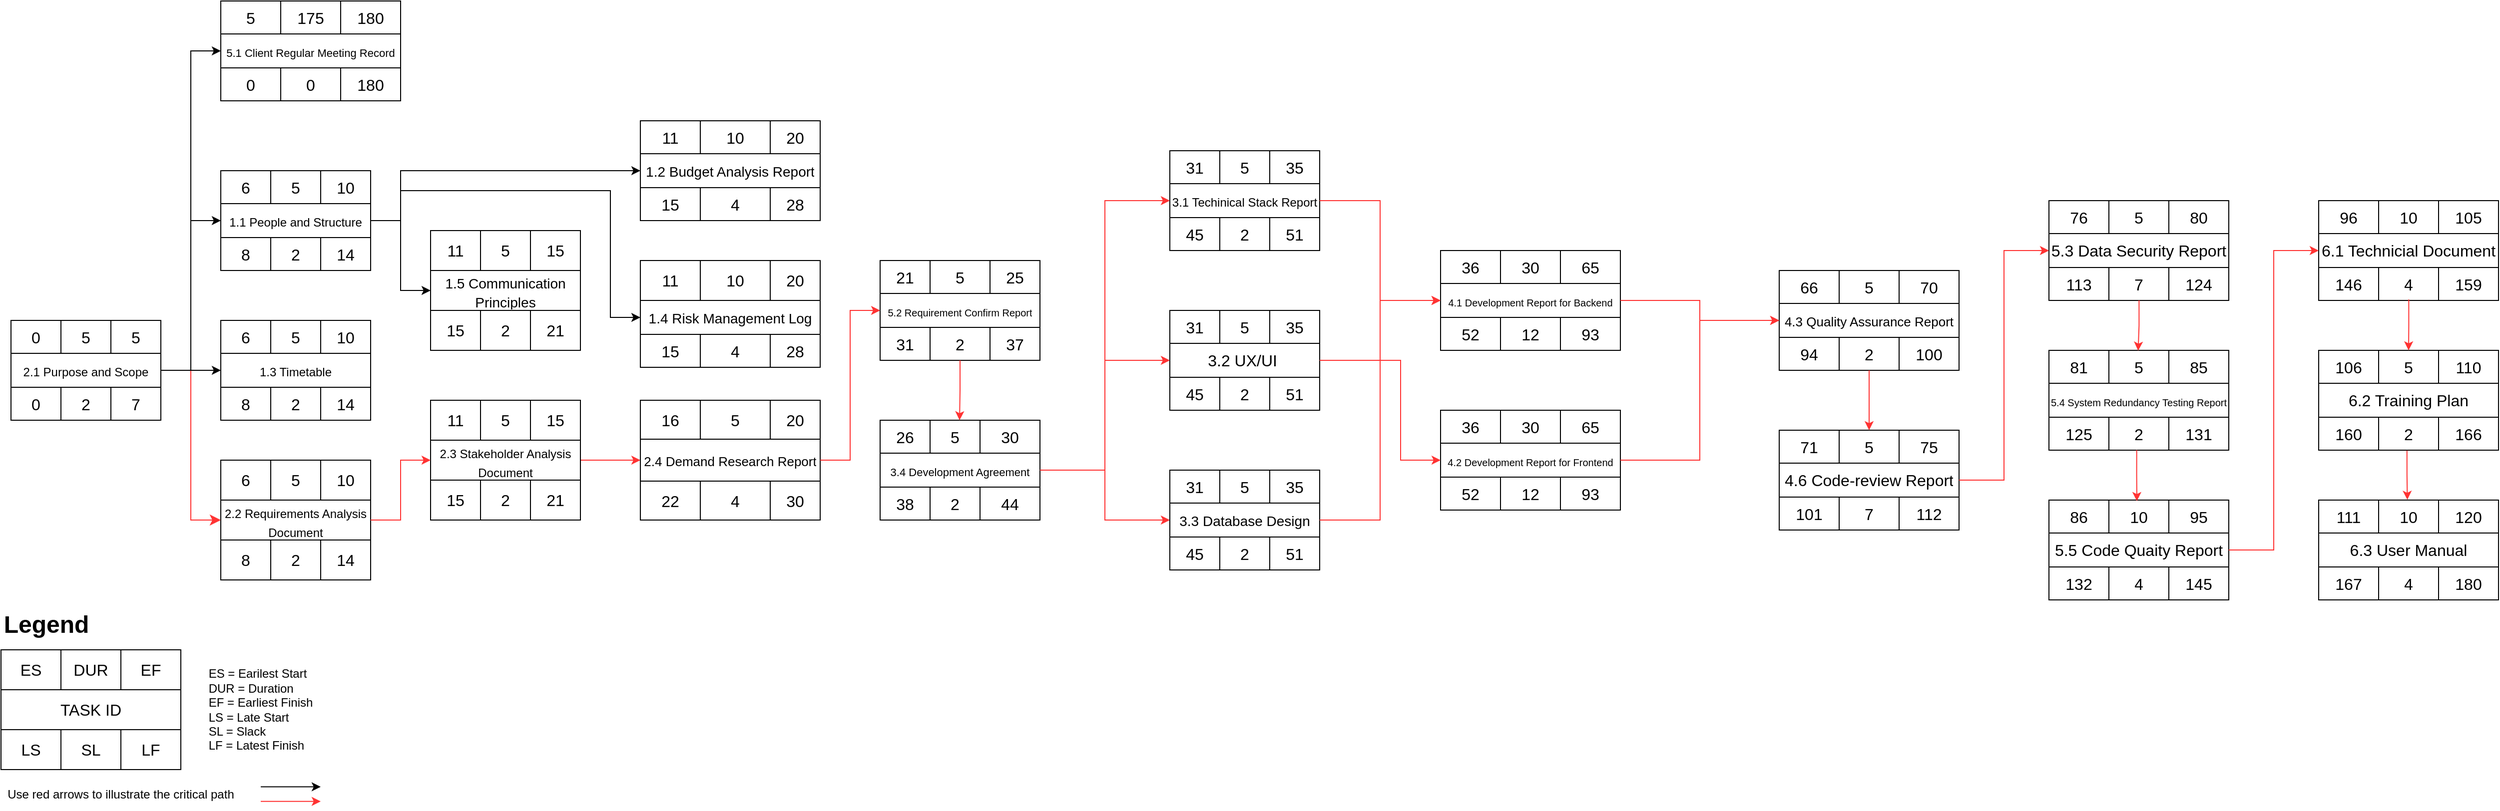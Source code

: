<mxfile version="22.0.6" type="device">
  <diagram id="DgoBivOxxG0Gd0louSud" name="Page-1">
    <mxGraphModel dx="1026" dy="1823" grid="1" gridSize="10" guides="1" tooltips="1" connect="1" arrows="1" fold="1" page="1" pageScale="1" pageWidth="827" pageHeight="1169" math="0" shadow="0">
      <root>
        <mxCell id="0" />
        <mxCell id="1" parent="0" />
        <mxCell id="HCJ9zdkblOyx9PFgzRYO-3" value="" style="shape=table;startSize=0;container=1;collapsible=0;childLayout=tableLayout;fontSize=16;" parent="1" vertex="1">
          <mxGeometry x="70" y="280" width="180" height="120" as="geometry" />
        </mxCell>
        <mxCell id="HCJ9zdkblOyx9PFgzRYO-4" value="" style="shape=tableRow;horizontal=0;startSize=0;swimlaneHead=0;swimlaneBody=0;strokeColor=inherit;top=0;left=0;bottom=0;right=0;collapsible=0;dropTarget=0;fillColor=none;points=[[0,0.5],[1,0.5]];portConstraint=eastwest;fontSize=16;" parent="HCJ9zdkblOyx9PFgzRYO-3" vertex="1">
          <mxGeometry width="180" height="40" as="geometry" />
        </mxCell>
        <mxCell id="HCJ9zdkblOyx9PFgzRYO-5" value="ES" style="shape=partialRectangle;html=1;whiteSpace=wrap;connectable=0;strokeColor=inherit;overflow=hidden;fillColor=none;top=0;left=0;bottom=0;right=0;pointerEvents=1;fontSize=16;" parent="HCJ9zdkblOyx9PFgzRYO-4" vertex="1">
          <mxGeometry width="60" height="40" as="geometry">
            <mxRectangle width="60" height="40" as="alternateBounds" />
          </mxGeometry>
        </mxCell>
        <mxCell id="HCJ9zdkblOyx9PFgzRYO-6" value="DUR" style="shape=partialRectangle;html=1;whiteSpace=wrap;connectable=0;strokeColor=inherit;overflow=hidden;fillColor=none;top=0;left=0;bottom=0;right=0;pointerEvents=1;fontSize=16;" parent="HCJ9zdkblOyx9PFgzRYO-4" vertex="1">
          <mxGeometry x="60" width="60" height="40" as="geometry">
            <mxRectangle width="60" height="40" as="alternateBounds" />
          </mxGeometry>
        </mxCell>
        <mxCell id="HCJ9zdkblOyx9PFgzRYO-7" value="EF" style="shape=partialRectangle;html=1;whiteSpace=wrap;connectable=0;strokeColor=inherit;overflow=hidden;fillColor=none;top=0;left=0;bottom=0;right=0;pointerEvents=1;fontSize=16;" parent="HCJ9zdkblOyx9PFgzRYO-4" vertex="1">
          <mxGeometry x="120" width="60" height="40" as="geometry">
            <mxRectangle width="60" height="40" as="alternateBounds" />
          </mxGeometry>
        </mxCell>
        <mxCell id="HCJ9zdkblOyx9PFgzRYO-8" value="" style="shape=tableRow;horizontal=0;startSize=0;swimlaneHead=0;swimlaneBody=0;strokeColor=inherit;top=0;left=0;bottom=0;right=0;collapsible=0;dropTarget=0;fillColor=none;points=[[0,0.5],[1,0.5]];portConstraint=eastwest;fontSize=16;" parent="HCJ9zdkblOyx9PFgzRYO-3" vertex="1">
          <mxGeometry y="40" width="180" height="40" as="geometry" />
        </mxCell>
        <mxCell id="HCJ9zdkblOyx9PFgzRYO-9" value="TASK ID" style="shape=partialRectangle;html=1;whiteSpace=wrap;connectable=0;strokeColor=inherit;overflow=hidden;fillColor=none;top=0;left=0;bottom=0;right=0;pointerEvents=1;fontSize=16;rowspan=1;colspan=3;" parent="HCJ9zdkblOyx9PFgzRYO-8" vertex="1">
          <mxGeometry width="180" height="40" as="geometry">
            <mxRectangle width="60" height="40" as="alternateBounds" />
          </mxGeometry>
        </mxCell>
        <mxCell id="HCJ9zdkblOyx9PFgzRYO-10" value="" style="shape=partialRectangle;html=1;whiteSpace=wrap;connectable=0;strokeColor=inherit;overflow=hidden;fillColor=none;top=0;left=0;bottom=0;right=0;pointerEvents=1;fontSize=16;" parent="HCJ9zdkblOyx9PFgzRYO-8" vertex="1" visible="0">
          <mxGeometry x="60" width="60" height="40" as="geometry">
            <mxRectangle width="60" height="40" as="alternateBounds" />
          </mxGeometry>
        </mxCell>
        <mxCell id="HCJ9zdkblOyx9PFgzRYO-11" value="" style="shape=partialRectangle;html=1;whiteSpace=wrap;connectable=0;strokeColor=inherit;overflow=hidden;fillColor=none;top=0;left=0;bottom=0;right=0;pointerEvents=1;fontSize=16;" parent="HCJ9zdkblOyx9PFgzRYO-8" vertex="1" visible="0">
          <mxGeometry x="120" width="60" height="40" as="geometry">
            <mxRectangle width="60" height="40" as="alternateBounds" />
          </mxGeometry>
        </mxCell>
        <mxCell id="HCJ9zdkblOyx9PFgzRYO-12" value="" style="shape=tableRow;horizontal=0;startSize=0;swimlaneHead=0;swimlaneBody=0;strokeColor=inherit;top=0;left=0;bottom=0;right=0;collapsible=0;dropTarget=0;fillColor=none;points=[[0,0.5],[1,0.5]];portConstraint=eastwest;fontSize=16;" parent="HCJ9zdkblOyx9PFgzRYO-3" vertex="1">
          <mxGeometry y="80" width="180" height="40" as="geometry" />
        </mxCell>
        <mxCell id="HCJ9zdkblOyx9PFgzRYO-13" value="LS" style="shape=partialRectangle;html=1;whiteSpace=wrap;connectable=0;strokeColor=inherit;overflow=hidden;fillColor=none;top=0;left=0;bottom=0;right=0;pointerEvents=1;fontSize=16;" parent="HCJ9zdkblOyx9PFgzRYO-12" vertex="1">
          <mxGeometry width="60" height="40" as="geometry">
            <mxRectangle width="60" height="40" as="alternateBounds" />
          </mxGeometry>
        </mxCell>
        <mxCell id="HCJ9zdkblOyx9PFgzRYO-14" value="SL" style="shape=partialRectangle;html=1;whiteSpace=wrap;connectable=0;strokeColor=inherit;overflow=hidden;fillColor=none;top=0;left=0;bottom=0;right=0;pointerEvents=1;fontSize=16;" parent="HCJ9zdkblOyx9PFgzRYO-12" vertex="1">
          <mxGeometry x="60" width="60" height="40" as="geometry">
            <mxRectangle width="60" height="40" as="alternateBounds" />
          </mxGeometry>
        </mxCell>
        <mxCell id="HCJ9zdkblOyx9PFgzRYO-15" value="LF" style="shape=partialRectangle;html=1;whiteSpace=wrap;connectable=0;strokeColor=inherit;overflow=hidden;fillColor=none;top=0;left=0;bottom=0;right=0;pointerEvents=1;fontSize=16;" parent="HCJ9zdkblOyx9PFgzRYO-12" vertex="1">
          <mxGeometry x="120" width="60" height="40" as="geometry">
            <mxRectangle width="60" height="40" as="alternateBounds" />
          </mxGeometry>
        </mxCell>
        <mxCell id="HCJ9zdkblOyx9PFgzRYO-16" value="Legend" style="text;strokeColor=none;fillColor=none;html=1;fontSize=24;fontStyle=1;verticalAlign=middle;align=center;" parent="1" vertex="1">
          <mxGeometry x="70" y="240" width="90" height="30" as="geometry" />
        </mxCell>
        <mxCell id="HCJ9zdkblOyx9PFgzRYO-17" value="Use red arrows to illustrate the critical path" style="text;html=1;strokeColor=none;fillColor=none;align=center;verticalAlign=middle;whiteSpace=wrap;rounded=0;" parent="1" vertex="1">
          <mxGeometry x="70" y="410" width="240" height="30" as="geometry" />
        </mxCell>
        <mxCell id="HCJ9zdkblOyx9PFgzRYO-18" value="&lt;div style=&quot;text-align: left;&quot;&gt;&lt;span style=&quot;background-color: initial;&quot;&gt;ES = Earilest Start&lt;/span&gt;&lt;/div&gt;&lt;div style=&quot;text-align: left;&quot;&gt;&lt;span style=&quot;background-color: initial;&quot;&gt;DUR = Duration&lt;/span&gt;&lt;/div&gt;&lt;div style=&quot;text-align: left;&quot;&gt;&lt;span style=&quot;background-color: initial;&quot;&gt;EF = Earliest Finish&lt;/span&gt;&lt;/div&gt;&lt;div style=&quot;text-align: left;&quot;&gt;LS = Late Start&lt;span style=&quot;background-color: initial;&quot;&gt;&lt;br&gt;&lt;/span&gt;&lt;/div&gt;&lt;div style=&quot;text-align: left;&quot;&gt;&lt;span style=&quot;background-color: initial;&quot;&gt;SL = Slack&lt;/span&gt;&lt;/div&gt;&lt;div style=&quot;text-align: left;&quot;&gt;&lt;span style=&quot;background-color: initial;&quot;&gt;LF = Latest Finish&lt;/span&gt;&lt;/div&gt;" style="text;html=1;strokeColor=none;fillColor=none;align=center;verticalAlign=middle;whiteSpace=wrap;rounded=0;" parent="1" vertex="1">
          <mxGeometry x="260" y="285" width="140" height="110" as="geometry" />
        </mxCell>
        <mxCell id="HCJ9zdkblOyx9PFgzRYO-19" value="" style="endArrow=classic;html=1;rounded=0;" parent="1" edge="1">
          <mxGeometry width="50" height="50" relative="1" as="geometry">
            <mxPoint x="330" y="417.3" as="sourcePoint" />
            <mxPoint x="390" y="417.3" as="targetPoint" />
          </mxGeometry>
        </mxCell>
        <mxCell id="HCJ9zdkblOyx9PFgzRYO-20" value="" style="endArrow=classic;html=1;rounded=0;strokeColor=#FF3333;" parent="1" edge="1">
          <mxGeometry width="50" height="50" relative="1" as="geometry">
            <mxPoint x="330" y="431.9" as="sourcePoint" />
            <mxPoint x="390" y="431.9" as="targetPoint" />
          </mxGeometry>
        </mxCell>
        <mxCell id="HCJ9zdkblOyx9PFgzRYO-22" value="" style="shape=table;startSize=0;container=1;collapsible=0;childLayout=tableLayout;fontSize=16;" parent="1" vertex="1">
          <mxGeometry x="80" y="-50" width="150" height="100" as="geometry" />
        </mxCell>
        <mxCell id="HCJ9zdkblOyx9PFgzRYO-23" value="" style="shape=tableRow;horizontal=0;startSize=0;swimlaneHead=0;swimlaneBody=0;strokeColor=inherit;top=0;left=0;bottom=0;right=0;collapsible=0;dropTarget=0;fillColor=none;points=[[0,0.5],[1,0.5]];portConstraint=eastwest;fontSize=16;" parent="HCJ9zdkblOyx9PFgzRYO-22" vertex="1">
          <mxGeometry width="150" height="33" as="geometry" />
        </mxCell>
        <mxCell id="HCJ9zdkblOyx9PFgzRYO-24" value="0" style="shape=partialRectangle;html=1;whiteSpace=wrap;connectable=0;strokeColor=inherit;overflow=hidden;fillColor=none;top=0;left=0;bottom=0;right=0;pointerEvents=1;fontSize=16;" parent="HCJ9zdkblOyx9PFgzRYO-23" vertex="1">
          <mxGeometry width="50" height="33" as="geometry">
            <mxRectangle width="50" height="33" as="alternateBounds" />
          </mxGeometry>
        </mxCell>
        <mxCell id="HCJ9zdkblOyx9PFgzRYO-25" value="5" style="shape=partialRectangle;html=1;whiteSpace=wrap;connectable=0;strokeColor=inherit;overflow=hidden;fillColor=none;top=0;left=0;bottom=0;right=0;pointerEvents=1;fontSize=16;" parent="HCJ9zdkblOyx9PFgzRYO-23" vertex="1">
          <mxGeometry x="50" width="50" height="33" as="geometry">
            <mxRectangle width="50" height="33" as="alternateBounds" />
          </mxGeometry>
        </mxCell>
        <mxCell id="HCJ9zdkblOyx9PFgzRYO-26" value="5" style="shape=partialRectangle;html=1;whiteSpace=wrap;connectable=0;strokeColor=inherit;overflow=hidden;fillColor=none;top=0;left=0;bottom=0;right=0;pointerEvents=1;fontSize=16;" parent="HCJ9zdkblOyx9PFgzRYO-23" vertex="1">
          <mxGeometry x="100" width="50" height="33" as="geometry">
            <mxRectangle width="50" height="33" as="alternateBounds" />
          </mxGeometry>
        </mxCell>
        <mxCell id="HCJ9zdkblOyx9PFgzRYO-27" value="" style="shape=tableRow;horizontal=0;startSize=0;swimlaneHead=0;swimlaneBody=0;strokeColor=inherit;top=0;left=0;bottom=0;right=0;collapsible=0;dropTarget=0;fillColor=none;points=[[0,0.5],[1,0.5]];portConstraint=eastwest;fontSize=16;" parent="HCJ9zdkblOyx9PFgzRYO-22" vertex="1">
          <mxGeometry y="33" width="150" height="34" as="geometry" />
        </mxCell>
        <mxCell id="HCJ9zdkblOyx9PFgzRYO-28" value="&lt;font style=&quot;font-size: 12px;&quot;&gt;2.1 Purpose and Scope&lt;/font&gt;" style="shape=partialRectangle;html=1;whiteSpace=wrap;connectable=0;strokeColor=inherit;overflow=hidden;fillColor=none;top=0;left=0;bottom=0;right=0;pointerEvents=1;fontSize=16;rowspan=1;colspan=3;" parent="HCJ9zdkblOyx9PFgzRYO-27" vertex="1">
          <mxGeometry width="150" height="34" as="geometry">
            <mxRectangle width="50" height="34" as="alternateBounds" />
          </mxGeometry>
        </mxCell>
        <mxCell id="HCJ9zdkblOyx9PFgzRYO-29" value="" style="shape=partialRectangle;html=1;whiteSpace=wrap;connectable=0;strokeColor=inherit;overflow=hidden;fillColor=none;top=0;left=0;bottom=0;right=0;pointerEvents=1;fontSize=16;" parent="HCJ9zdkblOyx9PFgzRYO-27" vertex="1" visible="0">
          <mxGeometry x="50" width="50" height="34" as="geometry">
            <mxRectangle width="50" height="34" as="alternateBounds" />
          </mxGeometry>
        </mxCell>
        <mxCell id="HCJ9zdkblOyx9PFgzRYO-30" value="" style="shape=partialRectangle;html=1;whiteSpace=wrap;connectable=0;strokeColor=inherit;overflow=hidden;fillColor=none;top=0;left=0;bottom=0;right=0;pointerEvents=1;fontSize=16;" parent="HCJ9zdkblOyx9PFgzRYO-27" vertex="1" visible="0">
          <mxGeometry x="100" width="50" height="34" as="geometry">
            <mxRectangle width="50" height="34" as="alternateBounds" />
          </mxGeometry>
        </mxCell>
        <mxCell id="HCJ9zdkblOyx9PFgzRYO-31" value="" style="shape=tableRow;horizontal=0;startSize=0;swimlaneHead=0;swimlaneBody=0;strokeColor=inherit;top=0;left=0;bottom=0;right=0;collapsible=0;dropTarget=0;fillColor=none;points=[[0,0.5],[1,0.5]];portConstraint=eastwest;fontSize=16;" parent="HCJ9zdkblOyx9PFgzRYO-22" vertex="1">
          <mxGeometry y="67" width="150" height="33" as="geometry" />
        </mxCell>
        <mxCell id="HCJ9zdkblOyx9PFgzRYO-32" value="0" style="shape=partialRectangle;html=1;whiteSpace=wrap;connectable=0;strokeColor=inherit;overflow=hidden;fillColor=none;top=0;left=0;bottom=0;right=0;pointerEvents=1;fontSize=16;" parent="HCJ9zdkblOyx9PFgzRYO-31" vertex="1">
          <mxGeometry width="50" height="33" as="geometry">
            <mxRectangle width="50" height="33" as="alternateBounds" />
          </mxGeometry>
        </mxCell>
        <mxCell id="HCJ9zdkblOyx9PFgzRYO-33" value="2" style="shape=partialRectangle;html=1;whiteSpace=wrap;connectable=0;strokeColor=inherit;overflow=hidden;fillColor=none;top=0;left=0;bottom=0;right=0;pointerEvents=1;fontSize=16;" parent="HCJ9zdkblOyx9PFgzRYO-31" vertex="1">
          <mxGeometry x="50" width="50" height="33" as="geometry">
            <mxRectangle width="50" height="33" as="alternateBounds" />
          </mxGeometry>
        </mxCell>
        <mxCell id="HCJ9zdkblOyx9PFgzRYO-34" value="7" style="shape=partialRectangle;html=1;whiteSpace=wrap;connectable=0;strokeColor=inherit;overflow=hidden;fillColor=none;top=0;left=0;bottom=0;right=0;pointerEvents=1;fontSize=16;" parent="HCJ9zdkblOyx9PFgzRYO-31" vertex="1">
          <mxGeometry x="100" width="50" height="33" as="geometry">
            <mxRectangle width="50" height="33" as="alternateBounds" />
          </mxGeometry>
        </mxCell>
        <mxCell id="HCJ9zdkblOyx9PFgzRYO-35" value="" style="shape=table;startSize=0;container=1;collapsible=0;childLayout=tableLayout;fontSize=16;" parent="1" vertex="1">
          <mxGeometry x="290" y="-200" width="150" height="100" as="geometry" />
        </mxCell>
        <mxCell id="HCJ9zdkblOyx9PFgzRYO-36" value="" style="shape=tableRow;horizontal=0;startSize=0;swimlaneHead=0;swimlaneBody=0;strokeColor=inherit;top=0;left=0;bottom=0;right=0;collapsible=0;dropTarget=0;fillColor=none;points=[[0,0.5],[1,0.5]];portConstraint=eastwest;fontSize=16;" parent="HCJ9zdkblOyx9PFgzRYO-35" vertex="1">
          <mxGeometry width="150" height="33" as="geometry" />
        </mxCell>
        <mxCell id="HCJ9zdkblOyx9PFgzRYO-37" value="6" style="shape=partialRectangle;html=1;whiteSpace=wrap;connectable=0;strokeColor=inherit;overflow=hidden;fillColor=none;top=0;left=0;bottom=0;right=0;pointerEvents=1;fontSize=16;" parent="HCJ9zdkblOyx9PFgzRYO-36" vertex="1">
          <mxGeometry width="50" height="33" as="geometry">
            <mxRectangle width="50" height="33" as="alternateBounds" />
          </mxGeometry>
        </mxCell>
        <mxCell id="HCJ9zdkblOyx9PFgzRYO-38" value="5" style="shape=partialRectangle;html=1;whiteSpace=wrap;connectable=0;strokeColor=inherit;overflow=hidden;fillColor=none;top=0;left=0;bottom=0;right=0;pointerEvents=1;fontSize=16;" parent="HCJ9zdkblOyx9PFgzRYO-36" vertex="1">
          <mxGeometry x="50" width="50" height="33" as="geometry">
            <mxRectangle width="50" height="33" as="alternateBounds" />
          </mxGeometry>
        </mxCell>
        <mxCell id="HCJ9zdkblOyx9PFgzRYO-39" value="10" style="shape=partialRectangle;html=1;whiteSpace=wrap;connectable=0;strokeColor=inherit;overflow=hidden;fillColor=none;top=0;left=0;bottom=0;right=0;pointerEvents=1;fontSize=16;" parent="HCJ9zdkblOyx9PFgzRYO-36" vertex="1">
          <mxGeometry x="100" width="50" height="33" as="geometry">
            <mxRectangle width="50" height="33" as="alternateBounds" />
          </mxGeometry>
        </mxCell>
        <mxCell id="HCJ9zdkblOyx9PFgzRYO-40" value="" style="shape=tableRow;horizontal=0;startSize=0;swimlaneHead=0;swimlaneBody=0;strokeColor=inherit;top=0;left=0;bottom=0;right=0;collapsible=0;dropTarget=0;fillColor=none;points=[[0,0.5],[1,0.5]];portConstraint=eastwest;fontSize=16;" parent="HCJ9zdkblOyx9PFgzRYO-35" vertex="1">
          <mxGeometry y="33" width="150" height="34" as="geometry" />
        </mxCell>
        <mxCell id="HCJ9zdkblOyx9PFgzRYO-41" value="&lt;font style=&quot;font-size: 12px;&quot;&gt;1.1 People and Structure&lt;/font&gt;" style="shape=partialRectangle;html=1;whiteSpace=wrap;connectable=0;strokeColor=inherit;overflow=hidden;fillColor=none;top=0;left=0;bottom=0;right=0;pointerEvents=1;fontSize=16;rowspan=1;colspan=3;" parent="HCJ9zdkblOyx9PFgzRYO-40" vertex="1">
          <mxGeometry width="150" height="34" as="geometry">
            <mxRectangle width="50" height="34" as="alternateBounds" />
          </mxGeometry>
        </mxCell>
        <mxCell id="HCJ9zdkblOyx9PFgzRYO-42" value="" style="shape=partialRectangle;html=1;whiteSpace=wrap;connectable=0;strokeColor=inherit;overflow=hidden;fillColor=none;top=0;left=0;bottom=0;right=0;pointerEvents=1;fontSize=16;" parent="HCJ9zdkblOyx9PFgzRYO-40" vertex="1" visible="0">
          <mxGeometry x="50" width="50" height="34" as="geometry">
            <mxRectangle width="50" height="34" as="alternateBounds" />
          </mxGeometry>
        </mxCell>
        <mxCell id="HCJ9zdkblOyx9PFgzRYO-43" value="" style="shape=partialRectangle;html=1;whiteSpace=wrap;connectable=0;strokeColor=inherit;overflow=hidden;fillColor=none;top=0;left=0;bottom=0;right=0;pointerEvents=1;fontSize=16;" parent="HCJ9zdkblOyx9PFgzRYO-40" vertex="1" visible="0">
          <mxGeometry x="100" width="50" height="34" as="geometry">
            <mxRectangle width="50" height="34" as="alternateBounds" />
          </mxGeometry>
        </mxCell>
        <mxCell id="HCJ9zdkblOyx9PFgzRYO-44" value="" style="shape=tableRow;horizontal=0;startSize=0;swimlaneHead=0;swimlaneBody=0;strokeColor=inherit;top=0;left=0;bottom=0;right=0;collapsible=0;dropTarget=0;fillColor=none;points=[[0,0.5],[1,0.5]];portConstraint=eastwest;fontSize=16;" parent="HCJ9zdkblOyx9PFgzRYO-35" vertex="1">
          <mxGeometry y="67" width="150" height="33" as="geometry" />
        </mxCell>
        <mxCell id="HCJ9zdkblOyx9PFgzRYO-45" value="8" style="shape=partialRectangle;html=1;whiteSpace=wrap;connectable=0;strokeColor=inherit;overflow=hidden;fillColor=none;top=0;left=0;bottom=0;right=0;pointerEvents=1;fontSize=16;" parent="HCJ9zdkblOyx9PFgzRYO-44" vertex="1">
          <mxGeometry width="50" height="33" as="geometry">
            <mxRectangle width="50" height="33" as="alternateBounds" />
          </mxGeometry>
        </mxCell>
        <mxCell id="HCJ9zdkblOyx9PFgzRYO-46" value="2" style="shape=partialRectangle;html=1;whiteSpace=wrap;connectable=0;strokeColor=inherit;overflow=hidden;fillColor=none;top=0;left=0;bottom=0;right=0;pointerEvents=1;fontSize=16;" parent="HCJ9zdkblOyx9PFgzRYO-44" vertex="1">
          <mxGeometry x="50" width="50" height="33" as="geometry">
            <mxRectangle width="50" height="33" as="alternateBounds" />
          </mxGeometry>
        </mxCell>
        <mxCell id="HCJ9zdkblOyx9PFgzRYO-47" value="14" style="shape=partialRectangle;html=1;whiteSpace=wrap;connectable=0;strokeColor=inherit;overflow=hidden;fillColor=none;top=0;left=0;bottom=0;right=0;pointerEvents=1;fontSize=16;" parent="HCJ9zdkblOyx9PFgzRYO-44" vertex="1">
          <mxGeometry x="100" width="50" height="33" as="geometry">
            <mxRectangle width="50" height="33" as="alternateBounds" />
          </mxGeometry>
        </mxCell>
        <mxCell id="HCJ9zdkblOyx9PFgzRYO-61" value="" style="shape=table;startSize=0;container=1;collapsible=0;childLayout=tableLayout;fontSize=16;" parent="1" vertex="1">
          <mxGeometry x="290" y="-50" width="150" height="100" as="geometry" />
        </mxCell>
        <mxCell id="HCJ9zdkblOyx9PFgzRYO-62" value="" style="shape=tableRow;horizontal=0;startSize=0;swimlaneHead=0;swimlaneBody=0;strokeColor=inherit;top=0;left=0;bottom=0;right=0;collapsible=0;dropTarget=0;fillColor=none;points=[[0,0.5],[1,0.5]];portConstraint=eastwest;fontSize=16;" parent="HCJ9zdkblOyx9PFgzRYO-61" vertex="1">
          <mxGeometry width="150" height="33" as="geometry" />
        </mxCell>
        <mxCell id="HCJ9zdkblOyx9PFgzRYO-63" value="6" style="shape=partialRectangle;html=1;whiteSpace=wrap;connectable=0;strokeColor=inherit;overflow=hidden;fillColor=none;top=0;left=0;bottom=0;right=0;pointerEvents=1;fontSize=16;" parent="HCJ9zdkblOyx9PFgzRYO-62" vertex="1">
          <mxGeometry width="50" height="33" as="geometry">
            <mxRectangle width="50" height="33" as="alternateBounds" />
          </mxGeometry>
        </mxCell>
        <mxCell id="HCJ9zdkblOyx9PFgzRYO-64" value="5" style="shape=partialRectangle;html=1;whiteSpace=wrap;connectable=0;strokeColor=inherit;overflow=hidden;fillColor=none;top=0;left=0;bottom=0;right=0;pointerEvents=1;fontSize=16;" parent="HCJ9zdkblOyx9PFgzRYO-62" vertex="1">
          <mxGeometry x="50" width="50" height="33" as="geometry">
            <mxRectangle width="50" height="33" as="alternateBounds" />
          </mxGeometry>
        </mxCell>
        <mxCell id="HCJ9zdkblOyx9PFgzRYO-65" value="10" style="shape=partialRectangle;html=1;whiteSpace=wrap;connectable=0;strokeColor=inherit;overflow=hidden;fillColor=none;top=0;left=0;bottom=0;right=0;pointerEvents=1;fontSize=16;" parent="HCJ9zdkblOyx9PFgzRYO-62" vertex="1">
          <mxGeometry x="100" width="50" height="33" as="geometry">
            <mxRectangle width="50" height="33" as="alternateBounds" />
          </mxGeometry>
        </mxCell>
        <mxCell id="HCJ9zdkblOyx9PFgzRYO-66" value="" style="shape=tableRow;horizontal=0;startSize=0;swimlaneHead=0;swimlaneBody=0;strokeColor=inherit;top=0;left=0;bottom=0;right=0;collapsible=0;dropTarget=0;fillColor=none;points=[[0,0.5],[1,0.5]];portConstraint=eastwest;fontSize=16;" parent="HCJ9zdkblOyx9PFgzRYO-61" vertex="1">
          <mxGeometry y="33" width="150" height="34" as="geometry" />
        </mxCell>
        <mxCell id="HCJ9zdkblOyx9PFgzRYO-67" value="&lt;font style=&quot;font-size: 12px;&quot;&gt;1.3 Timetable&lt;/font&gt;" style="shape=partialRectangle;html=1;whiteSpace=wrap;connectable=0;strokeColor=inherit;overflow=hidden;fillColor=none;top=0;left=0;bottom=0;right=0;pointerEvents=1;fontSize=16;rowspan=1;colspan=3;" parent="HCJ9zdkblOyx9PFgzRYO-66" vertex="1">
          <mxGeometry width="150" height="34" as="geometry">
            <mxRectangle width="50" height="34" as="alternateBounds" />
          </mxGeometry>
        </mxCell>
        <mxCell id="HCJ9zdkblOyx9PFgzRYO-68" value="" style="shape=partialRectangle;html=1;whiteSpace=wrap;connectable=0;strokeColor=inherit;overflow=hidden;fillColor=none;top=0;left=0;bottom=0;right=0;pointerEvents=1;fontSize=16;" parent="HCJ9zdkblOyx9PFgzRYO-66" vertex="1" visible="0">
          <mxGeometry x="50" width="50" height="34" as="geometry">
            <mxRectangle width="50" height="34" as="alternateBounds" />
          </mxGeometry>
        </mxCell>
        <mxCell id="HCJ9zdkblOyx9PFgzRYO-69" value="" style="shape=partialRectangle;html=1;whiteSpace=wrap;connectable=0;strokeColor=inherit;overflow=hidden;fillColor=none;top=0;left=0;bottom=0;right=0;pointerEvents=1;fontSize=16;" parent="HCJ9zdkblOyx9PFgzRYO-66" vertex="1" visible="0">
          <mxGeometry x="100" width="50" height="34" as="geometry">
            <mxRectangle width="50" height="34" as="alternateBounds" />
          </mxGeometry>
        </mxCell>
        <mxCell id="HCJ9zdkblOyx9PFgzRYO-70" value="" style="shape=tableRow;horizontal=0;startSize=0;swimlaneHead=0;swimlaneBody=0;strokeColor=inherit;top=0;left=0;bottom=0;right=0;collapsible=0;dropTarget=0;fillColor=none;points=[[0,0.5],[1,0.5]];portConstraint=eastwest;fontSize=16;" parent="HCJ9zdkblOyx9PFgzRYO-61" vertex="1">
          <mxGeometry y="67" width="150" height="33" as="geometry" />
        </mxCell>
        <mxCell id="HCJ9zdkblOyx9PFgzRYO-71" value="8" style="shape=partialRectangle;html=1;whiteSpace=wrap;connectable=0;strokeColor=inherit;overflow=hidden;fillColor=none;top=0;left=0;bottom=0;right=0;pointerEvents=1;fontSize=16;" parent="HCJ9zdkblOyx9PFgzRYO-70" vertex="1">
          <mxGeometry width="50" height="33" as="geometry">
            <mxRectangle width="50" height="33" as="alternateBounds" />
          </mxGeometry>
        </mxCell>
        <mxCell id="HCJ9zdkblOyx9PFgzRYO-72" value="2" style="shape=partialRectangle;html=1;whiteSpace=wrap;connectable=0;strokeColor=inherit;overflow=hidden;fillColor=none;top=0;left=0;bottom=0;right=0;pointerEvents=1;fontSize=16;" parent="HCJ9zdkblOyx9PFgzRYO-70" vertex="1">
          <mxGeometry x="50" width="50" height="33" as="geometry">
            <mxRectangle width="50" height="33" as="alternateBounds" />
          </mxGeometry>
        </mxCell>
        <mxCell id="HCJ9zdkblOyx9PFgzRYO-73" value="14" style="shape=partialRectangle;html=1;whiteSpace=wrap;connectable=0;strokeColor=inherit;overflow=hidden;fillColor=none;top=0;left=0;bottom=0;right=0;pointerEvents=1;fontSize=16;" parent="HCJ9zdkblOyx9PFgzRYO-70" vertex="1">
          <mxGeometry x="100" width="50" height="33" as="geometry">
            <mxRectangle width="50" height="33" as="alternateBounds" />
          </mxGeometry>
        </mxCell>
        <mxCell id="HCJ9zdkblOyx9PFgzRYO-106" value="" style="shape=table;startSize=0;container=1;collapsible=0;childLayout=tableLayout;fontSize=16;verticalAlign=top;" parent="1" vertex="1">
          <mxGeometry x="290" y="90" width="150" height="120" as="geometry" />
        </mxCell>
        <mxCell id="HCJ9zdkblOyx9PFgzRYO-107" value="" style="shape=tableRow;horizontal=0;startSize=0;swimlaneHead=0;swimlaneBody=0;strokeColor=inherit;top=0;left=0;bottom=0;right=0;collapsible=0;dropTarget=0;fillColor=none;points=[[0,0.5],[1,0.5]];portConstraint=eastwest;fontSize=16;" parent="HCJ9zdkblOyx9PFgzRYO-106" vertex="1">
          <mxGeometry width="150" height="40" as="geometry" />
        </mxCell>
        <mxCell id="HCJ9zdkblOyx9PFgzRYO-108" value="6" style="shape=partialRectangle;html=1;whiteSpace=wrap;connectable=0;strokeColor=inherit;overflow=hidden;fillColor=none;top=0;left=0;bottom=0;right=0;pointerEvents=1;fontSize=16;" parent="HCJ9zdkblOyx9PFgzRYO-107" vertex="1">
          <mxGeometry width="50" height="40" as="geometry">
            <mxRectangle width="50" height="40" as="alternateBounds" />
          </mxGeometry>
        </mxCell>
        <mxCell id="HCJ9zdkblOyx9PFgzRYO-109" value="5" style="shape=partialRectangle;html=1;whiteSpace=wrap;connectable=0;strokeColor=inherit;overflow=hidden;fillColor=none;top=0;left=0;bottom=0;right=0;pointerEvents=1;fontSize=16;" parent="HCJ9zdkblOyx9PFgzRYO-107" vertex="1">
          <mxGeometry x="50" width="50" height="40" as="geometry">
            <mxRectangle width="50" height="40" as="alternateBounds" />
          </mxGeometry>
        </mxCell>
        <mxCell id="HCJ9zdkblOyx9PFgzRYO-110" value="10" style="shape=partialRectangle;html=1;whiteSpace=wrap;connectable=0;strokeColor=inherit;overflow=hidden;fillColor=none;top=0;left=0;bottom=0;right=0;pointerEvents=1;fontSize=16;" parent="HCJ9zdkblOyx9PFgzRYO-107" vertex="1">
          <mxGeometry x="100" width="50" height="40" as="geometry">
            <mxRectangle width="50" height="40" as="alternateBounds" />
          </mxGeometry>
        </mxCell>
        <mxCell id="HCJ9zdkblOyx9PFgzRYO-111" value="" style="shape=tableRow;horizontal=0;startSize=0;swimlaneHead=0;swimlaneBody=0;strokeColor=inherit;top=0;left=0;bottom=0;right=0;collapsible=0;dropTarget=0;fillColor=none;points=[[0,0.5],[1,0.5]];portConstraint=eastwest;fontSize=16;" parent="HCJ9zdkblOyx9PFgzRYO-106" vertex="1">
          <mxGeometry y="40" width="150" height="40" as="geometry" />
        </mxCell>
        <mxCell id="HCJ9zdkblOyx9PFgzRYO-112" value="&lt;font style=&quot;font-size: 12px;&quot;&gt;2.2 Requirements Analysis Document&lt;/font&gt;" style="shape=partialRectangle;html=1;whiteSpace=wrap;connectable=0;strokeColor=inherit;overflow=hidden;fillColor=none;top=0;left=0;bottom=0;right=0;pointerEvents=1;fontSize=16;rowspan=1;colspan=3;" parent="HCJ9zdkblOyx9PFgzRYO-111" vertex="1">
          <mxGeometry width="150" height="40" as="geometry">
            <mxRectangle width="50" height="40" as="alternateBounds" />
          </mxGeometry>
        </mxCell>
        <mxCell id="HCJ9zdkblOyx9PFgzRYO-113" value="" style="shape=partialRectangle;html=1;whiteSpace=wrap;connectable=0;strokeColor=inherit;overflow=hidden;fillColor=none;top=0;left=0;bottom=0;right=0;pointerEvents=1;fontSize=16;" parent="HCJ9zdkblOyx9PFgzRYO-111" vertex="1" visible="0">
          <mxGeometry x="50" width="50" height="40" as="geometry">
            <mxRectangle width="50" height="40" as="alternateBounds" />
          </mxGeometry>
        </mxCell>
        <mxCell id="HCJ9zdkblOyx9PFgzRYO-114" value="" style="shape=partialRectangle;html=1;whiteSpace=wrap;connectable=0;strokeColor=inherit;overflow=hidden;fillColor=none;top=0;left=0;bottom=0;right=0;pointerEvents=1;fontSize=16;" parent="HCJ9zdkblOyx9PFgzRYO-111" vertex="1" visible="0">
          <mxGeometry x="100" width="50" height="40" as="geometry">
            <mxRectangle width="50" height="40" as="alternateBounds" />
          </mxGeometry>
        </mxCell>
        <mxCell id="HCJ9zdkblOyx9PFgzRYO-115" value="" style="shape=tableRow;horizontal=0;startSize=0;swimlaneHead=0;swimlaneBody=0;strokeColor=inherit;top=0;left=0;bottom=0;right=0;collapsible=0;dropTarget=0;fillColor=none;points=[[0,0.5],[1,0.5]];portConstraint=eastwest;fontSize=16;" parent="HCJ9zdkblOyx9PFgzRYO-106" vertex="1">
          <mxGeometry y="80" width="150" height="40" as="geometry" />
        </mxCell>
        <mxCell id="HCJ9zdkblOyx9PFgzRYO-116" value="8" style="shape=partialRectangle;html=1;whiteSpace=wrap;connectable=0;strokeColor=inherit;overflow=hidden;fillColor=none;top=0;left=0;bottom=0;right=0;pointerEvents=1;fontSize=16;" parent="HCJ9zdkblOyx9PFgzRYO-115" vertex="1">
          <mxGeometry width="50" height="40" as="geometry">
            <mxRectangle width="50" height="40" as="alternateBounds" />
          </mxGeometry>
        </mxCell>
        <mxCell id="HCJ9zdkblOyx9PFgzRYO-117" value="2" style="shape=partialRectangle;html=1;whiteSpace=wrap;connectable=0;strokeColor=inherit;overflow=hidden;fillColor=none;top=0;left=0;bottom=0;right=0;pointerEvents=1;fontSize=16;" parent="HCJ9zdkblOyx9PFgzRYO-115" vertex="1">
          <mxGeometry x="50" width="50" height="40" as="geometry">
            <mxRectangle width="50" height="40" as="alternateBounds" />
          </mxGeometry>
        </mxCell>
        <mxCell id="HCJ9zdkblOyx9PFgzRYO-118" value="14" style="shape=partialRectangle;html=1;whiteSpace=wrap;connectable=0;strokeColor=inherit;overflow=hidden;fillColor=none;top=0;left=0;bottom=0;right=0;pointerEvents=1;fontSize=16;" parent="HCJ9zdkblOyx9PFgzRYO-115" vertex="1">
          <mxGeometry x="100" width="50" height="40" as="geometry">
            <mxRectangle width="50" height="40" as="alternateBounds" />
          </mxGeometry>
        </mxCell>
        <mxCell id="HCJ9zdkblOyx9PFgzRYO-515" style="edgeStyle=orthogonalEdgeStyle;rounded=0;orthogonalLoop=1;jettySize=auto;html=1;exitX=1;exitY=0.5;exitDx=0;exitDy=0;entryX=0;entryY=0.5;entryDx=0;entryDy=0;strokeColor=#FF3333;" parent="1" source="HCJ9zdkblOyx9PFgzRYO-132" target="HCJ9zdkblOyx9PFgzRYO-177" edge="1">
          <mxGeometry relative="1" as="geometry" />
        </mxCell>
        <mxCell id="HCJ9zdkblOyx9PFgzRYO-132" value="" style="shape=table;startSize=0;container=1;collapsible=0;childLayout=tableLayout;fontSize=16;verticalAlign=top;" parent="1" vertex="1">
          <mxGeometry x="500" y="30" width="150" height="120" as="geometry" />
        </mxCell>
        <mxCell id="HCJ9zdkblOyx9PFgzRYO-133" value="" style="shape=tableRow;horizontal=0;startSize=0;swimlaneHead=0;swimlaneBody=0;strokeColor=inherit;top=0;left=0;bottom=0;right=0;collapsible=0;dropTarget=0;fillColor=none;points=[[0,0.5],[1,0.5]];portConstraint=eastwest;fontSize=16;" parent="HCJ9zdkblOyx9PFgzRYO-132" vertex="1">
          <mxGeometry width="150" height="40" as="geometry" />
        </mxCell>
        <mxCell id="HCJ9zdkblOyx9PFgzRYO-134" value="11" style="shape=partialRectangle;html=1;whiteSpace=wrap;connectable=0;strokeColor=inherit;overflow=hidden;fillColor=none;top=0;left=0;bottom=0;right=0;pointerEvents=1;fontSize=16;" parent="HCJ9zdkblOyx9PFgzRYO-133" vertex="1">
          <mxGeometry width="50" height="40" as="geometry">
            <mxRectangle width="50" height="40" as="alternateBounds" />
          </mxGeometry>
        </mxCell>
        <mxCell id="HCJ9zdkblOyx9PFgzRYO-135" value="5" style="shape=partialRectangle;html=1;whiteSpace=wrap;connectable=0;strokeColor=inherit;overflow=hidden;fillColor=none;top=0;left=0;bottom=0;right=0;pointerEvents=1;fontSize=16;" parent="HCJ9zdkblOyx9PFgzRYO-133" vertex="1">
          <mxGeometry x="50" width="50" height="40" as="geometry">
            <mxRectangle width="50" height="40" as="alternateBounds" />
          </mxGeometry>
        </mxCell>
        <mxCell id="HCJ9zdkblOyx9PFgzRYO-136" value="15" style="shape=partialRectangle;html=1;whiteSpace=wrap;connectable=0;strokeColor=inherit;overflow=hidden;fillColor=none;top=0;left=0;bottom=0;right=0;pointerEvents=1;fontSize=16;" parent="HCJ9zdkblOyx9PFgzRYO-133" vertex="1">
          <mxGeometry x="100" width="50" height="40" as="geometry">
            <mxRectangle width="50" height="40" as="alternateBounds" />
          </mxGeometry>
        </mxCell>
        <mxCell id="HCJ9zdkblOyx9PFgzRYO-137" value="" style="shape=tableRow;horizontal=0;startSize=0;swimlaneHead=0;swimlaneBody=0;strokeColor=inherit;top=0;left=0;bottom=0;right=0;collapsible=0;dropTarget=0;fillColor=none;points=[[0,0.5],[1,0.5]];portConstraint=eastwest;fontSize=16;" parent="HCJ9zdkblOyx9PFgzRYO-132" vertex="1">
          <mxGeometry y="40" width="150" height="40" as="geometry" />
        </mxCell>
        <mxCell id="HCJ9zdkblOyx9PFgzRYO-138" value="&lt;font style=&quot;font-size: 12px;&quot;&gt;2.3 Stakeholder Analysis Document&lt;/font&gt;" style="shape=partialRectangle;html=1;whiteSpace=wrap;connectable=0;strokeColor=inherit;overflow=hidden;fillColor=none;top=0;left=0;bottom=0;right=0;pointerEvents=1;fontSize=16;rowspan=1;colspan=3;" parent="HCJ9zdkblOyx9PFgzRYO-137" vertex="1">
          <mxGeometry width="150" height="40" as="geometry">
            <mxRectangle width="50" height="40" as="alternateBounds" />
          </mxGeometry>
        </mxCell>
        <mxCell id="HCJ9zdkblOyx9PFgzRYO-139" value="" style="shape=partialRectangle;html=1;whiteSpace=wrap;connectable=0;strokeColor=inherit;overflow=hidden;fillColor=none;top=0;left=0;bottom=0;right=0;pointerEvents=1;fontSize=16;" parent="HCJ9zdkblOyx9PFgzRYO-137" vertex="1" visible="0">
          <mxGeometry x="50" width="50" height="40" as="geometry">
            <mxRectangle width="50" height="40" as="alternateBounds" />
          </mxGeometry>
        </mxCell>
        <mxCell id="HCJ9zdkblOyx9PFgzRYO-140" value="" style="shape=partialRectangle;html=1;whiteSpace=wrap;connectable=0;strokeColor=inherit;overflow=hidden;fillColor=none;top=0;left=0;bottom=0;right=0;pointerEvents=1;fontSize=16;" parent="HCJ9zdkblOyx9PFgzRYO-137" vertex="1" visible="0">
          <mxGeometry x="100" width="50" height="40" as="geometry">
            <mxRectangle width="50" height="40" as="alternateBounds" />
          </mxGeometry>
        </mxCell>
        <mxCell id="HCJ9zdkblOyx9PFgzRYO-141" value="" style="shape=tableRow;horizontal=0;startSize=0;swimlaneHead=0;swimlaneBody=0;strokeColor=inherit;top=0;left=0;bottom=0;right=0;collapsible=0;dropTarget=0;fillColor=none;points=[[0,0.5],[1,0.5]];portConstraint=eastwest;fontSize=16;" parent="HCJ9zdkblOyx9PFgzRYO-132" vertex="1">
          <mxGeometry y="80" width="150" height="40" as="geometry" />
        </mxCell>
        <mxCell id="HCJ9zdkblOyx9PFgzRYO-142" value="15" style="shape=partialRectangle;html=1;whiteSpace=wrap;connectable=0;strokeColor=inherit;overflow=hidden;fillColor=none;top=0;left=0;bottom=0;right=0;pointerEvents=1;fontSize=16;" parent="HCJ9zdkblOyx9PFgzRYO-141" vertex="1">
          <mxGeometry width="50" height="40" as="geometry">
            <mxRectangle width="50" height="40" as="alternateBounds" />
          </mxGeometry>
        </mxCell>
        <mxCell id="HCJ9zdkblOyx9PFgzRYO-143" value="2" style="shape=partialRectangle;html=1;whiteSpace=wrap;connectable=0;strokeColor=inherit;overflow=hidden;fillColor=none;top=0;left=0;bottom=0;right=0;pointerEvents=1;fontSize=16;" parent="HCJ9zdkblOyx9PFgzRYO-141" vertex="1">
          <mxGeometry x="50" width="50" height="40" as="geometry">
            <mxRectangle width="50" height="40" as="alternateBounds" />
          </mxGeometry>
        </mxCell>
        <mxCell id="HCJ9zdkblOyx9PFgzRYO-144" value="21" style="shape=partialRectangle;html=1;whiteSpace=wrap;connectable=0;strokeColor=inherit;overflow=hidden;fillColor=none;top=0;left=0;bottom=0;right=0;pointerEvents=1;fontSize=16;" parent="HCJ9zdkblOyx9PFgzRYO-141" vertex="1">
          <mxGeometry x="100" width="50" height="40" as="geometry">
            <mxRectangle width="50" height="40" as="alternateBounds" />
          </mxGeometry>
        </mxCell>
        <mxCell id="HCJ9zdkblOyx9PFgzRYO-119" value="" style="shape=table;startSize=0;container=1;collapsible=0;childLayout=tableLayout;fontSize=16;verticalAlign=top;horizontal=0;" parent="1" vertex="1">
          <mxGeometry x="500" y="-140" width="150" height="120" as="geometry" />
        </mxCell>
        <mxCell id="HCJ9zdkblOyx9PFgzRYO-120" value="" style="shape=tableRow;horizontal=0;startSize=0;swimlaneHead=0;swimlaneBody=0;strokeColor=inherit;top=0;left=0;bottom=0;right=0;collapsible=0;dropTarget=0;fillColor=none;points=[[0,0.5],[1,0.5]];portConstraint=eastwest;fontSize=16;" parent="HCJ9zdkblOyx9PFgzRYO-119" vertex="1">
          <mxGeometry width="150" height="40" as="geometry" />
        </mxCell>
        <mxCell id="HCJ9zdkblOyx9PFgzRYO-121" value="11" style="shape=partialRectangle;html=1;whiteSpace=wrap;connectable=0;strokeColor=inherit;overflow=hidden;fillColor=none;top=0;left=0;bottom=0;right=0;pointerEvents=1;fontSize=16;" parent="HCJ9zdkblOyx9PFgzRYO-120" vertex="1">
          <mxGeometry width="50" height="40" as="geometry">
            <mxRectangle width="50" height="40" as="alternateBounds" />
          </mxGeometry>
        </mxCell>
        <mxCell id="HCJ9zdkblOyx9PFgzRYO-122" value="5" style="shape=partialRectangle;html=1;whiteSpace=wrap;connectable=0;strokeColor=inherit;overflow=hidden;fillColor=none;top=0;left=0;bottom=0;right=0;pointerEvents=1;fontSize=16;" parent="HCJ9zdkblOyx9PFgzRYO-120" vertex="1">
          <mxGeometry x="50" width="50" height="40" as="geometry">
            <mxRectangle width="50" height="40" as="alternateBounds" />
          </mxGeometry>
        </mxCell>
        <mxCell id="HCJ9zdkblOyx9PFgzRYO-123" value="15" style="shape=partialRectangle;html=1;whiteSpace=wrap;connectable=0;strokeColor=inherit;overflow=hidden;fillColor=none;top=0;left=0;bottom=0;right=0;pointerEvents=1;fontSize=16;" parent="HCJ9zdkblOyx9PFgzRYO-120" vertex="1">
          <mxGeometry x="100" width="50" height="40" as="geometry">
            <mxRectangle width="50" height="40" as="alternateBounds" />
          </mxGeometry>
        </mxCell>
        <mxCell id="HCJ9zdkblOyx9PFgzRYO-124" value="" style="shape=tableRow;horizontal=0;startSize=0;swimlaneHead=0;swimlaneBody=0;strokeColor=inherit;top=0;left=0;bottom=0;right=0;collapsible=0;dropTarget=0;fillColor=none;points=[[0,0.5],[1,0.5]];portConstraint=eastwest;fontSize=16;" parent="HCJ9zdkblOyx9PFgzRYO-119" vertex="1">
          <mxGeometry y="40" width="150" height="40" as="geometry" />
        </mxCell>
        <mxCell id="HCJ9zdkblOyx9PFgzRYO-125" value="&lt;font style=&quot;font-size: 14px;&quot;&gt;1.5 Communication Principles&lt;/font&gt;" style="shape=partialRectangle;html=1;whiteSpace=wrap;connectable=0;strokeColor=inherit;overflow=hidden;fillColor=none;top=0;left=0;bottom=0;right=0;pointerEvents=1;fontSize=16;rowspan=1;colspan=3;" parent="HCJ9zdkblOyx9PFgzRYO-124" vertex="1">
          <mxGeometry width="150" height="40" as="geometry">
            <mxRectangle width="50" height="40" as="alternateBounds" />
          </mxGeometry>
        </mxCell>
        <mxCell id="HCJ9zdkblOyx9PFgzRYO-126" value="" style="shape=partialRectangle;html=1;whiteSpace=wrap;connectable=0;strokeColor=inherit;overflow=hidden;fillColor=none;top=0;left=0;bottom=0;right=0;pointerEvents=1;fontSize=16;" parent="HCJ9zdkblOyx9PFgzRYO-124" vertex="1" visible="0">
          <mxGeometry x="50" width="50" height="40" as="geometry">
            <mxRectangle width="50" height="40" as="alternateBounds" />
          </mxGeometry>
        </mxCell>
        <mxCell id="HCJ9zdkblOyx9PFgzRYO-127" value="" style="shape=partialRectangle;html=1;whiteSpace=wrap;connectable=0;strokeColor=inherit;overflow=hidden;fillColor=none;top=0;left=0;bottom=0;right=0;pointerEvents=1;fontSize=16;" parent="HCJ9zdkblOyx9PFgzRYO-124" vertex="1" visible="0">
          <mxGeometry x="100" width="50" height="40" as="geometry">
            <mxRectangle width="50" height="40" as="alternateBounds" />
          </mxGeometry>
        </mxCell>
        <mxCell id="HCJ9zdkblOyx9PFgzRYO-128" value="" style="shape=tableRow;horizontal=0;startSize=0;swimlaneHead=0;swimlaneBody=0;strokeColor=inherit;top=0;left=0;bottom=0;right=0;collapsible=0;dropTarget=0;fillColor=none;points=[[0,0.5],[1,0.5]];portConstraint=eastwest;fontSize=16;" parent="HCJ9zdkblOyx9PFgzRYO-119" vertex="1">
          <mxGeometry y="80" width="150" height="40" as="geometry" />
        </mxCell>
        <mxCell id="HCJ9zdkblOyx9PFgzRYO-129" value="15" style="shape=partialRectangle;html=1;whiteSpace=wrap;connectable=0;strokeColor=inherit;overflow=hidden;fillColor=none;top=0;left=0;bottom=0;right=0;pointerEvents=1;fontSize=16;" parent="HCJ9zdkblOyx9PFgzRYO-128" vertex="1">
          <mxGeometry width="50" height="40" as="geometry">
            <mxRectangle width="50" height="40" as="alternateBounds" />
          </mxGeometry>
        </mxCell>
        <mxCell id="HCJ9zdkblOyx9PFgzRYO-130" value="2" style="shape=partialRectangle;html=1;whiteSpace=wrap;connectable=0;strokeColor=inherit;overflow=hidden;fillColor=none;top=0;left=0;bottom=0;right=0;pointerEvents=1;fontSize=16;" parent="HCJ9zdkblOyx9PFgzRYO-128" vertex="1">
          <mxGeometry x="50" width="50" height="40" as="geometry">
            <mxRectangle width="50" height="40" as="alternateBounds" />
          </mxGeometry>
        </mxCell>
        <mxCell id="HCJ9zdkblOyx9PFgzRYO-131" value="21" style="shape=partialRectangle;html=1;whiteSpace=wrap;connectable=0;strokeColor=inherit;overflow=hidden;fillColor=none;top=0;left=0;bottom=0;right=0;pointerEvents=1;fontSize=16;" parent="HCJ9zdkblOyx9PFgzRYO-128" vertex="1">
          <mxGeometry x="100" width="50" height="40" as="geometry">
            <mxRectangle width="50" height="40" as="alternateBounds" />
          </mxGeometry>
        </mxCell>
        <mxCell id="HCJ9zdkblOyx9PFgzRYO-145" value="" style="shape=table;startSize=0;container=1;collapsible=0;childLayout=tableLayout;fontSize=16;verticalAlign=top;horizontal=0;" parent="1" vertex="1">
          <mxGeometry x="710" y="-250" width="180" height="100" as="geometry" />
        </mxCell>
        <mxCell id="HCJ9zdkblOyx9PFgzRYO-146" value="" style="shape=tableRow;horizontal=0;startSize=0;swimlaneHead=0;swimlaneBody=0;strokeColor=inherit;top=0;left=0;bottom=0;right=0;collapsible=0;dropTarget=0;fillColor=none;points=[[0,0.5],[1,0.5]];portConstraint=eastwest;fontSize=16;" parent="HCJ9zdkblOyx9PFgzRYO-145" vertex="1">
          <mxGeometry width="180" height="33" as="geometry" />
        </mxCell>
        <mxCell id="HCJ9zdkblOyx9PFgzRYO-147" value="11" style="shape=partialRectangle;html=1;whiteSpace=wrap;connectable=0;strokeColor=inherit;overflow=hidden;fillColor=none;top=0;left=0;bottom=0;right=0;pointerEvents=1;fontSize=16;" parent="HCJ9zdkblOyx9PFgzRYO-146" vertex="1">
          <mxGeometry width="60" height="33" as="geometry">
            <mxRectangle width="60" height="33" as="alternateBounds" />
          </mxGeometry>
        </mxCell>
        <mxCell id="HCJ9zdkblOyx9PFgzRYO-148" value="10" style="shape=partialRectangle;html=1;whiteSpace=wrap;connectable=0;strokeColor=inherit;overflow=hidden;fillColor=none;top=0;left=0;bottom=0;right=0;pointerEvents=1;fontSize=16;" parent="HCJ9zdkblOyx9PFgzRYO-146" vertex="1">
          <mxGeometry x="60" width="70" height="33" as="geometry">
            <mxRectangle width="70" height="33" as="alternateBounds" />
          </mxGeometry>
        </mxCell>
        <mxCell id="HCJ9zdkblOyx9PFgzRYO-149" value="20" style="shape=partialRectangle;html=1;whiteSpace=wrap;connectable=0;strokeColor=inherit;overflow=hidden;fillColor=none;top=0;left=0;bottom=0;right=0;pointerEvents=1;fontSize=16;" parent="HCJ9zdkblOyx9PFgzRYO-146" vertex="1">
          <mxGeometry x="130" width="50" height="33" as="geometry">
            <mxRectangle width="50" height="33" as="alternateBounds" />
          </mxGeometry>
        </mxCell>
        <mxCell id="HCJ9zdkblOyx9PFgzRYO-150" value="" style="shape=tableRow;horizontal=0;startSize=0;swimlaneHead=0;swimlaneBody=0;strokeColor=inherit;top=0;left=0;bottom=0;right=0;collapsible=0;dropTarget=0;fillColor=none;points=[[0,0.5],[1,0.5]];portConstraint=eastwest;fontSize=16;" parent="HCJ9zdkblOyx9PFgzRYO-145" vertex="1">
          <mxGeometry y="33" width="180" height="34" as="geometry" />
        </mxCell>
        <mxCell id="HCJ9zdkblOyx9PFgzRYO-151" value="&lt;font style=&quot;font-size: 14px;&quot;&gt;1.2 Budget Analysis Report&lt;/font&gt;" style="shape=partialRectangle;html=1;whiteSpace=wrap;connectable=0;strokeColor=inherit;overflow=hidden;fillColor=none;top=0;left=0;bottom=0;right=0;pointerEvents=1;fontSize=16;rowspan=1;colspan=3;" parent="HCJ9zdkblOyx9PFgzRYO-150" vertex="1">
          <mxGeometry width="180" height="34" as="geometry">
            <mxRectangle width="60" height="34" as="alternateBounds" />
          </mxGeometry>
        </mxCell>
        <mxCell id="HCJ9zdkblOyx9PFgzRYO-152" value="" style="shape=partialRectangle;html=1;whiteSpace=wrap;connectable=0;strokeColor=inherit;overflow=hidden;fillColor=none;top=0;left=0;bottom=0;right=0;pointerEvents=1;fontSize=16;" parent="HCJ9zdkblOyx9PFgzRYO-150" vertex="1" visible="0">
          <mxGeometry x="60" width="70" height="34" as="geometry">
            <mxRectangle width="70" height="34" as="alternateBounds" />
          </mxGeometry>
        </mxCell>
        <mxCell id="HCJ9zdkblOyx9PFgzRYO-153" value="" style="shape=partialRectangle;html=1;whiteSpace=wrap;connectable=0;strokeColor=inherit;overflow=hidden;fillColor=none;top=0;left=0;bottom=0;right=0;pointerEvents=1;fontSize=16;" parent="HCJ9zdkblOyx9PFgzRYO-150" vertex="1" visible="0">
          <mxGeometry x="130" width="50" height="34" as="geometry">
            <mxRectangle width="50" height="34" as="alternateBounds" />
          </mxGeometry>
        </mxCell>
        <mxCell id="HCJ9zdkblOyx9PFgzRYO-154" value="" style="shape=tableRow;horizontal=0;startSize=0;swimlaneHead=0;swimlaneBody=0;strokeColor=inherit;top=0;left=0;bottom=0;right=0;collapsible=0;dropTarget=0;fillColor=none;points=[[0,0.5],[1,0.5]];portConstraint=eastwest;fontSize=16;" parent="HCJ9zdkblOyx9PFgzRYO-145" vertex="1">
          <mxGeometry y="67" width="180" height="33" as="geometry" />
        </mxCell>
        <mxCell id="HCJ9zdkblOyx9PFgzRYO-155" value="15" style="shape=partialRectangle;html=1;whiteSpace=wrap;connectable=0;strokeColor=inherit;overflow=hidden;fillColor=none;top=0;left=0;bottom=0;right=0;pointerEvents=1;fontSize=16;" parent="HCJ9zdkblOyx9PFgzRYO-154" vertex="1">
          <mxGeometry width="60" height="33" as="geometry">
            <mxRectangle width="60" height="33" as="alternateBounds" />
          </mxGeometry>
        </mxCell>
        <mxCell id="HCJ9zdkblOyx9PFgzRYO-156" value="4" style="shape=partialRectangle;html=1;whiteSpace=wrap;connectable=0;strokeColor=inherit;overflow=hidden;fillColor=none;top=0;left=0;bottom=0;right=0;pointerEvents=1;fontSize=16;" parent="HCJ9zdkblOyx9PFgzRYO-154" vertex="1">
          <mxGeometry x="60" width="70" height="33" as="geometry">
            <mxRectangle width="70" height="33" as="alternateBounds" />
          </mxGeometry>
        </mxCell>
        <mxCell id="HCJ9zdkblOyx9PFgzRYO-157" value="28" style="shape=partialRectangle;html=1;whiteSpace=wrap;connectable=0;strokeColor=inherit;overflow=hidden;fillColor=none;top=0;left=0;bottom=0;right=0;pointerEvents=1;fontSize=16;" parent="HCJ9zdkblOyx9PFgzRYO-154" vertex="1">
          <mxGeometry x="130" width="50" height="33" as="geometry">
            <mxRectangle width="50" height="33" as="alternateBounds" />
          </mxGeometry>
        </mxCell>
        <mxCell id="HCJ9zdkblOyx9PFgzRYO-521" style="edgeStyle=orthogonalEdgeStyle;rounded=0;orthogonalLoop=1;jettySize=auto;html=1;exitX=1;exitY=0.5;exitDx=0;exitDy=0;entryX=0;entryY=0.5;entryDx=0;entryDy=0;strokeColor=#FF3333;" parent="1" source="HCJ9zdkblOyx9PFgzRYO-185" target="HCJ9zdkblOyx9PFgzRYO-272" edge="1">
          <mxGeometry relative="1" as="geometry" />
        </mxCell>
        <mxCell id="HCJ9zdkblOyx9PFgzRYO-185" value="" style="shape=table;startSize=0;container=1;collapsible=0;childLayout=tableLayout;fontSize=16;verticalAlign=top;horizontal=0;" parent="1" vertex="1">
          <mxGeometry x="950" y="50" width="160" height="100" as="geometry" />
        </mxCell>
        <mxCell id="HCJ9zdkblOyx9PFgzRYO-186" value="" style="shape=tableRow;horizontal=0;startSize=0;swimlaneHead=0;swimlaneBody=0;strokeColor=inherit;top=0;left=0;bottom=0;right=0;collapsible=0;dropTarget=0;fillColor=none;points=[[0,0.5],[1,0.5]];portConstraint=eastwest;fontSize=16;" parent="HCJ9zdkblOyx9PFgzRYO-185" vertex="1">
          <mxGeometry width="160" height="33" as="geometry" />
        </mxCell>
        <mxCell id="HCJ9zdkblOyx9PFgzRYO-187" value="26" style="shape=partialRectangle;html=1;whiteSpace=wrap;connectable=0;strokeColor=inherit;overflow=hidden;fillColor=none;top=0;left=0;bottom=0;right=0;pointerEvents=1;fontSize=16;" parent="HCJ9zdkblOyx9PFgzRYO-186" vertex="1">
          <mxGeometry width="50" height="33" as="geometry">
            <mxRectangle width="50" height="33" as="alternateBounds" />
          </mxGeometry>
        </mxCell>
        <mxCell id="HCJ9zdkblOyx9PFgzRYO-188" value="5" style="shape=partialRectangle;html=1;whiteSpace=wrap;connectable=0;strokeColor=inherit;overflow=hidden;fillColor=none;top=0;left=0;bottom=0;right=0;pointerEvents=1;fontSize=16;" parent="HCJ9zdkblOyx9PFgzRYO-186" vertex="1">
          <mxGeometry x="50" width="50" height="33" as="geometry">
            <mxRectangle width="50" height="33" as="alternateBounds" />
          </mxGeometry>
        </mxCell>
        <mxCell id="HCJ9zdkblOyx9PFgzRYO-189" value="30" style="shape=partialRectangle;html=1;whiteSpace=wrap;connectable=0;strokeColor=inherit;overflow=hidden;fillColor=none;top=0;left=0;bottom=0;right=0;pointerEvents=1;fontSize=16;" parent="HCJ9zdkblOyx9PFgzRYO-186" vertex="1">
          <mxGeometry x="100" width="60" height="33" as="geometry">
            <mxRectangle width="60" height="33" as="alternateBounds" />
          </mxGeometry>
        </mxCell>
        <mxCell id="HCJ9zdkblOyx9PFgzRYO-190" value="" style="shape=tableRow;horizontal=0;startSize=0;swimlaneHead=0;swimlaneBody=0;strokeColor=inherit;top=0;left=0;bottom=0;right=0;collapsible=0;dropTarget=0;fillColor=none;points=[[0,0.5],[1,0.5]];portConstraint=eastwest;fontSize=16;" parent="HCJ9zdkblOyx9PFgzRYO-185" vertex="1">
          <mxGeometry y="33" width="160" height="34" as="geometry" />
        </mxCell>
        <mxCell id="HCJ9zdkblOyx9PFgzRYO-191" value="&lt;font style=&quot;font-size: 11px;&quot;&gt;3.4 Development Agreement&lt;/font&gt;" style="shape=partialRectangle;html=1;whiteSpace=wrap;connectable=0;strokeColor=inherit;overflow=hidden;fillColor=none;top=0;left=0;bottom=0;right=0;pointerEvents=1;fontSize=16;rowspan=1;colspan=3;" parent="HCJ9zdkblOyx9PFgzRYO-190" vertex="1">
          <mxGeometry width="160" height="34" as="geometry">
            <mxRectangle width="50" height="34" as="alternateBounds" />
          </mxGeometry>
        </mxCell>
        <mxCell id="HCJ9zdkblOyx9PFgzRYO-192" value="" style="shape=partialRectangle;html=1;whiteSpace=wrap;connectable=0;strokeColor=inherit;overflow=hidden;fillColor=none;top=0;left=0;bottom=0;right=0;pointerEvents=1;fontSize=16;" parent="HCJ9zdkblOyx9PFgzRYO-190" vertex="1" visible="0">
          <mxGeometry x="50" width="50" height="34" as="geometry">
            <mxRectangle width="50" height="34" as="alternateBounds" />
          </mxGeometry>
        </mxCell>
        <mxCell id="HCJ9zdkblOyx9PFgzRYO-193" value="" style="shape=partialRectangle;html=1;whiteSpace=wrap;connectable=0;strokeColor=inherit;overflow=hidden;fillColor=none;top=0;left=0;bottom=0;right=0;pointerEvents=1;fontSize=16;" parent="HCJ9zdkblOyx9PFgzRYO-190" vertex="1" visible="0">
          <mxGeometry x="100" width="60" height="34" as="geometry">
            <mxRectangle width="60" height="34" as="alternateBounds" />
          </mxGeometry>
        </mxCell>
        <mxCell id="HCJ9zdkblOyx9PFgzRYO-194" value="" style="shape=tableRow;horizontal=0;startSize=0;swimlaneHead=0;swimlaneBody=0;strokeColor=inherit;top=0;left=0;bottom=0;right=0;collapsible=0;dropTarget=0;fillColor=none;points=[[0,0.5],[1,0.5]];portConstraint=eastwest;fontSize=16;" parent="HCJ9zdkblOyx9PFgzRYO-185" vertex="1">
          <mxGeometry y="67" width="160" height="33" as="geometry" />
        </mxCell>
        <mxCell id="HCJ9zdkblOyx9PFgzRYO-195" value="38" style="shape=partialRectangle;html=1;whiteSpace=wrap;connectable=0;strokeColor=inherit;overflow=hidden;fillColor=none;top=0;left=0;bottom=0;right=0;pointerEvents=1;fontSize=16;" parent="HCJ9zdkblOyx9PFgzRYO-194" vertex="1">
          <mxGeometry width="50" height="33" as="geometry">
            <mxRectangle width="50" height="33" as="alternateBounds" />
          </mxGeometry>
        </mxCell>
        <mxCell id="HCJ9zdkblOyx9PFgzRYO-196" value="2" style="shape=partialRectangle;html=1;whiteSpace=wrap;connectable=0;strokeColor=inherit;overflow=hidden;fillColor=none;top=0;left=0;bottom=0;right=0;pointerEvents=1;fontSize=16;" parent="HCJ9zdkblOyx9PFgzRYO-194" vertex="1">
          <mxGeometry x="50" width="50" height="33" as="geometry">
            <mxRectangle width="50" height="33" as="alternateBounds" />
          </mxGeometry>
        </mxCell>
        <mxCell id="HCJ9zdkblOyx9PFgzRYO-197" value="44" style="shape=partialRectangle;html=1;whiteSpace=wrap;connectable=0;strokeColor=inherit;overflow=hidden;fillColor=none;top=0;left=0;bottom=0;right=0;pointerEvents=1;fontSize=16;" parent="HCJ9zdkblOyx9PFgzRYO-194" vertex="1">
          <mxGeometry x="100" width="60" height="33" as="geometry">
            <mxRectangle width="60" height="33" as="alternateBounds" />
          </mxGeometry>
        </mxCell>
        <mxCell id="HCJ9zdkblOyx9PFgzRYO-241" value="" style="shape=table;startSize=0;container=1;collapsible=0;childLayout=tableLayout;fontSize=16;verticalAlign=top;horizontal=0;" parent="1" vertex="1">
          <mxGeometry x="1240" y="-220" width="150" height="100" as="geometry" />
        </mxCell>
        <mxCell id="HCJ9zdkblOyx9PFgzRYO-242" value="" style="shape=tableRow;horizontal=0;startSize=0;swimlaneHead=0;swimlaneBody=0;strokeColor=inherit;top=0;left=0;bottom=0;right=0;collapsible=0;dropTarget=0;fillColor=none;points=[[0,0.5],[1,0.5]];portConstraint=eastwest;fontSize=16;" parent="HCJ9zdkblOyx9PFgzRYO-241" vertex="1">
          <mxGeometry width="150" height="33" as="geometry" />
        </mxCell>
        <mxCell id="HCJ9zdkblOyx9PFgzRYO-243" value="31" style="shape=partialRectangle;html=1;whiteSpace=wrap;connectable=0;strokeColor=inherit;overflow=hidden;fillColor=none;top=0;left=0;bottom=0;right=0;pointerEvents=1;fontSize=16;" parent="HCJ9zdkblOyx9PFgzRYO-242" vertex="1">
          <mxGeometry width="50" height="33" as="geometry">
            <mxRectangle width="50" height="33" as="alternateBounds" />
          </mxGeometry>
        </mxCell>
        <mxCell id="HCJ9zdkblOyx9PFgzRYO-244" value="5" style="shape=partialRectangle;html=1;whiteSpace=wrap;connectable=0;strokeColor=inherit;overflow=hidden;fillColor=none;top=0;left=0;bottom=0;right=0;pointerEvents=1;fontSize=16;" parent="HCJ9zdkblOyx9PFgzRYO-242" vertex="1">
          <mxGeometry x="50" width="50" height="33" as="geometry">
            <mxRectangle width="50" height="33" as="alternateBounds" />
          </mxGeometry>
        </mxCell>
        <mxCell id="HCJ9zdkblOyx9PFgzRYO-245" value="35" style="shape=partialRectangle;html=1;whiteSpace=wrap;connectable=0;strokeColor=inherit;overflow=hidden;fillColor=none;top=0;left=0;bottom=0;right=0;pointerEvents=1;fontSize=16;" parent="HCJ9zdkblOyx9PFgzRYO-242" vertex="1">
          <mxGeometry x="100" width="50" height="33" as="geometry">
            <mxRectangle width="50" height="33" as="alternateBounds" />
          </mxGeometry>
        </mxCell>
        <mxCell id="HCJ9zdkblOyx9PFgzRYO-246" value="" style="shape=tableRow;horizontal=0;startSize=0;swimlaneHead=0;swimlaneBody=0;strokeColor=inherit;top=0;left=0;bottom=0;right=0;collapsible=0;dropTarget=0;fillColor=none;points=[[0,0.5],[1,0.5]];portConstraint=eastwest;fontSize=16;" parent="HCJ9zdkblOyx9PFgzRYO-241" vertex="1">
          <mxGeometry y="33" width="150" height="34" as="geometry" />
        </mxCell>
        <mxCell id="HCJ9zdkblOyx9PFgzRYO-247" value="&lt;font style=&quot;font-size: 12px;&quot;&gt;3.1 Techinical Stack Report&lt;/font&gt;" style="shape=partialRectangle;html=1;whiteSpace=wrap;connectable=0;strokeColor=inherit;overflow=hidden;fillColor=none;top=0;left=0;bottom=0;right=0;pointerEvents=1;fontSize=16;rowspan=1;colspan=3;" parent="HCJ9zdkblOyx9PFgzRYO-246" vertex="1">
          <mxGeometry width="150" height="34" as="geometry">
            <mxRectangle width="50" height="34" as="alternateBounds" />
          </mxGeometry>
        </mxCell>
        <mxCell id="HCJ9zdkblOyx9PFgzRYO-248" value="" style="shape=partialRectangle;html=1;whiteSpace=wrap;connectable=0;strokeColor=inherit;overflow=hidden;fillColor=none;top=0;left=0;bottom=0;right=0;pointerEvents=1;fontSize=16;" parent="HCJ9zdkblOyx9PFgzRYO-246" vertex="1" visible="0">
          <mxGeometry x="50" width="50" height="34" as="geometry">
            <mxRectangle width="50" height="34" as="alternateBounds" />
          </mxGeometry>
        </mxCell>
        <mxCell id="HCJ9zdkblOyx9PFgzRYO-249" value="" style="shape=partialRectangle;html=1;whiteSpace=wrap;connectable=0;strokeColor=inherit;overflow=hidden;fillColor=none;top=0;left=0;bottom=0;right=0;pointerEvents=1;fontSize=16;" parent="HCJ9zdkblOyx9PFgzRYO-246" vertex="1" visible="0">
          <mxGeometry x="100" width="50" height="34" as="geometry">
            <mxRectangle width="50" height="34" as="alternateBounds" />
          </mxGeometry>
        </mxCell>
        <mxCell id="HCJ9zdkblOyx9PFgzRYO-250" value="" style="shape=tableRow;horizontal=0;startSize=0;swimlaneHead=0;swimlaneBody=0;strokeColor=inherit;top=0;left=0;bottom=0;right=0;collapsible=0;dropTarget=0;fillColor=none;points=[[0,0.5],[1,0.5]];portConstraint=eastwest;fontSize=16;" parent="HCJ9zdkblOyx9PFgzRYO-241" vertex="1">
          <mxGeometry y="67" width="150" height="33" as="geometry" />
        </mxCell>
        <mxCell id="HCJ9zdkblOyx9PFgzRYO-251" value="45" style="shape=partialRectangle;html=1;whiteSpace=wrap;connectable=0;strokeColor=inherit;overflow=hidden;fillColor=none;top=0;left=0;bottom=0;right=0;pointerEvents=1;fontSize=16;" parent="HCJ9zdkblOyx9PFgzRYO-250" vertex="1">
          <mxGeometry width="50" height="33" as="geometry">
            <mxRectangle width="50" height="33" as="alternateBounds" />
          </mxGeometry>
        </mxCell>
        <mxCell id="HCJ9zdkblOyx9PFgzRYO-252" value="2" style="shape=partialRectangle;html=1;whiteSpace=wrap;connectable=0;strokeColor=inherit;overflow=hidden;fillColor=none;top=0;left=0;bottom=0;right=0;pointerEvents=1;fontSize=16;" parent="HCJ9zdkblOyx9PFgzRYO-250" vertex="1">
          <mxGeometry x="50" width="50" height="33" as="geometry">
            <mxRectangle width="50" height="33" as="alternateBounds" />
          </mxGeometry>
        </mxCell>
        <mxCell id="HCJ9zdkblOyx9PFgzRYO-253" value="51" style="shape=partialRectangle;html=1;whiteSpace=wrap;connectable=0;strokeColor=inherit;overflow=hidden;fillColor=none;top=0;left=0;bottom=0;right=0;pointerEvents=1;fontSize=16;" parent="HCJ9zdkblOyx9PFgzRYO-250" vertex="1">
          <mxGeometry x="100" width="50" height="33" as="geometry">
            <mxRectangle width="50" height="33" as="alternateBounds" />
          </mxGeometry>
        </mxCell>
        <mxCell id="HCJ9zdkblOyx9PFgzRYO-254" value="" style="shape=table;startSize=0;container=1;collapsible=0;childLayout=tableLayout;fontSize=16;verticalAlign=top;horizontal=0;" parent="1" vertex="1">
          <mxGeometry x="1240" y="-60" width="150" height="100" as="geometry" />
        </mxCell>
        <mxCell id="HCJ9zdkblOyx9PFgzRYO-255" value="" style="shape=tableRow;horizontal=0;startSize=0;swimlaneHead=0;swimlaneBody=0;strokeColor=inherit;top=0;left=0;bottom=0;right=0;collapsible=0;dropTarget=0;fillColor=none;points=[[0,0.5],[1,0.5]];portConstraint=eastwest;fontSize=16;" parent="HCJ9zdkblOyx9PFgzRYO-254" vertex="1">
          <mxGeometry width="150" height="33" as="geometry" />
        </mxCell>
        <mxCell id="HCJ9zdkblOyx9PFgzRYO-256" value="31" style="shape=partialRectangle;html=1;whiteSpace=wrap;connectable=0;strokeColor=inherit;overflow=hidden;fillColor=none;top=0;left=0;bottom=0;right=0;pointerEvents=1;fontSize=16;" parent="HCJ9zdkblOyx9PFgzRYO-255" vertex="1">
          <mxGeometry width="50" height="33" as="geometry">
            <mxRectangle width="50" height="33" as="alternateBounds" />
          </mxGeometry>
        </mxCell>
        <mxCell id="HCJ9zdkblOyx9PFgzRYO-257" value="5" style="shape=partialRectangle;html=1;whiteSpace=wrap;connectable=0;strokeColor=inherit;overflow=hidden;fillColor=none;top=0;left=0;bottom=0;right=0;pointerEvents=1;fontSize=16;" parent="HCJ9zdkblOyx9PFgzRYO-255" vertex="1">
          <mxGeometry x="50" width="50" height="33" as="geometry">
            <mxRectangle width="50" height="33" as="alternateBounds" />
          </mxGeometry>
        </mxCell>
        <mxCell id="HCJ9zdkblOyx9PFgzRYO-258" value="35" style="shape=partialRectangle;html=1;whiteSpace=wrap;connectable=0;strokeColor=inherit;overflow=hidden;fillColor=none;top=0;left=0;bottom=0;right=0;pointerEvents=1;fontSize=16;" parent="HCJ9zdkblOyx9PFgzRYO-255" vertex="1">
          <mxGeometry x="100" width="50" height="33" as="geometry">
            <mxRectangle width="50" height="33" as="alternateBounds" />
          </mxGeometry>
        </mxCell>
        <mxCell id="HCJ9zdkblOyx9PFgzRYO-259" value="" style="shape=tableRow;horizontal=0;startSize=0;swimlaneHead=0;swimlaneBody=0;strokeColor=inherit;top=0;left=0;bottom=0;right=0;collapsible=0;dropTarget=0;fillColor=none;points=[[0,0.5],[1,0.5]];portConstraint=eastwest;fontSize=16;" parent="HCJ9zdkblOyx9PFgzRYO-254" vertex="1">
          <mxGeometry y="33" width="150" height="34" as="geometry" />
        </mxCell>
        <mxCell id="HCJ9zdkblOyx9PFgzRYO-260" value="&lt;font style=&quot;font-size: 16px;&quot;&gt;3.2 UX/UI&amp;nbsp;&lt;/font&gt;" style="shape=partialRectangle;html=1;whiteSpace=wrap;connectable=0;strokeColor=inherit;overflow=hidden;fillColor=none;top=0;left=0;bottom=0;right=0;pointerEvents=1;fontSize=16;rowspan=1;colspan=3;" parent="HCJ9zdkblOyx9PFgzRYO-259" vertex="1">
          <mxGeometry width="150" height="34" as="geometry">
            <mxRectangle width="50" height="34" as="alternateBounds" />
          </mxGeometry>
        </mxCell>
        <mxCell id="HCJ9zdkblOyx9PFgzRYO-261" value="" style="shape=partialRectangle;html=1;whiteSpace=wrap;connectable=0;strokeColor=inherit;overflow=hidden;fillColor=none;top=0;left=0;bottom=0;right=0;pointerEvents=1;fontSize=16;" parent="HCJ9zdkblOyx9PFgzRYO-259" vertex="1" visible="0">
          <mxGeometry x="50" width="50" height="34" as="geometry">
            <mxRectangle width="50" height="34" as="alternateBounds" />
          </mxGeometry>
        </mxCell>
        <mxCell id="HCJ9zdkblOyx9PFgzRYO-262" value="" style="shape=partialRectangle;html=1;whiteSpace=wrap;connectable=0;strokeColor=inherit;overflow=hidden;fillColor=none;top=0;left=0;bottom=0;right=0;pointerEvents=1;fontSize=16;" parent="HCJ9zdkblOyx9PFgzRYO-259" vertex="1" visible="0">
          <mxGeometry x="100" width="50" height="34" as="geometry">
            <mxRectangle width="50" height="34" as="alternateBounds" />
          </mxGeometry>
        </mxCell>
        <mxCell id="HCJ9zdkblOyx9PFgzRYO-263" value="" style="shape=tableRow;horizontal=0;startSize=0;swimlaneHead=0;swimlaneBody=0;strokeColor=inherit;top=0;left=0;bottom=0;right=0;collapsible=0;dropTarget=0;fillColor=none;points=[[0,0.5],[1,0.5]];portConstraint=eastwest;fontSize=16;" parent="HCJ9zdkblOyx9PFgzRYO-254" vertex="1">
          <mxGeometry y="67" width="150" height="33" as="geometry" />
        </mxCell>
        <mxCell id="HCJ9zdkblOyx9PFgzRYO-264" value="45" style="shape=partialRectangle;html=1;whiteSpace=wrap;connectable=0;strokeColor=inherit;overflow=hidden;fillColor=none;top=0;left=0;bottom=0;right=0;pointerEvents=1;fontSize=16;" parent="HCJ9zdkblOyx9PFgzRYO-263" vertex="1">
          <mxGeometry width="50" height="33" as="geometry">
            <mxRectangle width="50" height="33" as="alternateBounds" />
          </mxGeometry>
        </mxCell>
        <mxCell id="HCJ9zdkblOyx9PFgzRYO-265" value="2" style="shape=partialRectangle;html=1;whiteSpace=wrap;connectable=0;strokeColor=inherit;overflow=hidden;fillColor=none;top=0;left=0;bottom=0;right=0;pointerEvents=1;fontSize=16;" parent="HCJ9zdkblOyx9PFgzRYO-263" vertex="1">
          <mxGeometry x="50" width="50" height="33" as="geometry">
            <mxRectangle width="50" height="33" as="alternateBounds" />
          </mxGeometry>
        </mxCell>
        <mxCell id="HCJ9zdkblOyx9PFgzRYO-266" value="51" style="shape=partialRectangle;html=1;whiteSpace=wrap;connectable=0;strokeColor=inherit;overflow=hidden;fillColor=none;top=0;left=0;bottom=0;right=0;pointerEvents=1;fontSize=16;" parent="HCJ9zdkblOyx9PFgzRYO-263" vertex="1">
          <mxGeometry x="100" width="50" height="33" as="geometry">
            <mxRectangle width="50" height="33" as="alternateBounds" />
          </mxGeometry>
        </mxCell>
        <mxCell id="HCJ9zdkblOyx9PFgzRYO-267" value="" style="shape=table;startSize=0;container=1;collapsible=0;childLayout=tableLayout;fontSize=16;verticalAlign=top;horizontal=0;" parent="1" vertex="1">
          <mxGeometry x="1240" y="100" width="150" height="100" as="geometry" />
        </mxCell>
        <mxCell id="HCJ9zdkblOyx9PFgzRYO-268" value="" style="shape=tableRow;horizontal=0;startSize=0;swimlaneHead=0;swimlaneBody=0;strokeColor=inherit;top=0;left=0;bottom=0;right=0;collapsible=0;dropTarget=0;fillColor=none;points=[[0,0.5],[1,0.5]];portConstraint=eastwest;fontSize=16;" parent="HCJ9zdkblOyx9PFgzRYO-267" vertex="1">
          <mxGeometry width="150" height="33" as="geometry" />
        </mxCell>
        <mxCell id="HCJ9zdkblOyx9PFgzRYO-269" value="31" style="shape=partialRectangle;html=1;whiteSpace=wrap;connectable=0;strokeColor=inherit;overflow=hidden;fillColor=none;top=0;left=0;bottom=0;right=0;pointerEvents=1;fontSize=16;" parent="HCJ9zdkblOyx9PFgzRYO-268" vertex="1">
          <mxGeometry width="50" height="33" as="geometry">
            <mxRectangle width="50" height="33" as="alternateBounds" />
          </mxGeometry>
        </mxCell>
        <mxCell id="HCJ9zdkblOyx9PFgzRYO-270" value="5" style="shape=partialRectangle;html=1;whiteSpace=wrap;connectable=0;strokeColor=inherit;overflow=hidden;fillColor=none;top=0;left=0;bottom=0;right=0;pointerEvents=1;fontSize=16;" parent="HCJ9zdkblOyx9PFgzRYO-268" vertex="1">
          <mxGeometry x="50" width="50" height="33" as="geometry">
            <mxRectangle width="50" height="33" as="alternateBounds" />
          </mxGeometry>
        </mxCell>
        <mxCell id="HCJ9zdkblOyx9PFgzRYO-271" value="35" style="shape=partialRectangle;html=1;whiteSpace=wrap;connectable=0;strokeColor=inherit;overflow=hidden;fillColor=none;top=0;left=0;bottom=0;right=0;pointerEvents=1;fontSize=16;" parent="HCJ9zdkblOyx9PFgzRYO-268" vertex="1">
          <mxGeometry x="100" width="50" height="33" as="geometry">
            <mxRectangle width="50" height="33" as="alternateBounds" />
          </mxGeometry>
        </mxCell>
        <mxCell id="HCJ9zdkblOyx9PFgzRYO-272" value="" style="shape=tableRow;horizontal=0;startSize=0;swimlaneHead=0;swimlaneBody=0;strokeColor=inherit;top=0;left=0;bottom=0;right=0;collapsible=0;dropTarget=0;fillColor=none;points=[[0,0.5],[1,0.5]];portConstraint=eastwest;fontSize=16;" parent="HCJ9zdkblOyx9PFgzRYO-267" vertex="1">
          <mxGeometry y="33" width="150" height="34" as="geometry" />
        </mxCell>
        <mxCell id="HCJ9zdkblOyx9PFgzRYO-273" value="&lt;font style=&quot;font-size: 14px;&quot;&gt;3.3 Database Design&lt;/font&gt;" style="shape=partialRectangle;html=1;whiteSpace=wrap;connectable=0;strokeColor=inherit;overflow=hidden;fillColor=none;top=0;left=0;bottom=0;right=0;pointerEvents=1;fontSize=16;rowspan=1;colspan=3;" parent="HCJ9zdkblOyx9PFgzRYO-272" vertex="1">
          <mxGeometry width="150" height="34" as="geometry">
            <mxRectangle width="50" height="34" as="alternateBounds" />
          </mxGeometry>
        </mxCell>
        <mxCell id="HCJ9zdkblOyx9PFgzRYO-274" value="" style="shape=partialRectangle;html=1;whiteSpace=wrap;connectable=0;strokeColor=inherit;overflow=hidden;fillColor=none;top=0;left=0;bottom=0;right=0;pointerEvents=1;fontSize=16;" parent="HCJ9zdkblOyx9PFgzRYO-272" vertex="1" visible="0">
          <mxGeometry x="50" width="50" height="34" as="geometry">
            <mxRectangle width="50" height="34" as="alternateBounds" />
          </mxGeometry>
        </mxCell>
        <mxCell id="HCJ9zdkblOyx9PFgzRYO-275" value="" style="shape=partialRectangle;html=1;whiteSpace=wrap;connectable=0;strokeColor=inherit;overflow=hidden;fillColor=none;top=0;left=0;bottom=0;right=0;pointerEvents=1;fontSize=16;" parent="HCJ9zdkblOyx9PFgzRYO-272" vertex="1" visible="0">
          <mxGeometry x="100" width="50" height="34" as="geometry">
            <mxRectangle width="50" height="34" as="alternateBounds" />
          </mxGeometry>
        </mxCell>
        <mxCell id="HCJ9zdkblOyx9PFgzRYO-276" value="" style="shape=tableRow;horizontal=0;startSize=0;swimlaneHead=0;swimlaneBody=0;strokeColor=inherit;top=0;left=0;bottom=0;right=0;collapsible=0;dropTarget=0;fillColor=none;points=[[0,0.5],[1,0.5]];portConstraint=eastwest;fontSize=16;" parent="HCJ9zdkblOyx9PFgzRYO-267" vertex="1">
          <mxGeometry y="67" width="150" height="33" as="geometry" />
        </mxCell>
        <mxCell id="HCJ9zdkblOyx9PFgzRYO-277" value="45" style="shape=partialRectangle;html=1;whiteSpace=wrap;connectable=0;strokeColor=inherit;overflow=hidden;fillColor=none;top=0;left=0;bottom=0;right=0;pointerEvents=1;fontSize=16;" parent="HCJ9zdkblOyx9PFgzRYO-276" vertex="1">
          <mxGeometry width="50" height="33" as="geometry">
            <mxRectangle width="50" height="33" as="alternateBounds" />
          </mxGeometry>
        </mxCell>
        <mxCell id="HCJ9zdkblOyx9PFgzRYO-278" value="2" style="shape=partialRectangle;html=1;whiteSpace=wrap;connectable=0;strokeColor=inherit;overflow=hidden;fillColor=none;top=0;left=0;bottom=0;right=0;pointerEvents=1;fontSize=16;" parent="HCJ9zdkblOyx9PFgzRYO-276" vertex="1">
          <mxGeometry x="50" width="50" height="33" as="geometry">
            <mxRectangle width="50" height="33" as="alternateBounds" />
          </mxGeometry>
        </mxCell>
        <mxCell id="HCJ9zdkblOyx9PFgzRYO-279" value="51" style="shape=partialRectangle;html=1;whiteSpace=wrap;connectable=0;strokeColor=inherit;overflow=hidden;fillColor=none;top=0;left=0;bottom=0;right=0;pointerEvents=1;fontSize=16;" parent="HCJ9zdkblOyx9PFgzRYO-276" vertex="1">
          <mxGeometry x="100" width="50" height="33" as="geometry">
            <mxRectangle width="50" height="33" as="alternateBounds" />
          </mxGeometry>
        </mxCell>
        <mxCell id="HCJ9zdkblOyx9PFgzRYO-280" value="" style="shape=table;startSize=0;container=1;collapsible=0;childLayout=tableLayout;fontSize=16;verticalAlign=top;horizontal=0;" parent="1" vertex="1">
          <mxGeometry x="950" y="-110" width="160" height="100" as="geometry" />
        </mxCell>
        <mxCell id="HCJ9zdkblOyx9PFgzRYO-281" value="" style="shape=tableRow;horizontal=0;startSize=0;swimlaneHead=0;swimlaneBody=0;strokeColor=inherit;top=0;left=0;bottom=0;right=0;collapsible=0;dropTarget=0;fillColor=none;points=[[0,0.5],[1,0.5]];portConstraint=eastwest;fontSize=16;" parent="HCJ9zdkblOyx9PFgzRYO-280" vertex="1">
          <mxGeometry width="160" height="33" as="geometry" />
        </mxCell>
        <mxCell id="HCJ9zdkblOyx9PFgzRYO-282" value="21" style="shape=partialRectangle;html=1;whiteSpace=wrap;connectable=0;strokeColor=inherit;overflow=hidden;fillColor=none;top=0;left=0;bottom=0;right=0;pointerEvents=1;fontSize=16;" parent="HCJ9zdkblOyx9PFgzRYO-281" vertex="1">
          <mxGeometry width="50" height="33" as="geometry">
            <mxRectangle width="50" height="33" as="alternateBounds" />
          </mxGeometry>
        </mxCell>
        <mxCell id="HCJ9zdkblOyx9PFgzRYO-283" value="5" style="shape=partialRectangle;html=1;whiteSpace=wrap;connectable=0;strokeColor=inherit;overflow=hidden;fillColor=none;top=0;left=0;bottom=0;right=0;pointerEvents=1;fontSize=16;" parent="HCJ9zdkblOyx9PFgzRYO-281" vertex="1">
          <mxGeometry x="50" width="60" height="33" as="geometry">
            <mxRectangle width="60" height="33" as="alternateBounds" />
          </mxGeometry>
        </mxCell>
        <mxCell id="HCJ9zdkblOyx9PFgzRYO-284" value="25" style="shape=partialRectangle;html=1;whiteSpace=wrap;connectable=0;strokeColor=inherit;overflow=hidden;fillColor=none;top=0;left=0;bottom=0;right=0;pointerEvents=1;fontSize=16;" parent="HCJ9zdkblOyx9PFgzRYO-281" vertex="1">
          <mxGeometry x="110" width="50" height="33" as="geometry">
            <mxRectangle width="50" height="33" as="alternateBounds" />
          </mxGeometry>
        </mxCell>
        <mxCell id="HCJ9zdkblOyx9PFgzRYO-285" value="" style="shape=tableRow;horizontal=0;startSize=0;swimlaneHead=0;swimlaneBody=0;strokeColor=inherit;top=0;left=0;bottom=0;right=0;collapsible=0;dropTarget=0;fillColor=none;points=[[0,0.5],[1,0.5]];portConstraint=eastwest;fontSize=16;" parent="HCJ9zdkblOyx9PFgzRYO-280" vertex="1">
          <mxGeometry y="33" width="160" height="34" as="geometry" />
        </mxCell>
        <mxCell id="HCJ9zdkblOyx9PFgzRYO-286" value="&lt;font style=&quot;font-size: 10px;&quot;&gt;5.2 Requirement Confirm Report&lt;/font&gt;" style="shape=partialRectangle;html=1;whiteSpace=wrap;connectable=0;strokeColor=inherit;overflow=hidden;fillColor=none;top=0;left=0;bottom=0;right=0;pointerEvents=1;fontSize=16;rowspan=1;colspan=3;" parent="HCJ9zdkblOyx9PFgzRYO-285" vertex="1">
          <mxGeometry width="160" height="34" as="geometry">
            <mxRectangle width="50" height="34" as="alternateBounds" />
          </mxGeometry>
        </mxCell>
        <mxCell id="HCJ9zdkblOyx9PFgzRYO-287" value="" style="shape=partialRectangle;html=1;whiteSpace=wrap;connectable=0;strokeColor=inherit;overflow=hidden;fillColor=none;top=0;left=0;bottom=0;right=0;pointerEvents=1;fontSize=16;" parent="HCJ9zdkblOyx9PFgzRYO-285" vertex="1" visible="0">
          <mxGeometry x="50" width="60" height="34" as="geometry">
            <mxRectangle width="60" height="34" as="alternateBounds" />
          </mxGeometry>
        </mxCell>
        <mxCell id="HCJ9zdkblOyx9PFgzRYO-288" value="" style="shape=partialRectangle;html=1;whiteSpace=wrap;connectable=0;strokeColor=inherit;overflow=hidden;fillColor=none;top=0;left=0;bottom=0;right=0;pointerEvents=1;fontSize=16;" parent="HCJ9zdkblOyx9PFgzRYO-285" vertex="1" visible="0">
          <mxGeometry x="110" width="50" height="34" as="geometry">
            <mxRectangle width="50" height="34" as="alternateBounds" />
          </mxGeometry>
        </mxCell>
        <mxCell id="HCJ9zdkblOyx9PFgzRYO-289" value="" style="shape=tableRow;horizontal=0;startSize=0;swimlaneHead=0;swimlaneBody=0;strokeColor=inherit;top=0;left=0;bottom=0;right=0;collapsible=0;dropTarget=0;fillColor=none;points=[[0,0.5],[1,0.5]];portConstraint=eastwest;fontSize=16;" parent="HCJ9zdkblOyx9PFgzRYO-280" vertex="1">
          <mxGeometry y="67" width="160" height="33" as="geometry" />
        </mxCell>
        <mxCell id="HCJ9zdkblOyx9PFgzRYO-290" value="31" style="shape=partialRectangle;html=1;whiteSpace=wrap;connectable=0;strokeColor=inherit;overflow=hidden;fillColor=none;top=0;left=0;bottom=0;right=0;pointerEvents=1;fontSize=16;" parent="HCJ9zdkblOyx9PFgzRYO-289" vertex="1">
          <mxGeometry width="50" height="33" as="geometry">
            <mxRectangle width="50" height="33" as="alternateBounds" />
          </mxGeometry>
        </mxCell>
        <mxCell id="HCJ9zdkblOyx9PFgzRYO-291" value="2" style="shape=partialRectangle;html=1;whiteSpace=wrap;connectable=0;strokeColor=inherit;overflow=hidden;fillColor=none;top=0;left=0;bottom=0;right=0;pointerEvents=1;fontSize=16;" parent="HCJ9zdkblOyx9PFgzRYO-289" vertex="1">
          <mxGeometry x="50" width="60" height="33" as="geometry">
            <mxRectangle width="60" height="33" as="alternateBounds" />
          </mxGeometry>
        </mxCell>
        <mxCell id="HCJ9zdkblOyx9PFgzRYO-292" value="37" style="shape=partialRectangle;html=1;whiteSpace=wrap;connectable=0;strokeColor=inherit;overflow=hidden;fillColor=none;top=0;left=0;bottom=0;right=0;pointerEvents=1;fontSize=16;" parent="HCJ9zdkblOyx9PFgzRYO-289" vertex="1">
          <mxGeometry x="110" width="50" height="33" as="geometry">
            <mxRectangle width="50" height="33" as="alternateBounds" />
          </mxGeometry>
        </mxCell>
        <mxCell id="HCJ9zdkblOyx9PFgzRYO-332" value="" style="shape=table;startSize=0;container=1;collapsible=0;childLayout=tableLayout;fontSize=16;verticalAlign=top;horizontal=0;" parent="1" vertex="1">
          <mxGeometry x="2120" y="-170" width="180" height="100" as="geometry" />
        </mxCell>
        <mxCell id="HCJ9zdkblOyx9PFgzRYO-333" value="" style="shape=tableRow;horizontal=0;startSize=0;swimlaneHead=0;swimlaneBody=0;strokeColor=inherit;top=0;left=0;bottom=0;right=0;collapsible=0;dropTarget=0;fillColor=none;points=[[0,0.5],[1,0.5]];portConstraint=eastwest;fontSize=16;" parent="HCJ9zdkblOyx9PFgzRYO-332" vertex="1">
          <mxGeometry width="180" height="33" as="geometry" />
        </mxCell>
        <mxCell id="HCJ9zdkblOyx9PFgzRYO-334" value="76" style="shape=partialRectangle;html=1;whiteSpace=wrap;connectable=0;strokeColor=inherit;overflow=hidden;fillColor=none;top=0;left=0;bottom=0;right=0;pointerEvents=1;fontSize=16;" parent="HCJ9zdkblOyx9PFgzRYO-333" vertex="1">
          <mxGeometry width="60" height="33" as="geometry">
            <mxRectangle width="60" height="33" as="alternateBounds" />
          </mxGeometry>
        </mxCell>
        <mxCell id="HCJ9zdkblOyx9PFgzRYO-335" value="5" style="shape=partialRectangle;html=1;whiteSpace=wrap;connectable=0;strokeColor=inherit;overflow=hidden;fillColor=none;top=0;left=0;bottom=0;right=0;pointerEvents=1;fontSize=16;" parent="HCJ9zdkblOyx9PFgzRYO-333" vertex="1">
          <mxGeometry x="60" width="60" height="33" as="geometry">
            <mxRectangle width="60" height="33" as="alternateBounds" />
          </mxGeometry>
        </mxCell>
        <mxCell id="HCJ9zdkblOyx9PFgzRYO-336" value="80" style="shape=partialRectangle;html=1;whiteSpace=wrap;connectable=0;strokeColor=inherit;overflow=hidden;fillColor=none;top=0;left=0;bottom=0;right=0;pointerEvents=1;fontSize=16;" parent="HCJ9zdkblOyx9PFgzRYO-333" vertex="1">
          <mxGeometry x="120" width="60" height="33" as="geometry">
            <mxRectangle width="60" height="33" as="alternateBounds" />
          </mxGeometry>
        </mxCell>
        <mxCell id="HCJ9zdkblOyx9PFgzRYO-337" value="" style="shape=tableRow;horizontal=0;startSize=0;swimlaneHead=0;swimlaneBody=0;strokeColor=inherit;top=0;left=0;bottom=0;right=0;collapsible=0;dropTarget=0;fillColor=none;points=[[0,0.5],[1,0.5]];portConstraint=eastwest;fontSize=16;" parent="HCJ9zdkblOyx9PFgzRYO-332" vertex="1">
          <mxGeometry y="33" width="180" height="34" as="geometry" />
        </mxCell>
        <mxCell id="HCJ9zdkblOyx9PFgzRYO-338" value="5.3 Data Security Report" style="shape=partialRectangle;html=1;whiteSpace=wrap;connectable=0;strokeColor=inherit;overflow=hidden;fillColor=none;top=0;left=0;bottom=0;right=0;pointerEvents=1;fontSize=16;rowspan=1;colspan=3;" parent="HCJ9zdkblOyx9PFgzRYO-337" vertex="1">
          <mxGeometry width="180" height="34" as="geometry">
            <mxRectangle width="60" height="34" as="alternateBounds" />
          </mxGeometry>
        </mxCell>
        <mxCell id="HCJ9zdkblOyx9PFgzRYO-339" value="" style="shape=partialRectangle;html=1;whiteSpace=wrap;connectable=0;strokeColor=inherit;overflow=hidden;fillColor=none;top=0;left=0;bottom=0;right=0;pointerEvents=1;fontSize=16;" parent="HCJ9zdkblOyx9PFgzRYO-337" vertex="1" visible="0">
          <mxGeometry x="60" width="60" height="34" as="geometry">
            <mxRectangle width="60" height="34" as="alternateBounds" />
          </mxGeometry>
        </mxCell>
        <mxCell id="HCJ9zdkblOyx9PFgzRYO-340" value="" style="shape=partialRectangle;html=1;whiteSpace=wrap;connectable=0;strokeColor=inherit;overflow=hidden;fillColor=none;top=0;left=0;bottom=0;right=0;pointerEvents=1;fontSize=16;" parent="HCJ9zdkblOyx9PFgzRYO-337" vertex="1" visible="0">
          <mxGeometry x="120" width="60" height="34" as="geometry">
            <mxRectangle width="60" height="34" as="alternateBounds" />
          </mxGeometry>
        </mxCell>
        <mxCell id="HCJ9zdkblOyx9PFgzRYO-341" value="" style="shape=tableRow;horizontal=0;startSize=0;swimlaneHead=0;swimlaneBody=0;strokeColor=inherit;top=0;left=0;bottom=0;right=0;collapsible=0;dropTarget=0;fillColor=none;points=[[0,0.5],[1,0.5]];portConstraint=eastwest;fontSize=16;" parent="HCJ9zdkblOyx9PFgzRYO-332" vertex="1">
          <mxGeometry y="67" width="180" height="33" as="geometry" />
        </mxCell>
        <mxCell id="HCJ9zdkblOyx9PFgzRYO-342" value="113" style="shape=partialRectangle;html=1;whiteSpace=wrap;connectable=0;strokeColor=inherit;overflow=hidden;fillColor=none;top=0;left=0;bottom=0;right=0;pointerEvents=1;fontSize=16;" parent="HCJ9zdkblOyx9PFgzRYO-341" vertex="1">
          <mxGeometry width="60" height="33" as="geometry">
            <mxRectangle width="60" height="33" as="alternateBounds" />
          </mxGeometry>
        </mxCell>
        <mxCell id="HCJ9zdkblOyx9PFgzRYO-343" value="7" style="shape=partialRectangle;html=1;whiteSpace=wrap;connectable=0;strokeColor=inherit;overflow=hidden;fillColor=none;top=0;left=0;bottom=0;right=0;pointerEvents=1;fontSize=16;" parent="HCJ9zdkblOyx9PFgzRYO-341" vertex="1">
          <mxGeometry x="60" width="60" height="33" as="geometry">
            <mxRectangle width="60" height="33" as="alternateBounds" />
          </mxGeometry>
        </mxCell>
        <mxCell id="HCJ9zdkblOyx9PFgzRYO-344" value="124" style="shape=partialRectangle;html=1;whiteSpace=wrap;connectable=0;strokeColor=inherit;overflow=hidden;fillColor=none;top=0;left=0;bottom=0;right=0;pointerEvents=1;fontSize=16;" parent="HCJ9zdkblOyx9PFgzRYO-341" vertex="1">
          <mxGeometry x="120" width="60" height="33" as="geometry">
            <mxRectangle width="60" height="33" as="alternateBounds" />
          </mxGeometry>
        </mxCell>
        <mxCell id="HCJ9zdkblOyx9PFgzRYO-371" value="" style="shape=table;startSize=0;container=1;collapsible=0;childLayout=tableLayout;fontSize=16;verticalAlign=top;horizontal=0;" parent="1" vertex="1">
          <mxGeometry x="1511" y="-120" width="180" height="100" as="geometry" />
        </mxCell>
        <mxCell id="HCJ9zdkblOyx9PFgzRYO-372" value="" style="shape=tableRow;horizontal=0;startSize=0;swimlaneHead=0;swimlaneBody=0;strokeColor=inherit;top=0;left=0;bottom=0;right=0;collapsible=0;dropTarget=0;fillColor=none;points=[[0,0.5],[1,0.5]];portConstraint=eastwest;fontSize=16;" parent="HCJ9zdkblOyx9PFgzRYO-371" vertex="1">
          <mxGeometry width="180" height="33" as="geometry" />
        </mxCell>
        <mxCell id="HCJ9zdkblOyx9PFgzRYO-373" value="36" style="shape=partialRectangle;html=1;whiteSpace=wrap;connectable=0;strokeColor=inherit;overflow=hidden;fillColor=none;top=0;left=0;bottom=0;right=0;pointerEvents=1;fontSize=16;" parent="HCJ9zdkblOyx9PFgzRYO-372" vertex="1">
          <mxGeometry width="60" height="33" as="geometry">
            <mxRectangle width="60" height="33" as="alternateBounds" />
          </mxGeometry>
        </mxCell>
        <mxCell id="HCJ9zdkblOyx9PFgzRYO-374" value="30" style="shape=partialRectangle;html=1;whiteSpace=wrap;connectable=0;strokeColor=inherit;overflow=hidden;fillColor=none;top=0;left=0;bottom=0;right=0;pointerEvents=1;fontSize=16;" parent="HCJ9zdkblOyx9PFgzRYO-372" vertex="1">
          <mxGeometry x="60" width="60" height="33" as="geometry">
            <mxRectangle width="60" height="33" as="alternateBounds" />
          </mxGeometry>
        </mxCell>
        <mxCell id="HCJ9zdkblOyx9PFgzRYO-375" value="65" style="shape=partialRectangle;html=1;whiteSpace=wrap;connectable=0;strokeColor=inherit;overflow=hidden;fillColor=none;top=0;left=0;bottom=0;right=0;pointerEvents=1;fontSize=16;" parent="HCJ9zdkblOyx9PFgzRYO-372" vertex="1">
          <mxGeometry x="120" width="60" height="33" as="geometry">
            <mxRectangle width="60" height="33" as="alternateBounds" />
          </mxGeometry>
        </mxCell>
        <mxCell id="HCJ9zdkblOyx9PFgzRYO-376" value="" style="shape=tableRow;horizontal=0;startSize=0;swimlaneHead=0;swimlaneBody=0;strokeColor=inherit;top=0;left=0;bottom=0;right=0;collapsible=0;dropTarget=0;fillColor=none;points=[[0,0.5],[1,0.5]];portConstraint=eastwest;fontSize=16;" parent="HCJ9zdkblOyx9PFgzRYO-371" vertex="1">
          <mxGeometry y="33" width="180" height="34" as="geometry" />
        </mxCell>
        <mxCell id="HCJ9zdkblOyx9PFgzRYO-377" value="&lt;font style=&quot;font-size: 10px;&quot;&gt;4.1 Development Report for Backend&lt;/font&gt;" style="shape=partialRectangle;html=1;whiteSpace=wrap;connectable=0;strokeColor=inherit;overflow=hidden;fillColor=none;top=0;left=0;bottom=0;right=0;pointerEvents=1;fontSize=16;rowspan=1;colspan=3;" parent="HCJ9zdkblOyx9PFgzRYO-376" vertex="1">
          <mxGeometry width="180" height="34" as="geometry">
            <mxRectangle width="60" height="34" as="alternateBounds" />
          </mxGeometry>
        </mxCell>
        <mxCell id="HCJ9zdkblOyx9PFgzRYO-378" value="" style="shape=partialRectangle;html=1;whiteSpace=wrap;connectable=0;strokeColor=inherit;overflow=hidden;fillColor=none;top=0;left=0;bottom=0;right=0;pointerEvents=1;fontSize=16;" parent="HCJ9zdkblOyx9PFgzRYO-376" vertex="1" visible="0">
          <mxGeometry x="60" width="60" height="34" as="geometry">
            <mxRectangle width="60" height="34" as="alternateBounds" />
          </mxGeometry>
        </mxCell>
        <mxCell id="HCJ9zdkblOyx9PFgzRYO-379" value="" style="shape=partialRectangle;html=1;whiteSpace=wrap;connectable=0;strokeColor=inherit;overflow=hidden;fillColor=none;top=0;left=0;bottom=0;right=0;pointerEvents=1;fontSize=16;" parent="HCJ9zdkblOyx9PFgzRYO-376" vertex="1" visible="0">
          <mxGeometry x="120" width="60" height="34" as="geometry">
            <mxRectangle width="60" height="34" as="alternateBounds" />
          </mxGeometry>
        </mxCell>
        <mxCell id="HCJ9zdkblOyx9PFgzRYO-380" value="" style="shape=tableRow;horizontal=0;startSize=0;swimlaneHead=0;swimlaneBody=0;strokeColor=inherit;top=0;left=0;bottom=0;right=0;collapsible=0;dropTarget=0;fillColor=none;points=[[0,0.5],[1,0.5]];portConstraint=eastwest;fontSize=16;" parent="HCJ9zdkblOyx9PFgzRYO-371" vertex="1">
          <mxGeometry y="67" width="180" height="33" as="geometry" />
        </mxCell>
        <mxCell id="HCJ9zdkblOyx9PFgzRYO-381" value="52" style="shape=partialRectangle;html=1;whiteSpace=wrap;connectable=0;strokeColor=inherit;overflow=hidden;fillColor=none;top=0;left=0;bottom=0;right=0;pointerEvents=1;fontSize=16;" parent="HCJ9zdkblOyx9PFgzRYO-380" vertex="1">
          <mxGeometry width="60" height="33" as="geometry">
            <mxRectangle width="60" height="33" as="alternateBounds" />
          </mxGeometry>
        </mxCell>
        <mxCell id="HCJ9zdkblOyx9PFgzRYO-382" value="12" style="shape=partialRectangle;html=1;whiteSpace=wrap;connectable=0;strokeColor=inherit;overflow=hidden;fillColor=none;top=0;left=0;bottom=0;right=0;pointerEvents=1;fontSize=16;" parent="HCJ9zdkblOyx9PFgzRYO-380" vertex="1">
          <mxGeometry x="60" width="60" height="33" as="geometry">
            <mxRectangle width="60" height="33" as="alternateBounds" />
          </mxGeometry>
        </mxCell>
        <mxCell id="HCJ9zdkblOyx9PFgzRYO-383" value="93" style="shape=partialRectangle;html=1;whiteSpace=wrap;connectable=0;strokeColor=inherit;overflow=hidden;fillColor=none;top=0;left=0;bottom=0;right=0;pointerEvents=1;fontSize=16;" parent="HCJ9zdkblOyx9PFgzRYO-380" vertex="1">
          <mxGeometry x="120" width="60" height="33" as="geometry">
            <mxRectangle width="60" height="33" as="alternateBounds" />
          </mxGeometry>
        </mxCell>
        <mxCell id="HCJ9zdkblOyx9PFgzRYO-384" value="" style="shape=table;startSize=0;container=1;collapsible=0;childLayout=tableLayout;fontSize=16;verticalAlign=top;horizontal=0;" parent="1" vertex="1">
          <mxGeometry x="1511" y="40" width="180" height="100" as="geometry" />
        </mxCell>
        <mxCell id="HCJ9zdkblOyx9PFgzRYO-385" value="" style="shape=tableRow;horizontal=0;startSize=0;swimlaneHead=0;swimlaneBody=0;strokeColor=inherit;top=0;left=0;bottom=0;right=0;collapsible=0;dropTarget=0;fillColor=none;points=[[0,0.5],[1,0.5]];portConstraint=eastwest;fontSize=16;" parent="HCJ9zdkblOyx9PFgzRYO-384" vertex="1">
          <mxGeometry width="180" height="33" as="geometry" />
        </mxCell>
        <mxCell id="HCJ9zdkblOyx9PFgzRYO-386" value="36" style="shape=partialRectangle;html=1;whiteSpace=wrap;connectable=0;strokeColor=inherit;overflow=hidden;fillColor=none;top=0;left=0;bottom=0;right=0;pointerEvents=1;fontSize=16;" parent="HCJ9zdkblOyx9PFgzRYO-385" vertex="1">
          <mxGeometry width="60" height="33" as="geometry">
            <mxRectangle width="60" height="33" as="alternateBounds" />
          </mxGeometry>
        </mxCell>
        <mxCell id="HCJ9zdkblOyx9PFgzRYO-387" value="30" style="shape=partialRectangle;html=1;whiteSpace=wrap;connectable=0;strokeColor=inherit;overflow=hidden;fillColor=none;top=0;left=0;bottom=0;right=0;pointerEvents=1;fontSize=16;" parent="HCJ9zdkblOyx9PFgzRYO-385" vertex="1">
          <mxGeometry x="60" width="60" height="33" as="geometry">
            <mxRectangle width="60" height="33" as="alternateBounds" />
          </mxGeometry>
        </mxCell>
        <mxCell id="HCJ9zdkblOyx9PFgzRYO-388" value="65" style="shape=partialRectangle;html=1;whiteSpace=wrap;connectable=0;strokeColor=inherit;overflow=hidden;fillColor=none;top=0;left=0;bottom=0;right=0;pointerEvents=1;fontSize=16;" parent="HCJ9zdkblOyx9PFgzRYO-385" vertex="1">
          <mxGeometry x="120" width="60" height="33" as="geometry">
            <mxRectangle width="60" height="33" as="alternateBounds" />
          </mxGeometry>
        </mxCell>
        <mxCell id="HCJ9zdkblOyx9PFgzRYO-389" value="" style="shape=tableRow;horizontal=0;startSize=0;swimlaneHead=0;swimlaneBody=0;strokeColor=inherit;top=0;left=0;bottom=0;right=0;collapsible=0;dropTarget=0;fillColor=none;points=[[0,0.5],[1,0.5]];portConstraint=eastwest;fontSize=16;" parent="HCJ9zdkblOyx9PFgzRYO-384" vertex="1">
          <mxGeometry y="33" width="180" height="34" as="geometry" />
        </mxCell>
        <mxCell id="HCJ9zdkblOyx9PFgzRYO-390" value="&lt;font style=&quot;font-size: 10px;&quot;&gt;4.2 Development Report for Frontend&lt;/font&gt;" style="shape=partialRectangle;html=1;whiteSpace=wrap;connectable=0;strokeColor=inherit;overflow=hidden;fillColor=none;top=0;left=0;bottom=0;right=0;pointerEvents=1;fontSize=16;rowspan=1;colspan=3;" parent="HCJ9zdkblOyx9PFgzRYO-389" vertex="1">
          <mxGeometry width="180" height="34" as="geometry">
            <mxRectangle width="60" height="34" as="alternateBounds" />
          </mxGeometry>
        </mxCell>
        <mxCell id="HCJ9zdkblOyx9PFgzRYO-391" value="" style="shape=partialRectangle;html=1;whiteSpace=wrap;connectable=0;strokeColor=inherit;overflow=hidden;fillColor=none;top=0;left=0;bottom=0;right=0;pointerEvents=1;fontSize=16;" parent="HCJ9zdkblOyx9PFgzRYO-389" vertex="1" visible="0">
          <mxGeometry x="60" width="60" height="34" as="geometry">
            <mxRectangle width="60" height="34" as="alternateBounds" />
          </mxGeometry>
        </mxCell>
        <mxCell id="HCJ9zdkblOyx9PFgzRYO-392" value="" style="shape=partialRectangle;html=1;whiteSpace=wrap;connectable=0;strokeColor=inherit;overflow=hidden;fillColor=none;top=0;left=0;bottom=0;right=0;pointerEvents=1;fontSize=16;" parent="HCJ9zdkblOyx9PFgzRYO-389" vertex="1" visible="0">
          <mxGeometry x="120" width="60" height="34" as="geometry">
            <mxRectangle width="60" height="34" as="alternateBounds" />
          </mxGeometry>
        </mxCell>
        <mxCell id="HCJ9zdkblOyx9PFgzRYO-393" value="" style="shape=tableRow;horizontal=0;startSize=0;swimlaneHead=0;swimlaneBody=0;strokeColor=inherit;top=0;left=0;bottom=0;right=0;collapsible=0;dropTarget=0;fillColor=none;points=[[0,0.5],[1,0.5]];portConstraint=eastwest;fontSize=16;" parent="HCJ9zdkblOyx9PFgzRYO-384" vertex="1">
          <mxGeometry y="67" width="180" height="33" as="geometry" />
        </mxCell>
        <mxCell id="HCJ9zdkblOyx9PFgzRYO-394" value="52" style="shape=partialRectangle;html=1;whiteSpace=wrap;connectable=0;strokeColor=inherit;overflow=hidden;fillColor=none;top=0;left=0;bottom=0;right=0;pointerEvents=1;fontSize=16;" parent="HCJ9zdkblOyx9PFgzRYO-393" vertex="1">
          <mxGeometry width="60" height="33" as="geometry">
            <mxRectangle width="60" height="33" as="alternateBounds" />
          </mxGeometry>
        </mxCell>
        <mxCell id="HCJ9zdkblOyx9PFgzRYO-395" value="12" style="shape=partialRectangle;html=1;whiteSpace=wrap;connectable=0;strokeColor=inherit;overflow=hidden;fillColor=none;top=0;left=0;bottom=0;right=0;pointerEvents=1;fontSize=16;" parent="HCJ9zdkblOyx9PFgzRYO-393" vertex="1">
          <mxGeometry x="60" width="60" height="33" as="geometry">
            <mxRectangle width="60" height="33" as="alternateBounds" />
          </mxGeometry>
        </mxCell>
        <mxCell id="HCJ9zdkblOyx9PFgzRYO-396" value="93" style="shape=partialRectangle;html=1;whiteSpace=wrap;connectable=0;strokeColor=inherit;overflow=hidden;fillColor=none;top=0;left=0;bottom=0;right=0;pointerEvents=1;fontSize=16;" parent="HCJ9zdkblOyx9PFgzRYO-393" vertex="1">
          <mxGeometry x="120" width="60" height="33" as="geometry">
            <mxRectangle width="60" height="33" as="alternateBounds" />
          </mxGeometry>
        </mxCell>
        <mxCell id="HCJ9zdkblOyx9PFgzRYO-172" value="" style="shape=table;startSize=0;container=1;collapsible=0;childLayout=tableLayout;fontSize=16;verticalAlign=top;horizontal=0;" parent="1" vertex="1">
          <mxGeometry x="710" y="30" width="180" height="120" as="geometry" />
        </mxCell>
        <mxCell id="HCJ9zdkblOyx9PFgzRYO-173" value="" style="shape=tableRow;horizontal=0;startSize=0;swimlaneHead=0;swimlaneBody=0;strokeColor=inherit;top=0;left=0;bottom=0;right=0;collapsible=0;dropTarget=0;fillColor=none;points=[[0,0.5],[1,0.5]];portConstraint=eastwest;fontSize=16;" parent="HCJ9zdkblOyx9PFgzRYO-172" vertex="1">
          <mxGeometry width="180" height="39" as="geometry" />
        </mxCell>
        <mxCell id="HCJ9zdkblOyx9PFgzRYO-174" value="16" style="shape=partialRectangle;html=1;whiteSpace=wrap;connectable=0;strokeColor=inherit;overflow=hidden;fillColor=none;top=0;left=0;bottom=0;right=0;pointerEvents=1;fontSize=16;" parent="HCJ9zdkblOyx9PFgzRYO-173" vertex="1">
          <mxGeometry width="60" height="39" as="geometry">
            <mxRectangle width="60" height="39" as="alternateBounds" />
          </mxGeometry>
        </mxCell>
        <mxCell id="HCJ9zdkblOyx9PFgzRYO-175" value="5" style="shape=partialRectangle;html=1;whiteSpace=wrap;connectable=0;strokeColor=inherit;overflow=hidden;fillColor=none;top=0;left=0;bottom=0;right=0;pointerEvents=1;fontSize=16;" parent="HCJ9zdkblOyx9PFgzRYO-173" vertex="1">
          <mxGeometry x="60" width="70" height="39" as="geometry">
            <mxRectangle width="70" height="39" as="alternateBounds" />
          </mxGeometry>
        </mxCell>
        <mxCell id="HCJ9zdkblOyx9PFgzRYO-176" value="20" style="shape=partialRectangle;html=1;whiteSpace=wrap;connectable=0;strokeColor=inherit;overflow=hidden;fillColor=none;top=0;left=0;bottom=0;right=0;pointerEvents=1;fontSize=16;" parent="HCJ9zdkblOyx9PFgzRYO-173" vertex="1">
          <mxGeometry x="130" width="50" height="39" as="geometry">
            <mxRectangle width="50" height="39" as="alternateBounds" />
          </mxGeometry>
        </mxCell>
        <mxCell id="HCJ9zdkblOyx9PFgzRYO-177" value="" style="shape=tableRow;horizontal=0;startSize=0;swimlaneHead=0;swimlaneBody=0;strokeColor=inherit;top=0;left=0;bottom=0;right=0;collapsible=0;dropTarget=0;fillColor=none;points=[[0,0.5],[1,0.5]];portConstraint=eastwest;fontSize=16;" parent="HCJ9zdkblOyx9PFgzRYO-172" vertex="1">
          <mxGeometry y="39" width="180" height="42" as="geometry" />
        </mxCell>
        <mxCell id="HCJ9zdkblOyx9PFgzRYO-178" value="&lt;font style=&quot;font-size: 13px;&quot;&gt;2.4 Demand Research Report&lt;/font&gt;" style="shape=partialRectangle;html=1;whiteSpace=wrap;connectable=0;strokeColor=inherit;overflow=hidden;fillColor=none;top=0;left=0;bottom=0;right=0;pointerEvents=1;fontSize=16;rowspan=1;colspan=3;" parent="HCJ9zdkblOyx9PFgzRYO-177" vertex="1">
          <mxGeometry width="180" height="42" as="geometry">
            <mxRectangle width="60" height="42" as="alternateBounds" />
          </mxGeometry>
        </mxCell>
        <mxCell id="HCJ9zdkblOyx9PFgzRYO-179" value="" style="shape=partialRectangle;html=1;whiteSpace=wrap;connectable=0;strokeColor=inherit;overflow=hidden;fillColor=none;top=0;left=0;bottom=0;right=0;pointerEvents=1;fontSize=16;" parent="HCJ9zdkblOyx9PFgzRYO-177" vertex="1" visible="0">
          <mxGeometry x="60" width="70" height="42" as="geometry">
            <mxRectangle width="70" height="42" as="alternateBounds" />
          </mxGeometry>
        </mxCell>
        <mxCell id="HCJ9zdkblOyx9PFgzRYO-180" value="" style="shape=partialRectangle;html=1;whiteSpace=wrap;connectable=0;strokeColor=inherit;overflow=hidden;fillColor=none;top=0;left=0;bottom=0;right=0;pointerEvents=1;fontSize=16;" parent="HCJ9zdkblOyx9PFgzRYO-177" vertex="1" visible="0">
          <mxGeometry x="130" width="50" height="42" as="geometry">
            <mxRectangle width="50" height="42" as="alternateBounds" />
          </mxGeometry>
        </mxCell>
        <mxCell id="HCJ9zdkblOyx9PFgzRYO-181" value="" style="shape=tableRow;horizontal=0;startSize=0;swimlaneHead=0;swimlaneBody=0;strokeColor=inherit;top=0;left=0;bottom=0;right=0;collapsible=0;dropTarget=0;fillColor=none;points=[[0,0.5],[1,0.5]];portConstraint=eastwest;fontSize=16;" parent="HCJ9zdkblOyx9PFgzRYO-172" vertex="1">
          <mxGeometry y="81" width="180" height="39" as="geometry" />
        </mxCell>
        <mxCell id="HCJ9zdkblOyx9PFgzRYO-182" value="22" style="shape=partialRectangle;html=1;whiteSpace=wrap;connectable=0;strokeColor=inherit;overflow=hidden;fillColor=none;top=0;left=0;bottom=0;right=0;pointerEvents=1;fontSize=16;" parent="HCJ9zdkblOyx9PFgzRYO-181" vertex="1">
          <mxGeometry width="60" height="39" as="geometry">
            <mxRectangle width="60" height="39" as="alternateBounds" />
          </mxGeometry>
        </mxCell>
        <mxCell id="HCJ9zdkblOyx9PFgzRYO-183" value="4" style="shape=partialRectangle;html=1;whiteSpace=wrap;connectable=0;strokeColor=inherit;overflow=hidden;fillColor=none;top=0;left=0;bottom=0;right=0;pointerEvents=1;fontSize=16;" parent="HCJ9zdkblOyx9PFgzRYO-181" vertex="1">
          <mxGeometry x="60" width="70" height="39" as="geometry">
            <mxRectangle width="70" height="39" as="alternateBounds" />
          </mxGeometry>
        </mxCell>
        <mxCell id="HCJ9zdkblOyx9PFgzRYO-184" value="30" style="shape=partialRectangle;html=1;whiteSpace=wrap;connectable=0;strokeColor=inherit;overflow=hidden;fillColor=none;top=0;left=0;bottom=0;right=0;pointerEvents=1;fontSize=16;" parent="HCJ9zdkblOyx9PFgzRYO-181" vertex="1">
          <mxGeometry x="130" width="50" height="39" as="geometry">
            <mxRectangle width="50" height="39" as="alternateBounds" />
          </mxGeometry>
        </mxCell>
        <mxCell id="HCJ9zdkblOyx9PFgzRYO-159" value="" style="shape=table;startSize=0;container=1;collapsible=0;childLayout=tableLayout;fontSize=16;verticalAlign=top;horizontal=0;" parent="1" vertex="1">
          <mxGeometry x="710" y="-110" width="180" height="107" as="geometry" />
        </mxCell>
        <mxCell id="HCJ9zdkblOyx9PFgzRYO-160" value="" style="shape=tableRow;horizontal=0;startSize=0;swimlaneHead=0;swimlaneBody=0;strokeColor=inherit;top=0;left=0;bottom=0;right=0;collapsible=0;dropTarget=0;fillColor=none;points=[[0,0.5],[1,0.5]];portConstraint=eastwest;fontSize=16;" parent="HCJ9zdkblOyx9PFgzRYO-159" vertex="1">
          <mxGeometry width="180" height="40" as="geometry" />
        </mxCell>
        <mxCell id="HCJ9zdkblOyx9PFgzRYO-161" value="11" style="shape=partialRectangle;html=1;whiteSpace=wrap;connectable=0;strokeColor=inherit;overflow=hidden;fillColor=none;top=0;left=0;bottom=0;right=0;pointerEvents=1;fontSize=16;" parent="HCJ9zdkblOyx9PFgzRYO-160" vertex="1">
          <mxGeometry width="60" height="40" as="geometry">
            <mxRectangle width="60" height="40" as="alternateBounds" />
          </mxGeometry>
        </mxCell>
        <mxCell id="HCJ9zdkblOyx9PFgzRYO-162" value="10" style="shape=partialRectangle;html=1;whiteSpace=wrap;connectable=0;strokeColor=inherit;overflow=hidden;fillColor=none;top=0;left=0;bottom=0;right=0;pointerEvents=1;fontSize=16;" parent="HCJ9zdkblOyx9PFgzRYO-160" vertex="1">
          <mxGeometry x="60" width="70" height="40" as="geometry">
            <mxRectangle width="70" height="40" as="alternateBounds" />
          </mxGeometry>
        </mxCell>
        <mxCell id="HCJ9zdkblOyx9PFgzRYO-163" value="20" style="shape=partialRectangle;html=1;whiteSpace=wrap;connectable=0;strokeColor=inherit;overflow=hidden;fillColor=none;top=0;left=0;bottom=0;right=0;pointerEvents=1;fontSize=16;" parent="HCJ9zdkblOyx9PFgzRYO-160" vertex="1">
          <mxGeometry x="130" width="50" height="40" as="geometry">
            <mxRectangle width="50" height="40" as="alternateBounds" />
          </mxGeometry>
        </mxCell>
        <mxCell id="HCJ9zdkblOyx9PFgzRYO-164" value="" style="shape=tableRow;horizontal=0;startSize=0;swimlaneHead=0;swimlaneBody=0;strokeColor=inherit;top=0;left=0;bottom=0;right=0;collapsible=0;dropTarget=0;fillColor=none;points=[[0,0.5],[1,0.5]];portConstraint=eastwest;fontSize=16;" parent="HCJ9zdkblOyx9PFgzRYO-159" vertex="1">
          <mxGeometry y="40" width="180" height="34" as="geometry" />
        </mxCell>
        <mxCell id="HCJ9zdkblOyx9PFgzRYO-165" value="&lt;font style=&quot;font-size: 14px;&quot;&gt;1.4 Risk Management Log&lt;/font&gt;" style="shape=partialRectangle;html=1;whiteSpace=wrap;connectable=0;strokeColor=inherit;overflow=hidden;fillColor=none;top=0;left=0;bottom=0;right=0;pointerEvents=1;fontSize=16;rowspan=1;colspan=3;" parent="HCJ9zdkblOyx9PFgzRYO-164" vertex="1">
          <mxGeometry width="180" height="34" as="geometry">
            <mxRectangle width="60" height="34" as="alternateBounds" />
          </mxGeometry>
        </mxCell>
        <mxCell id="HCJ9zdkblOyx9PFgzRYO-166" value="" style="shape=partialRectangle;html=1;whiteSpace=wrap;connectable=0;strokeColor=inherit;overflow=hidden;fillColor=none;top=0;left=0;bottom=0;right=0;pointerEvents=1;fontSize=16;" parent="HCJ9zdkblOyx9PFgzRYO-164" vertex="1" visible="0">
          <mxGeometry x="60" width="70" height="34" as="geometry">
            <mxRectangle width="70" height="34" as="alternateBounds" />
          </mxGeometry>
        </mxCell>
        <mxCell id="HCJ9zdkblOyx9PFgzRYO-167" value="" style="shape=partialRectangle;html=1;whiteSpace=wrap;connectable=0;strokeColor=inherit;overflow=hidden;fillColor=none;top=0;left=0;bottom=0;right=0;pointerEvents=1;fontSize=16;" parent="HCJ9zdkblOyx9PFgzRYO-164" vertex="1" visible="0">
          <mxGeometry x="130" width="50" height="34" as="geometry">
            <mxRectangle width="50" height="34" as="alternateBounds" />
          </mxGeometry>
        </mxCell>
        <mxCell id="HCJ9zdkblOyx9PFgzRYO-168" value="" style="shape=tableRow;horizontal=0;startSize=0;swimlaneHead=0;swimlaneBody=0;strokeColor=inherit;top=0;left=0;bottom=0;right=0;collapsible=0;dropTarget=0;fillColor=none;points=[[0,0.5],[1,0.5]];portConstraint=eastwest;fontSize=16;" parent="HCJ9zdkblOyx9PFgzRYO-159" vertex="1">
          <mxGeometry y="74" width="180" height="33" as="geometry" />
        </mxCell>
        <mxCell id="HCJ9zdkblOyx9PFgzRYO-169" value="15" style="shape=partialRectangle;html=1;whiteSpace=wrap;connectable=0;strokeColor=inherit;overflow=hidden;fillColor=none;top=0;left=0;bottom=0;right=0;pointerEvents=1;fontSize=16;" parent="HCJ9zdkblOyx9PFgzRYO-168" vertex="1">
          <mxGeometry width="60" height="33" as="geometry">
            <mxRectangle width="60" height="33" as="alternateBounds" />
          </mxGeometry>
        </mxCell>
        <mxCell id="HCJ9zdkblOyx9PFgzRYO-170" value="4" style="shape=partialRectangle;html=1;whiteSpace=wrap;connectable=0;strokeColor=inherit;overflow=hidden;fillColor=none;top=0;left=0;bottom=0;right=0;pointerEvents=1;fontSize=16;" parent="HCJ9zdkblOyx9PFgzRYO-168" vertex="1">
          <mxGeometry x="60" width="70" height="33" as="geometry">
            <mxRectangle width="70" height="33" as="alternateBounds" />
          </mxGeometry>
        </mxCell>
        <mxCell id="HCJ9zdkblOyx9PFgzRYO-171" value="28" style="shape=partialRectangle;html=1;whiteSpace=wrap;connectable=0;strokeColor=inherit;overflow=hidden;fillColor=none;top=0;left=0;bottom=0;right=0;pointerEvents=1;fontSize=16;" parent="HCJ9zdkblOyx9PFgzRYO-168" vertex="1">
          <mxGeometry x="130" width="50" height="33" as="geometry">
            <mxRectangle width="50" height="33" as="alternateBounds" />
          </mxGeometry>
        </mxCell>
        <mxCell id="HCJ9zdkblOyx9PFgzRYO-502" style="edgeStyle=orthogonalEdgeStyle;rounded=0;orthogonalLoop=1;jettySize=auto;html=1;exitX=1;exitY=0.5;exitDx=0;exitDy=0;entryX=0;entryY=0.5;entryDx=0;entryDy=0;" parent="1" source="HCJ9zdkblOyx9PFgzRYO-27" target="HCJ9zdkblOyx9PFgzRYO-40" edge="1">
          <mxGeometry relative="1" as="geometry" />
        </mxCell>
        <mxCell id="HCJ9zdkblOyx9PFgzRYO-507" value="" style="edgeStyle=elbowEdgeStyle;elbow=horizontal;endArrow=classic;html=1;curved=0;rounded=0;endSize=8;startSize=8;entryX=0;entryY=0.5;entryDx=0;entryDy=0;strokeColor=#FF3333;" parent="1" target="HCJ9zdkblOyx9PFgzRYO-111" edge="1">
          <mxGeometry width="50" height="50" relative="1" as="geometry">
            <mxPoint x="230" as="sourcePoint" />
            <mxPoint x="290" y="160" as="targetPoint" />
          </mxGeometry>
        </mxCell>
        <mxCell id="HCJ9zdkblOyx9PFgzRYO-508" style="edgeStyle=orthogonalEdgeStyle;rounded=0;orthogonalLoop=1;jettySize=auto;html=1;exitX=1;exitY=0.5;exitDx=0;exitDy=0;entryX=0;entryY=0.5;entryDx=0;entryDy=0;" parent="1" source="HCJ9zdkblOyx9PFgzRYO-27" target="HCJ9zdkblOyx9PFgzRYO-66" edge="1">
          <mxGeometry relative="1" as="geometry" />
        </mxCell>
        <mxCell id="HCJ9zdkblOyx9PFgzRYO-509" style="edgeStyle=orthogonalEdgeStyle;rounded=0;orthogonalLoop=1;jettySize=auto;html=1;exitX=1;exitY=0.5;exitDx=0;exitDy=0;entryX=0;entryY=0.5;entryDx=0;entryDy=0;" parent="1" source="HCJ9zdkblOyx9PFgzRYO-40" target="HCJ9zdkblOyx9PFgzRYO-124" edge="1">
          <mxGeometry relative="1" as="geometry">
            <Array as="points">
              <mxPoint x="470" y="-150" />
              <mxPoint x="470" y="-80" />
            </Array>
          </mxGeometry>
        </mxCell>
        <mxCell id="HCJ9zdkblOyx9PFgzRYO-512" style="edgeStyle=orthogonalEdgeStyle;rounded=0;orthogonalLoop=1;jettySize=auto;html=1;exitX=1;exitY=0.5;exitDx=0;exitDy=0;entryX=0;entryY=0.5;entryDx=0;entryDy=0;" parent="1" source="HCJ9zdkblOyx9PFgzRYO-40" target="HCJ9zdkblOyx9PFgzRYO-150" edge="1">
          <mxGeometry relative="1" as="geometry">
            <Array as="points">
              <mxPoint x="470" y="-150" />
              <mxPoint x="470" y="-200" />
            </Array>
          </mxGeometry>
        </mxCell>
        <mxCell id="HCJ9zdkblOyx9PFgzRYO-513" style="edgeStyle=orthogonalEdgeStyle;rounded=0;orthogonalLoop=1;jettySize=auto;html=1;exitX=1;exitY=0.5;exitDx=0;exitDy=0;entryX=0;entryY=0.5;entryDx=0;entryDy=0;" parent="1" source="HCJ9zdkblOyx9PFgzRYO-40" target="HCJ9zdkblOyx9PFgzRYO-164" edge="1">
          <mxGeometry relative="1" as="geometry">
            <Array as="points">
              <mxPoint x="470" y="-150" />
              <mxPoint x="470" y="-180" />
              <mxPoint x="680" y="-180" />
              <mxPoint x="680" y="-53" />
            </Array>
          </mxGeometry>
        </mxCell>
        <mxCell id="HCJ9zdkblOyx9PFgzRYO-514" style="edgeStyle=orthogonalEdgeStyle;rounded=0;orthogonalLoop=1;jettySize=auto;html=1;exitX=1;exitY=0.5;exitDx=0;exitDy=0;strokeColor=#FF3333;" parent="1" source="HCJ9zdkblOyx9PFgzRYO-111" target="HCJ9zdkblOyx9PFgzRYO-137" edge="1">
          <mxGeometry relative="1" as="geometry" />
        </mxCell>
        <mxCell id="HCJ9zdkblOyx9PFgzRYO-517" style="edgeStyle=orthogonalEdgeStyle;rounded=0;orthogonalLoop=1;jettySize=auto;html=1;exitX=1;exitY=0.5;exitDx=0;exitDy=0;entryX=0;entryY=0.5;entryDx=0;entryDy=0;strokeColor=#FF3333;" parent="1" source="HCJ9zdkblOyx9PFgzRYO-177" target="HCJ9zdkblOyx9PFgzRYO-285" edge="1">
          <mxGeometry relative="1" as="geometry" />
        </mxCell>
        <mxCell id="HCJ9zdkblOyx9PFgzRYO-518" style="edgeStyle=orthogonalEdgeStyle;rounded=0;orthogonalLoop=1;jettySize=auto;html=1;exitX=0.5;exitY=1;exitDx=0;exitDy=0;entryX=0.497;entryY=0;entryDx=0;entryDy=0;entryPerimeter=0;strokeColor=#FF3333;" parent="1" source="HCJ9zdkblOyx9PFgzRYO-280" target="HCJ9zdkblOyx9PFgzRYO-186" edge="1">
          <mxGeometry relative="1" as="geometry" />
        </mxCell>
        <mxCell id="HCJ9zdkblOyx9PFgzRYO-519" style="edgeStyle=orthogonalEdgeStyle;rounded=0;orthogonalLoop=1;jettySize=auto;html=1;exitX=1;exitY=0.5;exitDx=0;exitDy=0;entryX=0;entryY=0.5;entryDx=0;entryDy=0;strokeColor=#FF3333;" parent="1" source="HCJ9zdkblOyx9PFgzRYO-190" target="HCJ9zdkblOyx9PFgzRYO-246" edge="1">
          <mxGeometry relative="1" as="geometry" />
        </mxCell>
        <mxCell id="HCJ9zdkblOyx9PFgzRYO-520" style="edgeStyle=orthogonalEdgeStyle;rounded=0;orthogonalLoop=1;jettySize=auto;html=1;exitX=1;exitY=0.5;exitDx=0;exitDy=0;entryX=0;entryY=0.5;entryDx=0;entryDy=0;strokeColor=#FF3333;" parent="1" source="HCJ9zdkblOyx9PFgzRYO-190" target="HCJ9zdkblOyx9PFgzRYO-259" edge="1">
          <mxGeometry relative="1" as="geometry" />
        </mxCell>
        <mxCell id="HCJ9zdkblOyx9PFgzRYO-522" style="edgeStyle=orthogonalEdgeStyle;rounded=0;orthogonalLoop=1;jettySize=auto;html=1;exitX=1;exitY=0.5;exitDx=0;exitDy=0;strokeColor=#FF3333;" parent="1" source="HCJ9zdkblOyx9PFgzRYO-246" target="HCJ9zdkblOyx9PFgzRYO-376" edge="1">
          <mxGeometry relative="1" as="geometry" />
        </mxCell>
        <mxCell id="HCJ9zdkblOyx9PFgzRYO-523" style="edgeStyle=orthogonalEdgeStyle;rounded=0;orthogonalLoop=1;jettySize=auto;html=1;exitX=1;exitY=0.5;exitDx=0;exitDy=0;entryX=0;entryY=0.5;entryDx=0;entryDy=0;strokeColor=#FF3333;" parent="1" source="HCJ9zdkblOyx9PFgzRYO-259" target="HCJ9zdkblOyx9PFgzRYO-389" edge="1">
          <mxGeometry relative="1" as="geometry">
            <Array as="points">
              <mxPoint x="1471" y="-10" />
              <mxPoint x="1471" y="90" />
            </Array>
          </mxGeometry>
        </mxCell>
        <mxCell id="HCJ9zdkblOyx9PFgzRYO-524" style="edgeStyle=orthogonalEdgeStyle;rounded=0;orthogonalLoop=1;jettySize=auto;html=1;exitX=1;exitY=0.5;exitDx=0;exitDy=0;entryX=0;entryY=0.5;entryDx=0;entryDy=0;strokeColor=#FF3333;" parent="1" source="HCJ9zdkblOyx9PFgzRYO-272" target="HCJ9zdkblOyx9PFgzRYO-376" edge="1">
          <mxGeometry relative="1" as="geometry" />
        </mxCell>
        <mxCell id="HCJ9zdkblOyx9PFgzRYO-525" value="" style="shape=table;startSize=0;container=1;collapsible=0;childLayout=tableLayout;fontSize=16;verticalAlign=top;horizontal=0;" parent="1" vertex="1">
          <mxGeometry x="1850" y="60" width="180" height="100" as="geometry" />
        </mxCell>
        <mxCell id="HCJ9zdkblOyx9PFgzRYO-526" value="" style="shape=tableRow;horizontal=0;startSize=0;swimlaneHead=0;swimlaneBody=0;strokeColor=inherit;top=0;left=0;bottom=0;right=0;collapsible=0;dropTarget=0;fillColor=none;points=[[0,0.5],[1,0.5]];portConstraint=eastwest;fontSize=16;" parent="HCJ9zdkblOyx9PFgzRYO-525" vertex="1">
          <mxGeometry width="180" height="33" as="geometry" />
        </mxCell>
        <mxCell id="HCJ9zdkblOyx9PFgzRYO-527" value="71" style="shape=partialRectangle;html=1;whiteSpace=wrap;connectable=0;strokeColor=inherit;overflow=hidden;fillColor=none;top=0;left=0;bottom=0;right=0;pointerEvents=1;fontSize=16;" parent="HCJ9zdkblOyx9PFgzRYO-526" vertex="1">
          <mxGeometry width="60" height="33" as="geometry">
            <mxRectangle width="60" height="33" as="alternateBounds" />
          </mxGeometry>
        </mxCell>
        <mxCell id="HCJ9zdkblOyx9PFgzRYO-528" value="5" style="shape=partialRectangle;html=1;whiteSpace=wrap;connectable=0;strokeColor=inherit;overflow=hidden;fillColor=none;top=0;left=0;bottom=0;right=0;pointerEvents=1;fontSize=16;" parent="HCJ9zdkblOyx9PFgzRYO-526" vertex="1">
          <mxGeometry x="60" width="60" height="33" as="geometry">
            <mxRectangle width="60" height="33" as="alternateBounds" />
          </mxGeometry>
        </mxCell>
        <mxCell id="HCJ9zdkblOyx9PFgzRYO-529" value="75" style="shape=partialRectangle;html=1;whiteSpace=wrap;connectable=0;strokeColor=inherit;overflow=hidden;fillColor=none;top=0;left=0;bottom=0;right=0;pointerEvents=1;fontSize=16;" parent="HCJ9zdkblOyx9PFgzRYO-526" vertex="1">
          <mxGeometry x="120" width="60" height="33" as="geometry">
            <mxRectangle width="60" height="33" as="alternateBounds" />
          </mxGeometry>
        </mxCell>
        <mxCell id="HCJ9zdkblOyx9PFgzRYO-530" value="" style="shape=tableRow;horizontal=0;startSize=0;swimlaneHead=0;swimlaneBody=0;strokeColor=inherit;top=0;left=0;bottom=0;right=0;collapsible=0;dropTarget=0;fillColor=none;points=[[0,0.5],[1,0.5]];portConstraint=eastwest;fontSize=16;" parent="HCJ9zdkblOyx9PFgzRYO-525" vertex="1">
          <mxGeometry y="33" width="180" height="34" as="geometry" />
        </mxCell>
        <mxCell id="HCJ9zdkblOyx9PFgzRYO-531" value="4.6 Code-review Report" style="shape=partialRectangle;html=1;whiteSpace=wrap;connectable=0;strokeColor=inherit;overflow=hidden;fillColor=none;top=0;left=0;bottom=0;right=0;pointerEvents=1;fontSize=16;rowspan=1;colspan=3;" parent="HCJ9zdkblOyx9PFgzRYO-530" vertex="1">
          <mxGeometry width="180" height="34" as="geometry">
            <mxRectangle width="60" height="34" as="alternateBounds" />
          </mxGeometry>
        </mxCell>
        <mxCell id="HCJ9zdkblOyx9PFgzRYO-532" value="" style="shape=partialRectangle;html=1;whiteSpace=wrap;connectable=0;strokeColor=inherit;overflow=hidden;fillColor=none;top=0;left=0;bottom=0;right=0;pointerEvents=1;fontSize=16;" parent="HCJ9zdkblOyx9PFgzRYO-530" vertex="1" visible="0">
          <mxGeometry x="60" width="60" height="34" as="geometry">
            <mxRectangle width="60" height="34" as="alternateBounds" />
          </mxGeometry>
        </mxCell>
        <mxCell id="HCJ9zdkblOyx9PFgzRYO-533" value="" style="shape=partialRectangle;html=1;whiteSpace=wrap;connectable=0;strokeColor=inherit;overflow=hidden;fillColor=none;top=0;left=0;bottom=0;right=0;pointerEvents=1;fontSize=16;" parent="HCJ9zdkblOyx9PFgzRYO-530" vertex="1" visible="0">
          <mxGeometry x="120" width="60" height="34" as="geometry">
            <mxRectangle width="60" height="34" as="alternateBounds" />
          </mxGeometry>
        </mxCell>
        <mxCell id="HCJ9zdkblOyx9PFgzRYO-534" value="" style="shape=tableRow;horizontal=0;startSize=0;swimlaneHead=0;swimlaneBody=0;strokeColor=inherit;top=0;left=0;bottom=0;right=0;collapsible=0;dropTarget=0;fillColor=none;points=[[0,0.5],[1,0.5]];portConstraint=eastwest;fontSize=16;" parent="HCJ9zdkblOyx9PFgzRYO-525" vertex="1">
          <mxGeometry y="67" width="180" height="33" as="geometry" />
        </mxCell>
        <mxCell id="HCJ9zdkblOyx9PFgzRYO-535" value="101" style="shape=partialRectangle;html=1;whiteSpace=wrap;connectable=0;strokeColor=inherit;overflow=hidden;fillColor=none;top=0;left=0;bottom=0;right=0;pointerEvents=1;fontSize=16;" parent="HCJ9zdkblOyx9PFgzRYO-534" vertex="1">
          <mxGeometry width="60" height="33" as="geometry">
            <mxRectangle width="60" height="33" as="alternateBounds" />
          </mxGeometry>
        </mxCell>
        <mxCell id="HCJ9zdkblOyx9PFgzRYO-536" value="7" style="shape=partialRectangle;html=1;whiteSpace=wrap;connectable=0;strokeColor=inherit;overflow=hidden;fillColor=none;top=0;left=0;bottom=0;right=0;pointerEvents=1;fontSize=16;" parent="HCJ9zdkblOyx9PFgzRYO-534" vertex="1">
          <mxGeometry x="60" width="60" height="33" as="geometry">
            <mxRectangle width="60" height="33" as="alternateBounds" />
          </mxGeometry>
        </mxCell>
        <mxCell id="HCJ9zdkblOyx9PFgzRYO-537" value="112" style="shape=partialRectangle;html=1;whiteSpace=wrap;connectable=0;strokeColor=inherit;overflow=hidden;fillColor=none;top=0;left=0;bottom=0;right=0;pointerEvents=1;fontSize=16;" parent="HCJ9zdkblOyx9PFgzRYO-534" vertex="1">
          <mxGeometry x="120" width="60" height="33" as="geometry">
            <mxRectangle width="60" height="33" as="alternateBounds" />
          </mxGeometry>
        </mxCell>
        <mxCell id="HCJ9zdkblOyx9PFgzRYO-539" value="" style="shape=table;startSize=0;container=1;collapsible=0;childLayout=tableLayout;fontSize=16;verticalAlign=top;horizontal=0;" parent="1" vertex="1">
          <mxGeometry x="1850" y="-100" width="180" height="100" as="geometry" />
        </mxCell>
        <mxCell id="HCJ9zdkblOyx9PFgzRYO-540" value="" style="shape=tableRow;horizontal=0;startSize=0;swimlaneHead=0;swimlaneBody=0;strokeColor=inherit;top=0;left=0;bottom=0;right=0;collapsible=0;dropTarget=0;fillColor=none;points=[[0,0.5],[1,0.5]];portConstraint=eastwest;fontSize=16;" parent="HCJ9zdkblOyx9PFgzRYO-539" vertex="1">
          <mxGeometry width="180" height="33" as="geometry" />
        </mxCell>
        <mxCell id="HCJ9zdkblOyx9PFgzRYO-541" value="66" style="shape=partialRectangle;html=1;whiteSpace=wrap;connectable=0;strokeColor=inherit;overflow=hidden;fillColor=none;top=0;left=0;bottom=0;right=0;pointerEvents=1;fontSize=16;" parent="HCJ9zdkblOyx9PFgzRYO-540" vertex="1">
          <mxGeometry width="60" height="33" as="geometry">
            <mxRectangle width="60" height="33" as="alternateBounds" />
          </mxGeometry>
        </mxCell>
        <mxCell id="HCJ9zdkblOyx9PFgzRYO-542" value="5" style="shape=partialRectangle;html=1;whiteSpace=wrap;connectable=0;strokeColor=inherit;overflow=hidden;fillColor=none;top=0;left=0;bottom=0;right=0;pointerEvents=1;fontSize=16;" parent="HCJ9zdkblOyx9PFgzRYO-540" vertex="1">
          <mxGeometry x="60" width="60" height="33" as="geometry">
            <mxRectangle width="60" height="33" as="alternateBounds" />
          </mxGeometry>
        </mxCell>
        <mxCell id="HCJ9zdkblOyx9PFgzRYO-543" value="70" style="shape=partialRectangle;html=1;whiteSpace=wrap;connectable=0;strokeColor=inherit;overflow=hidden;fillColor=none;top=0;left=0;bottom=0;right=0;pointerEvents=1;fontSize=16;" parent="HCJ9zdkblOyx9PFgzRYO-540" vertex="1">
          <mxGeometry x="120" width="60" height="33" as="geometry">
            <mxRectangle width="60" height="33" as="alternateBounds" />
          </mxGeometry>
        </mxCell>
        <mxCell id="HCJ9zdkblOyx9PFgzRYO-544" value="" style="shape=tableRow;horizontal=0;startSize=0;swimlaneHead=0;swimlaneBody=0;strokeColor=inherit;top=0;left=0;bottom=0;right=0;collapsible=0;dropTarget=0;fillColor=none;points=[[0,0.5],[1,0.5]];portConstraint=eastwest;fontSize=16;" parent="HCJ9zdkblOyx9PFgzRYO-539" vertex="1">
          <mxGeometry y="33" width="180" height="34" as="geometry" />
        </mxCell>
        <mxCell id="HCJ9zdkblOyx9PFgzRYO-545" value="&lt;font style=&quot;font-size: 13px;&quot;&gt;4.3 Quality Assurance Report&lt;/font&gt;" style="shape=partialRectangle;html=1;whiteSpace=wrap;connectable=0;strokeColor=inherit;overflow=hidden;fillColor=none;top=0;left=0;bottom=0;right=0;pointerEvents=1;fontSize=16;rowspan=1;colspan=3;" parent="HCJ9zdkblOyx9PFgzRYO-544" vertex="1">
          <mxGeometry width="180" height="34" as="geometry">
            <mxRectangle width="60" height="34" as="alternateBounds" />
          </mxGeometry>
        </mxCell>
        <mxCell id="HCJ9zdkblOyx9PFgzRYO-546" value="" style="shape=partialRectangle;html=1;whiteSpace=wrap;connectable=0;strokeColor=inherit;overflow=hidden;fillColor=none;top=0;left=0;bottom=0;right=0;pointerEvents=1;fontSize=16;" parent="HCJ9zdkblOyx9PFgzRYO-544" vertex="1" visible="0">
          <mxGeometry x="60" width="60" height="34" as="geometry">
            <mxRectangle width="60" height="34" as="alternateBounds" />
          </mxGeometry>
        </mxCell>
        <mxCell id="HCJ9zdkblOyx9PFgzRYO-547" value="" style="shape=partialRectangle;html=1;whiteSpace=wrap;connectable=0;strokeColor=inherit;overflow=hidden;fillColor=none;top=0;left=0;bottom=0;right=0;pointerEvents=1;fontSize=16;" parent="HCJ9zdkblOyx9PFgzRYO-544" vertex="1" visible="0">
          <mxGeometry x="120" width="60" height="34" as="geometry">
            <mxRectangle width="60" height="34" as="alternateBounds" />
          </mxGeometry>
        </mxCell>
        <mxCell id="HCJ9zdkblOyx9PFgzRYO-548" value="" style="shape=tableRow;horizontal=0;startSize=0;swimlaneHead=0;swimlaneBody=0;strokeColor=inherit;top=0;left=0;bottom=0;right=0;collapsible=0;dropTarget=0;fillColor=none;points=[[0,0.5],[1,0.5]];portConstraint=eastwest;fontSize=16;" parent="HCJ9zdkblOyx9PFgzRYO-539" vertex="1">
          <mxGeometry y="67" width="180" height="33" as="geometry" />
        </mxCell>
        <mxCell id="HCJ9zdkblOyx9PFgzRYO-549" value="94" style="shape=partialRectangle;html=1;whiteSpace=wrap;connectable=0;strokeColor=inherit;overflow=hidden;fillColor=none;top=0;left=0;bottom=0;right=0;pointerEvents=1;fontSize=16;" parent="HCJ9zdkblOyx9PFgzRYO-548" vertex="1">
          <mxGeometry width="60" height="33" as="geometry">
            <mxRectangle width="60" height="33" as="alternateBounds" />
          </mxGeometry>
        </mxCell>
        <mxCell id="HCJ9zdkblOyx9PFgzRYO-550" value="2" style="shape=partialRectangle;html=1;whiteSpace=wrap;connectable=0;strokeColor=inherit;overflow=hidden;fillColor=none;top=0;left=0;bottom=0;right=0;pointerEvents=1;fontSize=16;" parent="HCJ9zdkblOyx9PFgzRYO-548" vertex="1">
          <mxGeometry x="60" width="60" height="33" as="geometry">
            <mxRectangle width="60" height="33" as="alternateBounds" />
          </mxGeometry>
        </mxCell>
        <mxCell id="HCJ9zdkblOyx9PFgzRYO-551" value="100" style="shape=partialRectangle;html=1;whiteSpace=wrap;connectable=0;strokeColor=inherit;overflow=hidden;fillColor=none;top=0;left=0;bottom=0;right=0;pointerEvents=1;fontSize=16;" parent="HCJ9zdkblOyx9PFgzRYO-548" vertex="1">
          <mxGeometry x="120" width="60" height="33" as="geometry">
            <mxRectangle width="60" height="33" as="alternateBounds" />
          </mxGeometry>
        </mxCell>
        <mxCell id="HCJ9zdkblOyx9PFgzRYO-552" style="edgeStyle=orthogonalEdgeStyle;rounded=0;orthogonalLoop=1;jettySize=auto;html=1;exitX=1;exitY=0.5;exitDx=0;exitDy=0;entryX=0;entryY=0.5;entryDx=0;entryDy=0;strokeColor=#FF3333;" parent="1" source="HCJ9zdkblOyx9PFgzRYO-376" target="HCJ9zdkblOyx9PFgzRYO-544" edge="1">
          <mxGeometry relative="1" as="geometry" />
        </mxCell>
        <mxCell id="HCJ9zdkblOyx9PFgzRYO-436" value="" style="shape=table;startSize=0;container=1;collapsible=0;childLayout=tableLayout;fontSize=16;verticalAlign=top;horizontal=0;" parent="1" vertex="1">
          <mxGeometry x="2120" y="130" width="180" height="100" as="geometry" />
        </mxCell>
        <mxCell id="HCJ9zdkblOyx9PFgzRYO-437" value="" style="shape=tableRow;horizontal=0;startSize=0;swimlaneHead=0;swimlaneBody=0;strokeColor=inherit;top=0;left=0;bottom=0;right=0;collapsible=0;dropTarget=0;fillColor=none;points=[[0,0.5],[1,0.5]];portConstraint=eastwest;fontSize=16;" parent="HCJ9zdkblOyx9PFgzRYO-436" vertex="1">
          <mxGeometry width="180" height="33" as="geometry" />
        </mxCell>
        <mxCell id="HCJ9zdkblOyx9PFgzRYO-438" value="86" style="shape=partialRectangle;html=1;whiteSpace=wrap;connectable=0;strokeColor=inherit;overflow=hidden;fillColor=none;top=0;left=0;bottom=0;right=0;pointerEvents=1;fontSize=16;" parent="HCJ9zdkblOyx9PFgzRYO-437" vertex="1">
          <mxGeometry width="60" height="33" as="geometry">
            <mxRectangle width="60" height="33" as="alternateBounds" />
          </mxGeometry>
        </mxCell>
        <mxCell id="HCJ9zdkblOyx9PFgzRYO-439" value="10" style="shape=partialRectangle;html=1;whiteSpace=wrap;connectable=0;strokeColor=inherit;overflow=hidden;fillColor=none;top=0;left=0;bottom=0;right=0;pointerEvents=1;fontSize=16;" parent="HCJ9zdkblOyx9PFgzRYO-437" vertex="1">
          <mxGeometry x="60" width="60" height="33" as="geometry">
            <mxRectangle width="60" height="33" as="alternateBounds" />
          </mxGeometry>
        </mxCell>
        <mxCell id="HCJ9zdkblOyx9PFgzRYO-440" value="95" style="shape=partialRectangle;html=1;whiteSpace=wrap;connectable=0;strokeColor=inherit;overflow=hidden;fillColor=none;top=0;left=0;bottom=0;right=0;pointerEvents=1;fontSize=16;" parent="HCJ9zdkblOyx9PFgzRYO-437" vertex="1">
          <mxGeometry x="120" width="60" height="33" as="geometry">
            <mxRectangle width="60" height="33" as="alternateBounds" />
          </mxGeometry>
        </mxCell>
        <mxCell id="HCJ9zdkblOyx9PFgzRYO-441" value="" style="shape=tableRow;horizontal=0;startSize=0;swimlaneHead=0;swimlaneBody=0;strokeColor=inherit;top=0;left=0;bottom=0;right=0;collapsible=0;dropTarget=0;fillColor=none;points=[[0,0.5],[1,0.5]];portConstraint=eastwest;fontSize=16;" parent="HCJ9zdkblOyx9PFgzRYO-436" vertex="1">
          <mxGeometry y="33" width="180" height="34" as="geometry" />
        </mxCell>
        <mxCell id="HCJ9zdkblOyx9PFgzRYO-442" value="5.5 Code Quaity Report" style="shape=partialRectangle;html=1;whiteSpace=wrap;connectable=0;strokeColor=inherit;overflow=hidden;fillColor=none;top=0;left=0;bottom=0;right=0;pointerEvents=1;fontSize=16;rowspan=1;colspan=3;" parent="HCJ9zdkblOyx9PFgzRYO-441" vertex="1">
          <mxGeometry width="180" height="34" as="geometry">
            <mxRectangle width="60" height="34" as="alternateBounds" />
          </mxGeometry>
        </mxCell>
        <mxCell id="HCJ9zdkblOyx9PFgzRYO-443" value="" style="shape=partialRectangle;html=1;whiteSpace=wrap;connectable=0;strokeColor=inherit;overflow=hidden;fillColor=none;top=0;left=0;bottom=0;right=0;pointerEvents=1;fontSize=16;" parent="HCJ9zdkblOyx9PFgzRYO-441" vertex="1" visible="0">
          <mxGeometry x="60" width="60" height="34" as="geometry">
            <mxRectangle width="60" height="34" as="alternateBounds" />
          </mxGeometry>
        </mxCell>
        <mxCell id="HCJ9zdkblOyx9PFgzRYO-444" value="" style="shape=partialRectangle;html=1;whiteSpace=wrap;connectable=0;strokeColor=inherit;overflow=hidden;fillColor=none;top=0;left=0;bottom=0;right=0;pointerEvents=1;fontSize=16;" parent="HCJ9zdkblOyx9PFgzRYO-441" vertex="1" visible="0">
          <mxGeometry x="120" width="60" height="34" as="geometry">
            <mxRectangle width="60" height="34" as="alternateBounds" />
          </mxGeometry>
        </mxCell>
        <mxCell id="HCJ9zdkblOyx9PFgzRYO-445" value="" style="shape=tableRow;horizontal=0;startSize=0;swimlaneHead=0;swimlaneBody=0;strokeColor=inherit;top=0;left=0;bottom=0;right=0;collapsible=0;dropTarget=0;fillColor=none;points=[[0,0.5],[1,0.5]];portConstraint=eastwest;fontSize=16;" parent="HCJ9zdkblOyx9PFgzRYO-436" vertex="1">
          <mxGeometry y="67" width="180" height="33" as="geometry" />
        </mxCell>
        <mxCell id="HCJ9zdkblOyx9PFgzRYO-446" value="132" style="shape=partialRectangle;html=1;whiteSpace=wrap;connectable=0;strokeColor=inherit;overflow=hidden;fillColor=none;top=0;left=0;bottom=0;right=0;pointerEvents=1;fontSize=16;" parent="HCJ9zdkblOyx9PFgzRYO-445" vertex="1">
          <mxGeometry width="60" height="33" as="geometry">
            <mxRectangle width="60" height="33" as="alternateBounds" />
          </mxGeometry>
        </mxCell>
        <mxCell id="HCJ9zdkblOyx9PFgzRYO-447" value="4" style="shape=partialRectangle;html=1;whiteSpace=wrap;connectable=0;strokeColor=inherit;overflow=hidden;fillColor=none;top=0;left=0;bottom=0;right=0;pointerEvents=1;fontSize=16;" parent="HCJ9zdkblOyx9PFgzRYO-445" vertex="1">
          <mxGeometry x="60" width="60" height="33" as="geometry">
            <mxRectangle width="60" height="33" as="alternateBounds" />
          </mxGeometry>
        </mxCell>
        <mxCell id="HCJ9zdkblOyx9PFgzRYO-448" value="145" style="shape=partialRectangle;html=1;whiteSpace=wrap;connectable=0;strokeColor=inherit;overflow=hidden;fillColor=none;top=0;left=0;bottom=0;right=0;pointerEvents=1;fontSize=16;" parent="HCJ9zdkblOyx9PFgzRYO-445" vertex="1">
          <mxGeometry x="120" width="60" height="33" as="geometry">
            <mxRectangle width="60" height="33" as="alternateBounds" />
          </mxGeometry>
        </mxCell>
        <mxCell id="HCJ9zdkblOyx9PFgzRYO-557" style="edgeStyle=orthogonalEdgeStyle;rounded=0;orthogonalLoop=1;jettySize=auto;html=1;exitX=1;exitY=0.5;exitDx=0;exitDy=0;entryX=0;entryY=0.5;entryDx=0;entryDy=0;strokeColor=#FF3333;" parent="1" source="HCJ9zdkblOyx9PFgzRYO-530" target="HCJ9zdkblOyx9PFgzRYO-337" edge="1">
          <mxGeometry relative="1" as="geometry" />
        </mxCell>
        <mxCell id="HCJ9zdkblOyx9PFgzRYO-423" value="" style="shape=table;startSize=0;container=1;collapsible=0;childLayout=tableLayout;fontSize=16;verticalAlign=top;horizontal=0;" parent="1" vertex="1">
          <mxGeometry x="2120" y="-20" width="180" height="100" as="geometry" />
        </mxCell>
        <mxCell id="HCJ9zdkblOyx9PFgzRYO-424" value="" style="shape=tableRow;horizontal=0;startSize=0;swimlaneHead=0;swimlaneBody=0;strokeColor=inherit;top=0;left=0;bottom=0;right=0;collapsible=0;dropTarget=0;fillColor=none;points=[[0,0.5],[1,0.5]];portConstraint=eastwest;fontSize=16;" parent="HCJ9zdkblOyx9PFgzRYO-423" vertex="1">
          <mxGeometry width="180" height="33" as="geometry" />
        </mxCell>
        <mxCell id="HCJ9zdkblOyx9PFgzRYO-425" value="81" style="shape=partialRectangle;html=1;whiteSpace=wrap;connectable=0;strokeColor=inherit;overflow=hidden;fillColor=none;top=0;left=0;bottom=0;right=0;pointerEvents=1;fontSize=16;" parent="HCJ9zdkblOyx9PFgzRYO-424" vertex="1">
          <mxGeometry width="60" height="33" as="geometry">
            <mxRectangle width="60" height="33" as="alternateBounds" />
          </mxGeometry>
        </mxCell>
        <mxCell id="HCJ9zdkblOyx9PFgzRYO-426" value="5" style="shape=partialRectangle;html=1;whiteSpace=wrap;connectable=0;strokeColor=inherit;overflow=hidden;fillColor=none;top=0;left=0;bottom=0;right=0;pointerEvents=1;fontSize=16;" parent="HCJ9zdkblOyx9PFgzRYO-424" vertex="1">
          <mxGeometry x="60" width="60" height="33" as="geometry">
            <mxRectangle width="60" height="33" as="alternateBounds" />
          </mxGeometry>
        </mxCell>
        <mxCell id="HCJ9zdkblOyx9PFgzRYO-427" value="85" style="shape=partialRectangle;html=1;whiteSpace=wrap;connectable=0;strokeColor=inherit;overflow=hidden;fillColor=none;top=0;left=0;bottom=0;right=0;pointerEvents=1;fontSize=16;" parent="HCJ9zdkblOyx9PFgzRYO-424" vertex="1">
          <mxGeometry x="120" width="60" height="33" as="geometry">
            <mxRectangle width="60" height="33" as="alternateBounds" />
          </mxGeometry>
        </mxCell>
        <mxCell id="HCJ9zdkblOyx9PFgzRYO-428" value="" style="shape=tableRow;horizontal=0;startSize=0;swimlaneHead=0;swimlaneBody=0;strokeColor=inherit;top=0;left=0;bottom=0;right=0;collapsible=0;dropTarget=0;fillColor=none;points=[[0,0.5],[1,0.5]];portConstraint=eastwest;fontSize=16;" parent="HCJ9zdkblOyx9PFgzRYO-423" vertex="1">
          <mxGeometry y="33" width="180" height="34" as="geometry" />
        </mxCell>
        <mxCell id="HCJ9zdkblOyx9PFgzRYO-429" value="&lt;font style=&quot;font-size: 10px;&quot;&gt;5.4 System Redundancy Testing Report&lt;/font&gt;" style="shape=partialRectangle;html=1;whiteSpace=wrap;connectable=0;strokeColor=inherit;overflow=hidden;fillColor=none;top=0;left=0;bottom=0;right=0;pointerEvents=1;fontSize=16;rowspan=1;colspan=3;" parent="HCJ9zdkblOyx9PFgzRYO-428" vertex="1">
          <mxGeometry width="180" height="34" as="geometry">
            <mxRectangle width="60" height="34" as="alternateBounds" />
          </mxGeometry>
        </mxCell>
        <mxCell id="HCJ9zdkblOyx9PFgzRYO-430" value="" style="shape=partialRectangle;html=1;whiteSpace=wrap;connectable=0;strokeColor=inherit;overflow=hidden;fillColor=none;top=0;left=0;bottom=0;right=0;pointerEvents=1;fontSize=16;" parent="HCJ9zdkblOyx9PFgzRYO-428" vertex="1" visible="0">
          <mxGeometry x="60" width="60" height="34" as="geometry">
            <mxRectangle width="60" height="34" as="alternateBounds" />
          </mxGeometry>
        </mxCell>
        <mxCell id="HCJ9zdkblOyx9PFgzRYO-431" value="" style="shape=partialRectangle;html=1;whiteSpace=wrap;connectable=0;strokeColor=inherit;overflow=hidden;fillColor=none;top=0;left=0;bottom=0;right=0;pointerEvents=1;fontSize=16;" parent="HCJ9zdkblOyx9PFgzRYO-428" vertex="1" visible="0">
          <mxGeometry x="120" width="60" height="34" as="geometry">
            <mxRectangle width="60" height="34" as="alternateBounds" />
          </mxGeometry>
        </mxCell>
        <mxCell id="HCJ9zdkblOyx9PFgzRYO-432" value="" style="shape=tableRow;horizontal=0;startSize=0;swimlaneHead=0;swimlaneBody=0;strokeColor=inherit;top=0;left=0;bottom=0;right=0;collapsible=0;dropTarget=0;fillColor=none;points=[[0,0.5],[1,0.5]];portConstraint=eastwest;fontSize=16;" parent="HCJ9zdkblOyx9PFgzRYO-423" vertex="1">
          <mxGeometry y="67" width="180" height="33" as="geometry" />
        </mxCell>
        <mxCell id="HCJ9zdkblOyx9PFgzRYO-433" value="125" style="shape=partialRectangle;html=1;whiteSpace=wrap;connectable=0;strokeColor=inherit;overflow=hidden;fillColor=none;top=0;left=0;bottom=0;right=0;pointerEvents=1;fontSize=16;" parent="HCJ9zdkblOyx9PFgzRYO-432" vertex="1">
          <mxGeometry width="60" height="33" as="geometry">
            <mxRectangle width="60" height="33" as="alternateBounds" />
          </mxGeometry>
        </mxCell>
        <mxCell id="HCJ9zdkblOyx9PFgzRYO-434" value="2" style="shape=partialRectangle;html=1;whiteSpace=wrap;connectable=0;strokeColor=inherit;overflow=hidden;fillColor=none;top=0;left=0;bottom=0;right=0;pointerEvents=1;fontSize=16;" parent="HCJ9zdkblOyx9PFgzRYO-432" vertex="1">
          <mxGeometry x="60" width="60" height="33" as="geometry">
            <mxRectangle width="60" height="33" as="alternateBounds" />
          </mxGeometry>
        </mxCell>
        <mxCell id="HCJ9zdkblOyx9PFgzRYO-435" value="131" style="shape=partialRectangle;html=1;whiteSpace=wrap;connectable=0;strokeColor=inherit;overflow=hidden;fillColor=none;top=0;left=0;bottom=0;right=0;pointerEvents=1;fontSize=16;" parent="HCJ9zdkblOyx9PFgzRYO-432" vertex="1">
          <mxGeometry x="120" width="60" height="33" as="geometry">
            <mxRectangle width="60" height="33" as="alternateBounds" />
          </mxGeometry>
        </mxCell>
        <mxCell id="HCJ9zdkblOyx9PFgzRYO-558" style="edgeStyle=orthogonalEdgeStyle;rounded=0;orthogonalLoop=1;jettySize=auto;html=1;exitX=0.501;exitY=0.997;exitDx=0;exitDy=0;entryX=0.496;entryY=0.01;entryDx=0;entryDy=0;entryPerimeter=0;strokeColor=#FF3333;exitPerimeter=0;" parent="1" source="HCJ9zdkblOyx9PFgzRYO-341" target="HCJ9zdkblOyx9PFgzRYO-424" edge="1">
          <mxGeometry relative="1" as="geometry" />
        </mxCell>
        <mxCell id="HCJ9zdkblOyx9PFgzRYO-462" value="" style="shape=table;startSize=0;container=1;collapsible=0;childLayout=tableLayout;fontSize=16;verticalAlign=top;horizontal=0;" parent="1" vertex="1">
          <mxGeometry x="2390" y="-170" width="180" height="100" as="geometry" />
        </mxCell>
        <mxCell id="HCJ9zdkblOyx9PFgzRYO-463" value="" style="shape=tableRow;horizontal=0;startSize=0;swimlaneHead=0;swimlaneBody=0;strokeColor=inherit;top=0;left=0;bottom=0;right=0;collapsible=0;dropTarget=0;fillColor=none;points=[[0,0.5],[1,0.5]];portConstraint=eastwest;fontSize=16;" parent="HCJ9zdkblOyx9PFgzRYO-462" vertex="1">
          <mxGeometry width="180" height="33" as="geometry" />
        </mxCell>
        <mxCell id="HCJ9zdkblOyx9PFgzRYO-464" value="96" style="shape=partialRectangle;html=1;whiteSpace=wrap;connectable=0;strokeColor=inherit;overflow=hidden;fillColor=none;top=0;left=0;bottom=0;right=0;pointerEvents=1;fontSize=16;" parent="HCJ9zdkblOyx9PFgzRYO-463" vertex="1">
          <mxGeometry width="60" height="33" as="geometry">
            <mxRectangle width="60" height="33" as="alternateBounds" />
          </mxGeometry>
        </mxCell>
        <mxCell id="HCJ9zdkblOyx9PFgzRYO-465" value="10" style="shape=partialRectangle;html=1;whiteSpace=wrap;connectable=0;strokeColor=inherit;overflow=hidden;fillColor=none;top=0;left=0;bottom=0;right=0;pointerEvents=1;fontSize=16;" parent="HCJ9zdkblOyx9PFgzRYO-463" vertex="1">
          <mxGeometry x="60" width="60" height="33" as="geometry">
            <mxRectangle width="60" height="33" as="alternateBounds" />
          </mxGeometry>
        </mxCell>
        <mxCell id="HCJ9zdkblOyx9PFgzRYO-466" value="105" style="shape=partialRectangle;html=1;whiteSpace=wrap;connectable=0;strokeColor=inherit;overflow=hidden;fillColor=none;top=0;left=0;bottom=0;right=0;pointerEvents=1;fontSize=16;" parent="HCJ9zdkblOyx9PFgzRYO-463" vertex="1">
          <mxGeometry x="120" width="60" height="33" as="geometry">
            <mxRectangle width="60" height="33" as="alternateBounds" />
          </mxGeometry>
        </mxCell>
        <mxCell id="HCJ9zdkblOyx9PFgzRYO-467" value="" style="shape=tableRow;horizontal=0;startSize=0;swimlaneHead=0;swimlaneBody=0;strokeColor=inherit;top=0;left=0;bottom=0;right=0;collapsible=0;dropTarget=0;fillColor=none;points=[[0,0.5],[1,0.5]];portConstraint=eastwest;fontSize=16;" parent="HCJ9zdkblOyx9PFgzRYO-462" vertex="1">
          <mxGeometry y="33" width="180" height="34" as="geometry" />
        </mxCell>
        <mxCell id="HCJ9zdkblOyx9PFgzRYO-468" value="6.1 Technicial Document" style="shape=partialRectangle;html=1;whiteSpace=wrap;connectable=0;strokeColor=inherit;overflow=hidden;fillColor=none;top=0;left=0;bottom=0;right=0;pointerEvents=1;fontSize=16;rowspan=1;colspan=3;" parent="HCJ9zdkblOyx9PFgzRYO-467" vertex="1">
          <mxGeometry width="180" height="34" as="geometry">
            <mxRectangle width="60" height="34" as="alternateBounds" />
          </mxGeometry>
        </mxCell>
        <mxCell id="HCJ9zdkblOyx9PFgzRYO-469" value="" style="shape=partialRectangle;html=1;whiteSpace=wrap;connectable=0;strokeColor=inherit;overflow=hidden;fillColor=none;top=0;left=0;bottom=0;right=0;pointerEvents=1;fontSize=16;" parent="HCJ9zdkblOyx9PFgzRYO-467" vertex="1" visible="0">
          <mxGeometry x="60" width="60" height="34" as="geometry">
            <mxRectangle width="60" height="34" as="alternateBounds" />
          </mxGeometry>
        </mxCell>
        <mxCell id="HCJ9zdkblOyx9PFgzRYO-470" value="" style="shape=partialRectangle;html=1;whiteSpace=wrap;connectable=0;strokeColor=inherit;overflow=hidden;fillColor=none;top=0;left=0;bottom=0;right=0;pointerEvents=1;fontSize=16;" parent="HCJ9zdkblOyx9PFgzRYO-467" vertex="1" visible="0">
          <mxGeometry x="120" width="60" height="34" as="geometry">
            <mxRectangle width="60" height="34" as="alternateBounds" />
          </mxGeometry>
        </mxCell>
        <mxCell id="HCJ9zdkblOyx9PFgzRYO-471" value="" style="shape=tableRow;horizontal=0;startSize=0;swimlaneHead=0;swimlaneBody=0;strokeColor=inherit;top=0;left=0;bottom=0;right=0;collapsible=0;dropTarget=0;fillColor=none;points=[[0,0.5],[1,0.5]];portConstraint=eastwest;fontSize=16;" parent="HCJ9zdkblOyx9PFgzRYO-462" vertex="1">
          <mxGeometry y="67" width="180" height="33" as="geometry" />
        </mxCell>
        <mxCell id="HCJ9zdkblOyx9PFgzRYO-472" value="146" style="shape=partialRectangle;html=1;whiteSpace=wrap;connectable=0;strokeColor=inherit;overflow=hidden;fillColor=none;top=0;left=0;bottom=0;right=0;pointerEvents=1;fontSize=16;" parent="HCJ9zdkblOyx9PFgzRYO-471" vertex="1">
          <mxGeometry width="60" height="33" as="geometry">
            <mxRectangle width="60" height="33" as="alternateBounds" />
          </mxGeometry>
        </mxCell>
        <mxCell id="HCJ9zdkblOyx9PFgzRYO-473" value="4" style="shape=partialRectangle;html=1;whiteSpace=wrap;connectable=0;strokeColor=inherit;overflow=hidden;fillColor=none;top=0;left=0;bottom=0;right=0;pointerEvents=1;fontSize=16;" parent="HCJ9zdkblOyx9PFgzRYO-471" vertex="1">
          <mxGeometry x="60" width="60" height="33" as="geometry">
            <mxRectangle width="60" height="33" as="alternateBounds" />
          </mxGeometry>
        </mxCell>
        <mxCell id="HCJ9zdkblOyx9PFgzRYO-474" value="159" style="shape=partialRectangle;html=1;whiteSpace=wrap;connectable=0;strokeColor=inherit;overflow=hidden;fillColor=none;top=0;left=0;bottom=0;right=0;pointerEvents=1;fontSize=16;" parent="HCJ9zdkblOyx9PFgzRYO-471" vertex="1">
          <mxGeometry x="120" width="60" height="33" as="geometry">
            <mxRectangle width="60" height="33" as="alternateBounds" />
          </mxGeometry>
        </mxCell>
        <mxCell id="HCJ9zdkblOyx9PFgzRYO-449" value="" style="shape=table;startSize=0;container=1;collapsible=0;childLayout=tableLayout;fontSize=16;verticalAlign=top;horizontal=0;" parent="1" vertex="1">
          <mxGeometry x="2390" y="-20" width="180" height="100" as="geometry" />
        </mxCell>
        <mxCell id="HCJ9zdkblOyx9PFgzRYO-450" value="" style="shape=tableRow;horizontal=0;startSize=0;swimlaneHead=0;swimlaneBody=0;strokeColor=inherit;top=0;left=0;bottom=0;right=0;collapsible=0;dropTarget=0;fillColor=none;points=[[0,0.5],[1,0.5]];portConstraint=eastwest;fontSize=16;" parent="HCJ9zdkblOyx9PFgzRYO-449" vertex="1">
          <mxGeometry width="180" height="33" as="geometry" />
        </mxCell>
        <mxCell id="HCJ9zdkblOyx9PFgzRYO-451" value="106" style="shape=partialRectangle;html=1;whiteSpace=wrap;connectable=0;strokeColor=inherit;overflow=hidden;fillColor=none;top=0;left=0;bottom=0;right=0;pointerEvents=1;fontSize=16;" parent="HCJ9zdkblOyx9PFgzRYO-450" vertex="1">
          <mxGeometry width="60" height="33" as="geometry">
            <mxRectangle width="60" height="33" as="alternateBounds" />
          </mxGeometry>
        </mxCell>
        <mxCell id="HCJ9zdkblOyx9PFgzRYO-452" value="5" style="shape=partialRectangle;html=1;whiteSpace=wrap;connectable=0;strokeColor=inherit;overflow=hidden;fillColor=none;top=0;left=0;bottom=0;right=0;pointerEvents=1;fontSize=16;" parent="HCJ9zdkblOyx9PFgzRYO-450" vertex="1">
          <mxGeometry x="60" width="60" height="33" as="geometry">
            <mxRectangle width="60" height="33" as="alternateBounds" />
          </mxGeometry>
        </mxCell>
        <mxCell id="HCJ9zdkblOyx9PFgzRYO-453" value="110" style="shape=partialRectangle;html=1;whiteSpace=wrap;connectable=0;strokeColor=inherit;overflow=hidden;fillColor=none;top=0;left=0;bottom=0;right=0;pointerEvents=1;fontSize=16;" parent="HCJ9zdkblOyx9PFgzRYO-450" vertex="1">
          <mxGeometry x="120" width="60" height="33" as="geometry">
            <mxRectangle width="60" height="33" as="alternateBounds" />
          </mxGeometry>
        </mxCell>
        <mxCell id="HCJ9zdkblOyx9PFgzRYO-454" value="" style="shape=tableRow;horizontal=0;startSize=0;swimlaneHead=0;swimlaneBody=0;strokeColor=inherit;top=0;left=0;bottom=0;right=0;collapsible=0;dropTarget=0;fillColor=none;points=[[0,0.5],[1,0.5]];portConstraint=eastwest;fontSize=16;" parent="HCJ9zdkblOyx9PFgzRYO-449" vertex="1">
          <mxGeometry y="33" width="180" height="34" as="geometry" />
        </mxCell>
        <mxCell id="HCJ9zdkblOyx9PFgzRYO-455" value="6.2 Training Plan" style="shape=partialRectangle;html=1;whiteSpace=wrap;connectable=0;strokeColor=inherit;overflow=hidden;fillColor=none;top=0;left=0;bottom=0;right=0;pointerEvents=1;fontSize=16;rowspan=1;colspan=3;" parent="HCJ9zdkblOyx9PFgzRYO-454" vertex="1">
          <mxGeometry width="180" height="34" as="geometry">
            <mxRectangle width="60" height="34" as="alternateBounds" />
          </mxGeometry>
        </mxCell>
        <mxCell id="HCJ9zdkblOyx9PFgzRYO-456" value="" style="shape=partialRectangle;html=1;whiteSpace=wrap;connectable=0;strokeColor=inherit;overflow=hidden;fillColor=none;top=0;left=0;bottom=0;right=0;pointerEvents=1;fontSize=16;" parent="HCJ9zdkblOyx9PFgzRYO-454" vertex="1" visible="0">
          <mxGeometry x="60" width="60" height="34" as="geometry">
            <mxRectangle width="60" height="34" as="alternateBounds" />
          </mxGeometry>
        </mxCell>
        <mxCell id="HCJ9zdkblOyx9PFgzRYO-457" value="" style="shape=partialRectangle;html=1;whiteSpace=wrap;connectable=0;strokeColor=inherit;overflow=hidden;fillColor=none;top=0;left=0;bottom=0;right=0;pointerEvents=1;fontSize=16;" parent="HCJ9zdkblOyx9PFgzRYO-454" vertex="1" visible="0">
          <mxGeometry x="120" width="60" height="34" as="geometry">
            <mxRectangle width="60" height="34" as="alternateBounds" />
          </mxGeometry>
        </mxCell>
        <mxCell id="HCJ9zdkblOyx9PFgzRYO-458" value="" style="shape=tableRow;horizontal=0;startSize=0;swimlaneHead=0;swimlaneBody=0;strokeColor=inherit;top=0;left=0;bottom=0;right=0;collapsible=0;dropTarget=0;fillColor=none;points=[[0,0.5],[1,0.5]];portConstraint=eastwest;fontSize=16;" parent="HCJ9zdkblOyx9PFgzRYO-449" vertex="1">
          <mxGeometry y="67" width="180" height="33" as="geometry" />
        </mxCell>
        <mxCell id="HCJ9zdkblOyx9PFgzRYO-459" value="160" style="shape=partialRectangle;html=1;whiteSpace=wrap;connectable=0;strokeColor=inherit;overflow=hidden;fillColor=none;top=0;left=0;bottom=0;right=0;pointerEvents=1;fontSize=16;" parent="HCJ9zdkblOyx9PFgzRYO-458" vertex="1">
          <mxGeometry width="60" height="33" as="geometry">
            <mxRectangle width="60" height="33" as="alternateBounds" />
          </mxGeometry>
        </mxCell>
        <mxCell id="HCJ9zdkblOyx9PFgzRYO-460" value="2" style="shape=partialRectangle;html=1;whiteSpace=wrap;connectable=0;strokeColor=inherit;overflow=hidden;fillColor=none;top=0;left=0;bottom=0;right=0;pointerEvents=1;fontSize=16;" parent="HCJ9zdkblOyx9PFgzRYO-458" vertex="1">
          <mxGeometry x="60" width="60" height="33" as="geometry">
            <mxRectangle width="60" height="33" as="alternateBounds" />
          </mxGeometry>
        </mxCell>
        <mxCell id="HCJ9zdkblOyx9PFgzRYO-461" value="166" style="shape=partialRectangle;html=1;whiteSpace=wrap;connectable=0;strokeColor=inherit;overflow=hidden;fillColor=none;top=0;left=0;bottom=0;right=0;pointerEvents=1;fontSize=16;" parent="HCJ9zdkblOyx9PFgzRYO-458" vertex="1">
          <mxGeometry x="120" width="60" height="33" as="geometry">
            <mxRectangle width="60" height="33" as="alternateBounds" />
          </mxGeometry>
        </mxCell>
        <mxCell id="HCJ9zdkblOyx9PFgzRYO-475" value="" style="shape=table;startSize=0;container=1;collapsible=0;childLayout=tableLayout;fontSize=16;verticalAlign=top;horizontal=0;" parent="1" vertex="1">
          <mxGeometry x="2390" y="130" width="180" height="100" as="geometry" />
        </mxCell>
        <mxCell id="HCJ9zdkblOyx9PFgzRYO-476" value="" style="shape=tableRow;horizontal=0;startSize=0;swimlaneHead=0;swimlaneBody=0;strokeColor=inherit;top=0;left=0;bottom=0;right=0;collapsible=0;dropTarget=0;fillColor=none;points=[[0,0.5],[1,0.5]];portConstraint=eastwest;fontSize=16;" parent="HCJ9zdkblOyx9PFgzRYO-475" vertex="1">
          <mxGeometry width="180" height="33" as="geometry" />
        </mxCell>
        <mxCell id="HCJ9zdkblOyx9PFgzRYO-477" value="111" style="shape=partialRectangle;html=1;whiteSpace=wrap;connectable=0;strokeColor=inherit;overflow=hidden;fillColor=none;top=0;left=0;bottom=0;right=0;pointerEvents=1;fontSize=16;" parent="HCJ9zdkblOyx9PFgzRYO-476" vertex="1">
          <mxGeometry width="60" height="33" as="geometry">
            <mxRectangle width="60" height="33" as="alternateBounds" />
          </mxGeometry>
        </mxCell>
        <mxCell id="HCJ9zdkblOyx9PFgzRYO-478" value="10" style="shape=partialRectangle;html=1;whiteSpace=wrap;connectable=0;strokeColor=inherit;overflow=hidden;fillColor=none;top=0;left=0;bottom=0;right=0;pointerEvents=1;fontSize=16;" parent="HCJ9zdkblOyx9PFgzRYO-476" vertex="1">
          <mxGeometry x="60" width="60" height="33" as="geometry">
            <mxRectangle width="60" height="33" as="alternateBounds" />
          </mxGeometry>
        </mxCell>
        <mxCell id="HCJ9zdkblOyx9PFgzRYO-479" value="120" style="shape=partialRectangle;html=1;whiteSpace=wrap;connectable=0;strokeColor=inherit;overflow=hidden;fillColor=none;top=0;left=0;bottom=0;right=0;pointerEvents=1;fontSize=16;" parent="HCJ9zdkblOyx9PFgzRYO-476" vertex="1">
          <mxGeometry x="120" width="60" height="33" as="geometry">
            <mxRectangle width="60" height="33" as="alternateBounds" />
          </mxGeometry>
        </mxCell>
        <mxCell id="HCJ9zdkblOyx9PFgzRYO-480" value="" style="shape=tableRow;horizontal=0;startSize=0;swimlaneHead=0;swimlaneBody=0;strokeColor=inherit;top=0;left=0;bottom=0;right=0;collapsible=0;dropTarget=0;fillColor=none;points=[[0,0.5],[1,0.5]];portConstraint=eastwest;fontSize=16;" parent="HCJ9zdkblOyx9PFgzRYO-475" vertex="1">
          <mxGeometry y="33" width="180" height="34" as="geometry" />
        </mxCell>
        <mxCell id="HCJ9zdkblOyx9PFgzRYO-481" value="6.3 User Manual" style="shape=partialRectangle;html=1;whiteSpace=wrap;connectable=0;strokeColor=inherit;overflow=hidden;fillColor=none;top=0;left=0;bottom=0;right=0;pointerEvents=1;fontSize=16;rowspan=1;colspan=3;" parent="HCJ9zdkblOyx9PFgzRYO-480" vertex="1">
          <mxGeometry width="180" height="34" as="geometry">
            <mxRectangle width="60" height="34" as="alternateBounds" />
          </mxGeometry>
        </mxCell>
        <mxCell id="HCJ9zdkblOyx9PFgzRYO-482" value="" style="shape=partialRectangle;html=1;whiteSpace=wrap;connectable=0;strokeColor=inherit;overflow=hidden;fillColor=none;top=0;left=0;bottom=0;right=0;pointerEvents=1;fontSize=16;" parent="HCJ9zdkblOyx9PFgzRYO-480" vertex="1" visible="0">
          <mxGeometry x="60" width="60" height="34" as="geometry">
            <mxRectangle width="60" height="34" as="alternateBounds" />
          </mxGeometry>
        </mxCell>
        <mxCell id="HCJ9zdkblOyx9PFgzRYO-483" value="" style="shape=partialRectangle;html=1;whiteSpace=wrap;connectable=0;strokeColor=inherit;overflow=hidden;fillColor=none;top=0;left=0;bottom=0;right=0;pointerEvents=1;fontSize=16;" parent="HCJ9zdkblOyx9PFgzRYO-480" vertex="1" visible="0">
          <mxGeometry x="120" width="60" height="34" as="geometry">
            <mxRectangle width="60" height="34" as="alternateBounds" />
          </mxGeometry>
        </mxCell>
        <mxCell id="HCJ9zdkblOyx9PFgzRYO-484" value="" style="shape=tableRow;horizontal=0;startSize=0;swimlaneHead=0;swimlaneBody=0;strokeColor=inherit;top=0;left=0;bottom=0;right=0;collapsible=0;dropTarget=0;fillColor=none;points=[[0,0.5],[1,0.5]];portConstraint=eastwest;fontSize=16;" parent="HCJ9zdkblOyx9PFgzRYO-475" vertex="1">
          <mxGeometry y="67" width="180" height="33" as="geometry" />
        </mxCell>
        <mxCell id="HCJ9zdkblOyx9PFgzRYO-485" value="167" style="shape=partialRectangle;html=1;whiteSpace=wrap;connectable=0;strokeColor=inherit;overflow=hidden;fillColor=none;top=0;left=0;bottom=0;right=0;pointerEvents=1;fontSize=16;" parent="HCJ9zdkblOyx9PFgzRYO-484" vertex="1">
          <mxGeometry width="60" height="33" as="geometry">
            <mxRectangle width="60" height="33" as="alternateBounds" />
          </mxGeometry>
        </mxCell>
        <mxCell id="HCJ9zdkblOyx9PFgzRYO-486" value="4" style="shape=partialRectangle;html=1;whiteSpace=wrap;connectable=0;strokeColor=inherit;overflow=hidden;fillColor=none;top=0;left=0;bottom=0;right=0;pointerEvents=1;fontSize=16;" parent="HCJ9zdkblOyx9PFgzRYO-484" vertex="1">
          <mxGeometry x="60" width="60" height="33" as="geometry">
            <mxRectangle width="60" height="33" as="alternateBounds" />
          </mxGeometry>
        </mxCell>
        <mxCell id="HCJ9zdkblOyx9PFgzRYO-487" value="180" style="shape=partialRectangle;html=1;whiteSpace=wrap;connectable=0;strokeColor=inherit;overflow=hidden;fillColor=none;top=0;left=0;bottom=0;right=0;pointerEvents=1;fontSize=16;" parent="HCJ9zdkblOyx9PFgzRYO-484" vertex="1">
          <mxGeometry x="120" width="60" height="33" as="geometry">
            <mxRectangle width="60" height="33" as="alternateBounds" />
          </mxGeometry>
        </mxCell>
        <mxCell id="HCJ9zdkblOyx9PFgzRYO-559" style="edgeStyle=orthogonalEdgeStyle;rounded=0;orthogonalLoop=1;jettySize=auto;html=1;exitX=0.488;exitY=0.997;exitDx=0;exitDy=0;entryX=0.489;entryY=0.03;entryDx=0;entryDy=0;entryPerimeter=0;strokeColor=#FF3333;exitPerimeter=0;" parent="1" source="HCJ9zdkblOyx9PFgzRYO-432" target="HCJ9zdkblOyx9PFgzRYO-437" edge="1">
          <mxGeometry relative="1" as="geometry" />
        </mxCell>
        <mxCell id="HCJ9zdkblOyx9PFgzRYO-560" style="edgeStyle=orthogonalEdgeStyle;rounded=0;orthogonalLoop=1;jettySize=auto;html=1;exitX=1;exitY=0.5;exitDx=0;exitDy=0;entryX=0;entryY=0.5;entryDx=0;entryDy=0;strokeColor=#FF3333;" parent="1" source="HCJ9zdkblOyx9PFgzRYO-441" target="HCJ9zdkblOyx9PFgzRYO-467" edge="1">
          <mxGeometry relative="1" as="geometry" />
        </mxCell>
        <mxCell id="HCJ9zdkblOyx9PFgzRYO-561" style="edgeStyle=orthogonalEdgeStyle;rounded=0;orthogonalLoop=1;jettySize=auto;html=1;exitX=0.501;exitY=0.97;exitDx=0;exitDy=0;entryX=0.5;entryY=0;entryDx=0;entryDy=0;entryPerimeter=0;strokeColor=#FF3333;exitPerimeter=0;" parent="1" source="HCJ9zdkblOyx9PFgzRYO-471" target="HCJ9zdkblOyx9PFgzRYO-450" edge="1">
          <mxGeometry relative="1" as="geometry" />
        </mxCell>
        <mxCell id="HCJ9zdkblOyx9PFgzRYO-562" style="edgeStyle=orthogonalEdgeStyle;rounded=0;orthogonalLoop=1;jettySize=auto;html=1;exitX=0.491;exitY=1.011;exitDx=0;exitDy=0;entryX=0.493;entryY=-0.01;entryDx=0;entryDy=0;entryPerimeter=0;strokeColor=#FF3333;exitPerimeter=0;" parent="1" source="HCJ9zdkblOyx9PFgzRYO-458" target="HCJ9zdkblOyx9PFgzRYO-476" edge="1">
          <mxGeometry relative="1" as="geometry" />
        </mxCell>
        <mxCell id="KgSU7FPv7WRNqP70AirV-1" style="edgeStyle=orthogonalEdgeStyle;rounded=0;orthogonalLoop=1;jettySize=auto;html=1;exitX=1;exitY=0.5;exitDx=0;exitDy=0;entryX=0;entryY=0.5;entryDx=0;entryDy=0;strokeColor=#FF3333;" parent="1" source="HCJ9zdkblOyx9PFgzRYO-389" target="HCJ9zdkblOyx9PFgzRYO-544" edge="1">
          <mxGeometry relative="1" as="geometry" />
        </mxCell>
        <mxCell id="KgSU7FPv7WRNqP70AirV-6" style="edgeStyle=orthogonalEdgeStyle;rounded=0;orthogonalLoop=1;jettySize=auto;html=1;strokeColor=#FF3333;" parent="1" source="HCJ9zdkblOyx9PFgzRYO-539" edge="1">
          <mxGeometry relative="1" as="geometry">
            <mxPoint x="1940" y="60" as="targetPoint" />
          </mxGeometry>
        </mxCell>
        <mxCell id="HCJ9zdkblOyx9PFgzRYO-488" value="" style="shape=table;startSize=0;container=1;collapsible=0;childLayout=tableLayout;fontSize=16;verticalAlign=top;horizontal=0;" parent="1" vertex="1">
          <mxGeometry x="290" y="-370" width="180" height="100" as="geometry" />
        </mxCell>
        <mxCell id="HCJ9zdkblOyx9PFgzRYO-489" value="" style="shape=tableRow;horizontal=0;startSize=0;swimlaneHead=0;swimlaneBody=0;strokeColor=inherit;top=0;left=0;bottom=0;right=0;collapsible=0;dropTarget=0;fillColor=none;points=[[0,0.5],[1,0.5]];portConstraint=eastwest;fontSize=16;" parent="HCJ9zdkblOyx9PFgzRYO-488" vertex="1">
          <mxGeometry width="180" height="33" as="geometry" />
        </mxCell>
        <mxCell id="HCJ9zdkblOyx9PFgzRYO-490" value="5" style="shape=partialRectangle;html=1;whiteSpace=wrap;connectable=0;strokeColor=inherit;overflow=hidden;fillColor=none;top=0;left=0;bottom=0;right=0;pointerEvents=1;fontSize=16;" parent="HCJ9zdkblOyx9PFgzRYO-489" vertex="1">
          <mxGeometry width="60" height="33" as="geometry">
            <mxRectangle width="60" height="33" as="alternateBounds" />
          </mxGeometry>
        </mxCell>
        <mxCell id="HCJ9zdkblOyx9PFgzRYO-491" value="175" style="shape=partialRectangle;html=1;whiteSpace=wrap;connectable=0;strokeColor=inherit;overflow=hidden;fillColor=none;top=0;left=0;bottom=0;right=0;pointerEvents=1;fontSize=16;" parent="HCJ9zdkblOyx9PFgzRYO-489" vertex="1">
          <mxGeometry x="60" width="60" height="33" as="geometry">
            <mxRectangle width="60" height="33" as="alternateBounds" />
          </mxGeometry>
        </mxCell>
        <mxCell id="HCJ9zdkblOyx9PFgzRYO-492" value="180" style="shape=partialRectangle;html=1;whiteSpace=wrap;connectable=0;strokeColor=inherit;overflow=hidden;fillColor=none;top=0;left=0;bottom=0;right=0;pointerEvents=1;fontSize=16;" parent="HCJ9zdkblOyx9PFgzRYO-489" vertex="1">
          <mxGeometry x="120" width="60" height="33" as="geometry">
            <mxRectangle width="60" height="33" as="alternateBounds" />
          </mxGeometry>
        </mxCell>
        <mxCell id="HCJ9zdkblOyx9PFgzRYO-493" value="" style="shape=tableRow;horizontal=0;startSize=0;swimlaneHead=0;swimlaneBody=0;strokeColor=inherit;top=0;left=0;bottom=0;right=0;collapsible=0;dropTarget=0;fillColor=none;points=[[0,0.5],[1,0.5]];portConstraint=eastwest;fontSize=16;" parent="HCJ9zdkblOyx9PFgzRYO-488" vertex="1">
          <mxGeometry y="33" width="180" height="34" as="geometry" />
        </mxCell>
        <mxCell id="HCJ9zdkblOyx9PFgzRYO-494" value="&lt;font style=&quot;font-size: 11px;&quot;&gt;5.1 Client Regular Meeting Record&lt;/font&gt;" style="shape=partialRectangle;html=1;whiteSpace=wrap;connectable=0;strokeColor=inherit;overflow=hidden;fillColor=none;top=0;left=0;bottom=0;right=0;pointerEvents=1;fontSize=16;rowspan=1;colspan=3;" parent="HCJ9zdkblOyx9PFgzRYO-493" vertex="1">
          <mxGeometry width="180" height="34" as="geometry">
            <mxRectangle width="60" height="34" as="alternateBounds" />
          </mxGeometry>
        </mxCell>
        <mxCell id="HCJ9zdkblOyx9PFgzRYO-495" value="" style="shape=partialRectangle;html=1;whiteSpace=wrap;connectable=0;strokeColor=inherit;overflow=hidden;fillColor=none;top=0;left=0;bottom=0;right=0;pointerEvents=1;fontSize=16;" parent="HCJ9zdkblOyx9PFgzRYO-493" vertex="1" visible="0">
          <mxGeometry x="60" width="60" height="34" as="geometry">
            <mxRectangle width="60" height="34" as="alternateBounds" />
          </mxGeometry>
        </mxCell>
        <mxCell id="HCJ9zdkblOyx9PFgzRYO-496" value="" style="shape=partialRectangle;html=1;whiteSpace=wrap;connectable=0;strokeColor=inherit;overflow=hidden;fillColor=none;top=0;left=0;bottom=0;right=0;pointerEvents=1;fontSize=16;" parent="HCJ9zdkblOyx9PFgzRYO-493" vertex="1" visible="0">
          <mxGeometry x="120" width="60" height="34" as="geometry">
            <mxRectangle width="60" height="34" as="alternateBounds" />
          </mxGeometry>
        </mxCell>
        <mxCell id="HCJ9zdkblOyx9PFgzRYO-497" value="" style="shape=tableRow;horizontal=0;startSize=0;swimlaneHead=0;swimlaneBody=0;strokeColor=inherit;top=0;left=0;bottom=0;right=0;collapsible=0;dropTarget=0;fillColor=none;points=[[0,0.5],[1,0.5]];portConstraint=eastwest;fontSize=16;" parent="HCJ9zdkblOyx9PFgzRYO-488" vertex="1">
          <mxGeometry y="67" width="180" height="33" as="geometry" />
        </mxCell>
        <mxCell id="HCJ9zdkblOyx9PFgzRYO-498" value="0" style="shape=partialRectangle;html=1;whiteSpace=wrap;connectable=0;strokeColor=inherit;overflow=hidden;fillColor=none;top=0;left=0;bottom=0;right=0;pointerEvents=1;fontSize=16;" parent="HCJ9zdkblOyx9PFgzRYO-497" vertex="1">
          <mxGeometry width="60" height="33" as="geometry">
            <mxRectangle width="60" height="33" as="alternateBounds" />
          </mxGeometry>
        </mxCell>
        <mxCell id="HCJ9zdkblOyx9PFgzRYO-499" value="0" style="shape=partialRectangle;html=1;whiteSpace=wrap;connectable=0;strokeColor=inherit;overflow=hidden;fillColor=none;top=0;left=0;bottom=0;right=0;pointerEvents=1;fontSize=16;" parent="HCJ9zdkblOyx9PFgzRYO-497" vertex="1">
          <mxGeometry x="60" width="60" height="33" as="geometry">
            <mxRectangle width="60" height="33" as="alternateBounds" />
          </mxGeometry>
        </mxCell>
        <mxCell id="HCJ9zdkblOyx9PFgzRYO-500" value="180" style="shape=partialRectangle;html=1;whiteSpace=wrap;connectable=0;strokeColor=inherit;overflow=hidden;fillColor=none;top=0;left=0;bottom=0;right=0;pointerEvents=1;fontSize=16;" parent="HCJ9zdkblOyx9PFgzRYO-497" vertex="1">
          <mxGeometry x="120" width="60" height="33" as="geometry">
            <mxRectangle width="60" height="33" as="alternateBounds" />
          </mxGeometry>
        </mxCell>
        <mxCell id="wchQYt4lpTtZt8wnbd3F-1" style="edgeStyle=orthogonalEdgeStyle;rounded=0;orthogonalLoop=1;jettySize=auto;html=1;exitX=1;exitY=0.5;exitDx=0;exitDy=0;entryX=0;entryY=0.5;entryDx=0;entryDy=0;" edge="1" parent="1" source="HCJ9zdkblOyx9PFgzRYO-27" target="HCJ9zdkblOyx9PFgzRYO-493">
          <mxGeometry relative="1" as="geometry" />
        </mxCell>
      </root>
    </mxGraphModel>
  </diagram>
</mxfile>
